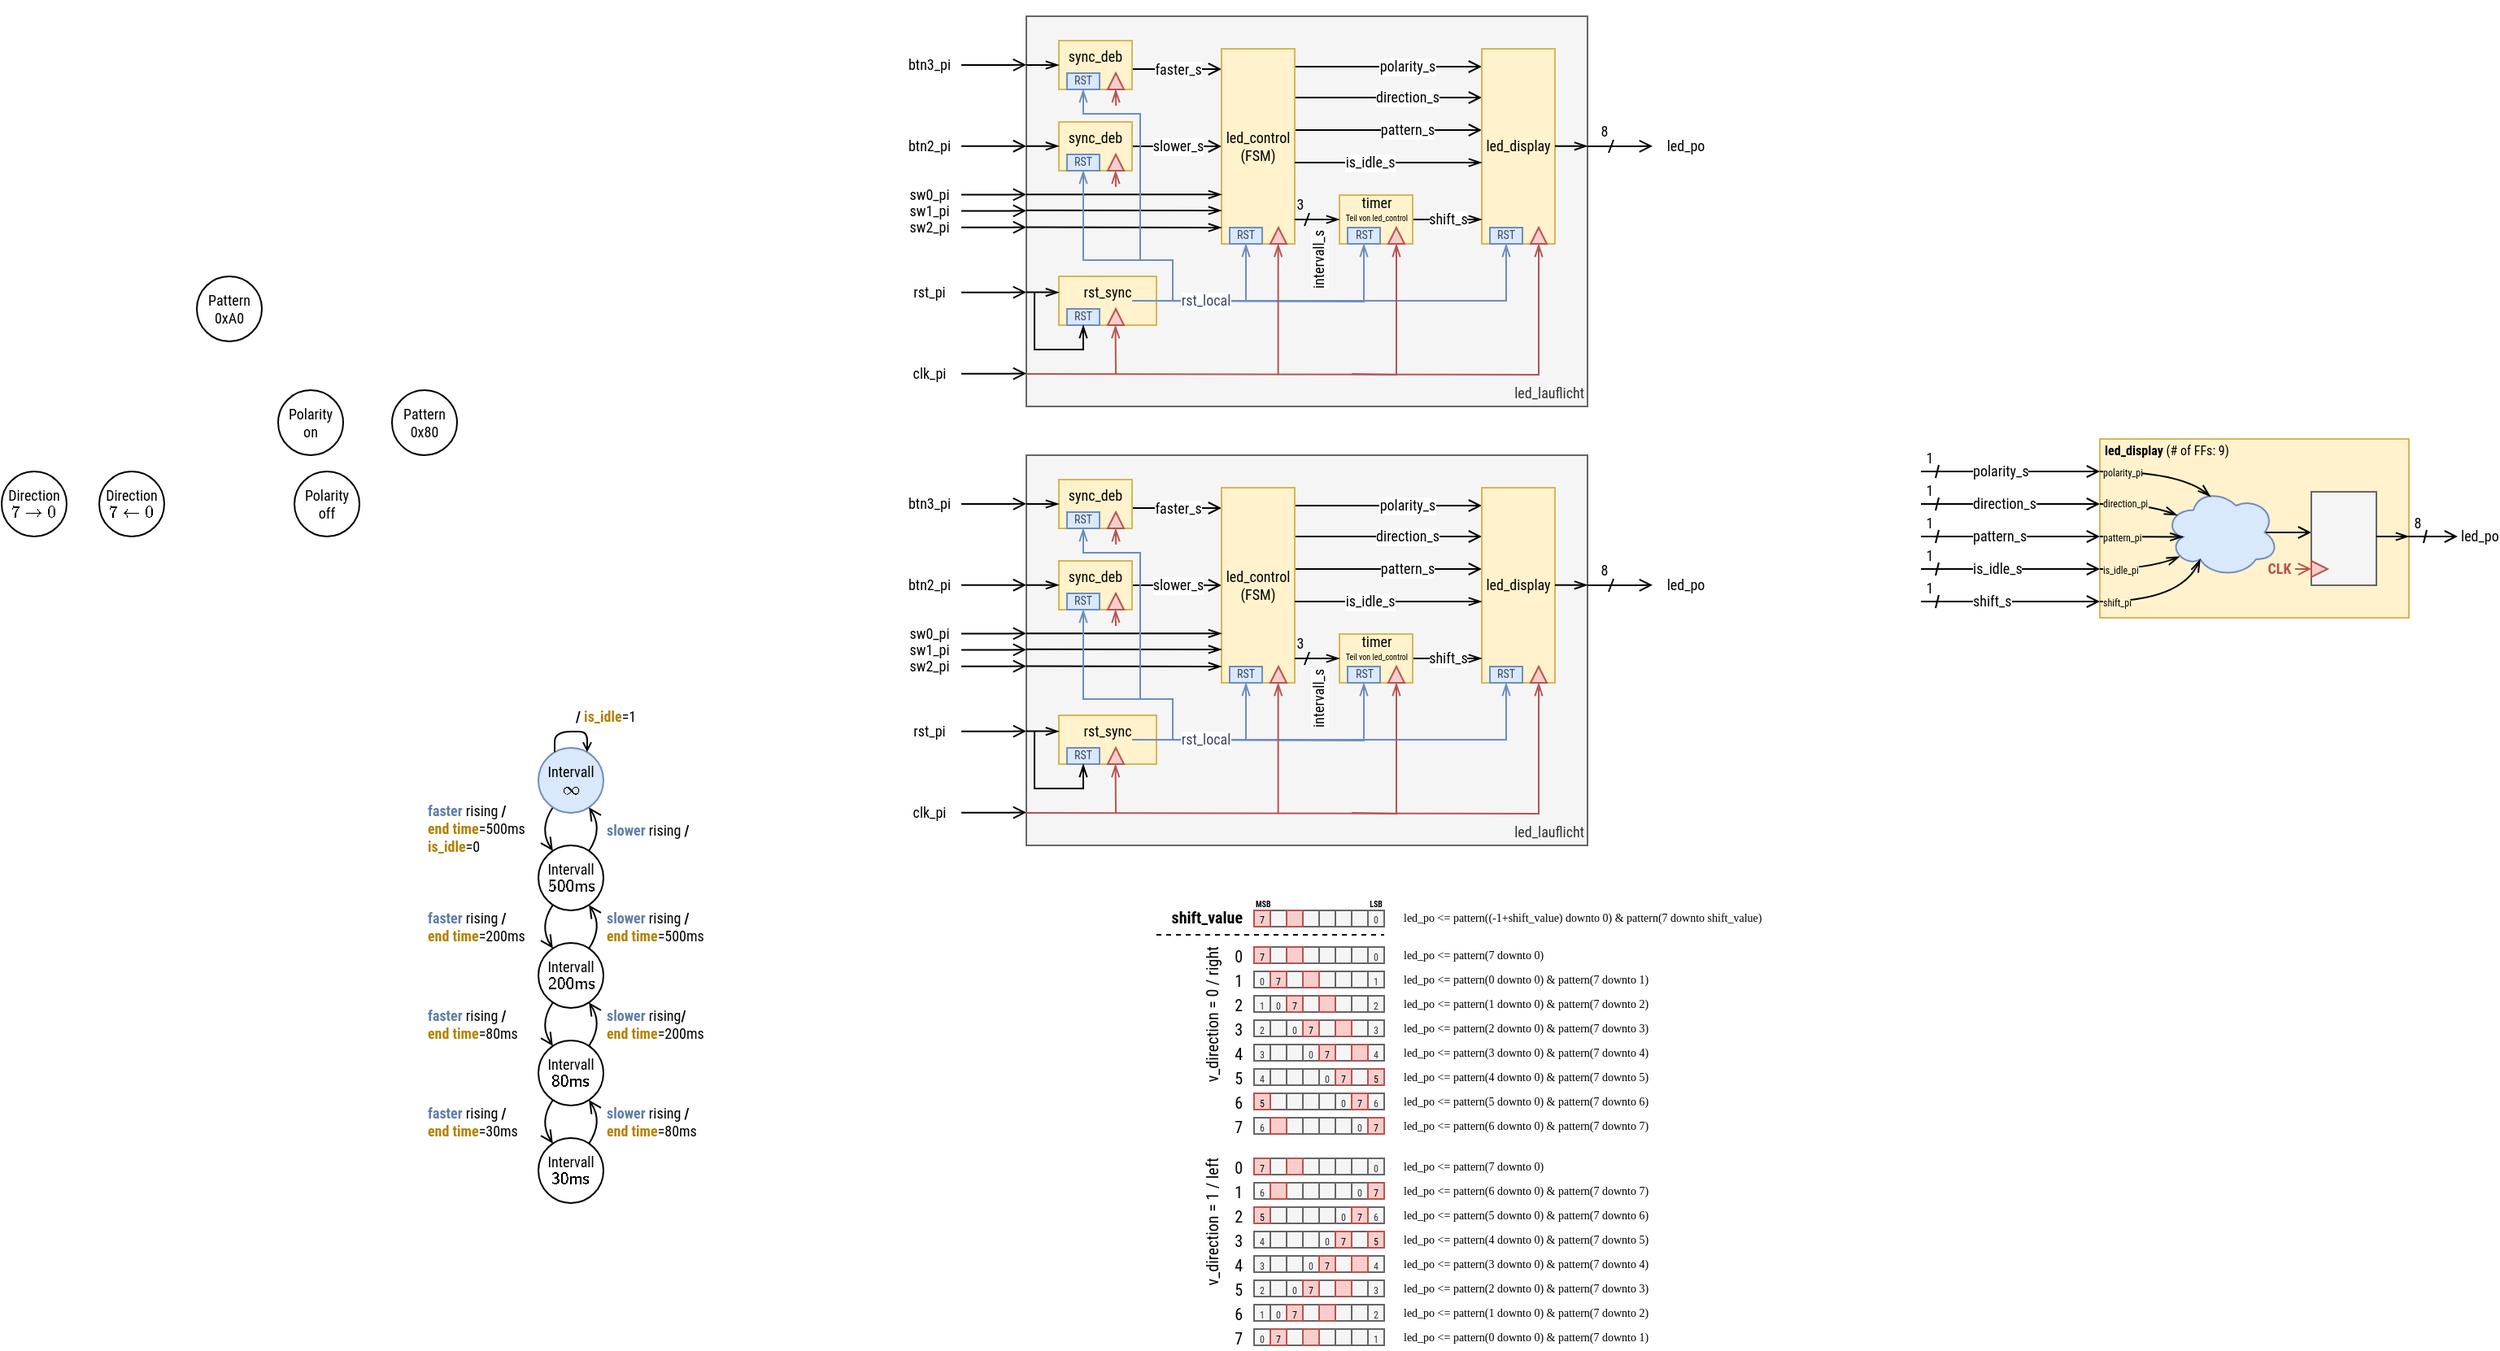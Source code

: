 <mxfile version="20.6.1" type="device"><diagram id="3V6u8c6dzcWn1OZuT9nC" name="Page-1"><mxGraphModel dx="404" dy="812" grid="1" gridSize="10" guides="1" tooltips="1" connect="1" arrows="1" fold="1" page="0" pageScale="1" pageWidth="1169" pageHeight="827" math="1" shadow="0"><root><mxCell id="0"/><mxCell id="1" parent="0"/><mxCell id="Vs_blHcRCNotjjK2Zevc-1" value="led_display&lt;span style=&quot;font-weight: normal; font-size: 8px;&quot;&gt; (# of FFs: 9)&lt;/span&gt;" style="rounded=0;whiteSpace=wrap;html=1;shadow=0;fontFamily=Roboto Condensed;fontSource=https%3A%2F%2Ffonts.googleapis.com%2Fcss%3Ffamily%3DRoboto%2BCondensed;fontSize=8;fillColor=#FFF2CC;strokeColor=#d6b656;align=left;verticalAlign=top;spacingLeft=1;spacingBottom=0;spacingTop=-4;fontStyle=1" parent="1" vertex="1"><mxGeometry x="1480" y="70" width="190" height="110" as="geometry"/></mxCell><mxCell id="YdDfToDjd2r4eALnG1Gx-11" value="&lt;span style=&quot;font-size: 6px; background-color: rgb(255, 242, 204);&quot;&gt;is_idle_pi&lt;/span&gt;" style="orthogonalLoop=1;jettySize=auto;html=1;fontFamily=Roboto Condensed;fontSource=https%3A%2F%2Ffonts.googleapis.com%2Fcss%3Ffamily%3DRoboto%2BCondensed;fontSize=9;endArrow=openThin;endFill=0;strokeColor=default;entryX=0.13;entryY=0.77;entryDx=0;entryDy=0;entryPerimeter=0;curved=1;startSize=4;labelBackgroundColor=none;align=left;spacingBottom=1;" edge="1" parent="1" target="Vs_blHcRCNotjjK2Zevc-15"><mxGeometry x="-1" relative="1" as="geometry"><mxPoint x="1480" y="150" as="sourcePoint"/><mxPoint x="1531.2" y="145.25" as="targetPoint"/><Array as="points"><mxPoint x="1510" y="150"/></Array><mxPoint as="offset"/></mxGeometry></mxCell><mxCell id="_R5E_n9bZVhZi8qxhZSG-194" value="" style="rounded=0;whiteSpace=wrap;html=1;shadow=0;fontFamily=Roboto Condensed;fontSource=https%3A%2F%2Ffonts.googleapis.com%2Fcss%3Ffamily%3DRoboto%2BCondensed;fontSize=9;verticalAlign=bottom;align=right;strokeColor=none;" parent="1" vertex="1"><mxGeometry x="740" y="70" width="510" height="260" as="geometry"/></mxCell><mxCell id="_R5E_n9bZVhZi8qxhZSG-5" value="" style="rounded=0;whiteSpace=wrap;html=1;shadow=0;fontFamily=Roboto Condensed;fontSource=https%3A%2F%2Ffonts.googleapis.com%2Fcss%3Ffamily%3DRoboto%2BCondensed;fontSize=6;strokeColor=#666666;fillColor=#f5f5f5;fontColor=#333333;" parent="1" vertex="1"><mxGeometry x="970" y="360" width="10" height="10" as="geometry"/></mxCell><mxCell id="_R5E_n9bZVhZi8qxhZSG-7" value="" style="rounded=0;whiteSpace=wrap;html=1;shadow=0;fontFamily=Roboto Condensed;fontSource=https%3A%2F%2Ffonts.googleapis.com%2Fcss%3Ffamily%3DRoboto%2BCondensed;fontSize=6;strokeColor=#666666;fillColor=#f5f5f5;fontColor=#333333;" parent="1" vertex="1"><mxGeometry x="990" y="360" width="10" height="10" as="geometry"/></mxCell><mxCell id="_R5E_n9bZVhZi8qxhZSG-9" value="" style="rounded=0;whiteSpace=wrap;html=1;shadow=0;fontFamily=Roboto Condensed;fontSource=https%3A%2F%2Ffonts.googleapis.com%2Fcss%3Ffamily%3DRoboto%2BCondensed;fontSize=6;strokeColor=#666666;fillColor=#f5f5f5;fontColor=#333333;" parent="1" vertex="1"><mxGeometry x="1000" y="360" width="10" height="10" as="geometry"/></mxCell><mxCell id="_R5E_n9bZVhZi8qxhZSG-10" value="" style="rounded=0;whiteSpace=wrap;html=1;shadow=0;fontFamily=Roboto Condensed;fontSource=https%3A%2F%2Ffonts.googleapis.com%2Fcss%3Ffamily%3DRoboto%2BCondensed;fontSize=6;strokeColor=#666666;fillColor=#f5f5f5;fontColor=#333333;" parent="1" vertex="1"><mxGeometry x="1010" y="360" width="10" height="10" as="geometry"/></mxCell><mxCell id="_R5E_n9bZVhZi8qxhZSG-11" value="" style="rounded=0;whiteSpace=wrap;html=1;shadow=0;fontFamily=Roboto Condensed;fontSource=https%3A%2F%2Ffonts.googleapis.com%2Fcss%3Ffamily%3DRoboto%2BCondensed;fontSize=6;strokeColor=#666666;fillColor=#f5f5f5;fontColor=#333333;" parent="1" vertex="1"><mxGeometry x="1020" y="360" width="10" height="10" as="geometry"/></mxCell><mxCell id="_R5E_n9bZVhZi8qxhZSG-12" value="0" style="rounded=0;whiteSpace=wrap;html=1;shadow=0;fontFamily=Roboto Condensed;fontSource=https%3A%2F%2Ffonts.googleapis.com%2Fcss%3Ffamily%3DRoboto%2BCondensed;fontSize=6;strokeColor=#666666;fillColor=#f5f5f5;fontColor=#333333;" parent="1" vertex="1"><mxGeometry x="1030" y="360" width="10" height="10" as="geometry"/></mxCell><mxCell id="4OyR7Du4RBKgADdT6z0c-23" value="&lt;b style=&quot;color: rgb(95 , 125 , 168)&quot;&gt;faster &lt;/b&gt;rising&lt;b style=&quot;color: rgb(95 , 125 , 168)&quot;&gt;&amp;nbsp;&lt;/b&gt;&lt;b&gt;/&lt;/b&gt;&lt;br&gt;&lt;b&gt;&lt;font color=&quot;#b38100&quot;&gt;end time&lt;/font&gt;&lt;/b&gt;=500ms&lt;br&gt;&lt;b style=&quot;font-family: &amp;quot;roboto condensed&amp;quot;;&quot;&gt;&lt;font color=&quot;#b38100&quot;&gt;is_idle&lt;/font&gt;&lt;/b&gt;&lt;span style=&quot;font-family: &amp;quot;roboto condensed&amp;quot;;&quot;&gt;=0&lt;/span&gt;" style="edgeStyle=none;curved=1;orthogonalLoop=1;jettySize=auto;html=1;fontFamily=Roboto Condensed;fontSize=9;endArrow=open;endFill=0;strokeColor=default;fontSource=https%3A%2F%2Ffonts.googleapis.com%2Fcss%3Ffamily%3DRoboto%2BCondensed;align=left;" parent="1" source="4OyR7Du4RBKgADdT6z0c-17" target="4OyR7Du4RBKgADdT6z0c-18" edge="1"><mxGeometry y="-70" relative="1" as="geometry"><mxPoint x="475.91" y="305.91" as="sourcePoint"/><Array as="points"><mxPoint x="520" y="310"/></Array><mxPoint x="-12" y="-39" as="offset"/></mxGeometry></mxCell><mxCell id="4OyR7Du4RBKgADdT6z0c-17" value="Intervall&lt;br&gt;\(\infty\)" style="ellipse;whiteSpace=wrap;html=1;aspect=fixed;fontFamily=Roboto Condensed;fontSize=9;fontSource=https%3A%2F%2Ffonts.googleapis.com%2Fcss%3Ffamily%3DRoboto%2BCondensed;shadow=0;fillColor=#dae8fc;strokeColor=#6c8ebf;" parent="1" vertex="1"><mxGeometry x="520" y="260" width="40" height="40" as="geometry"/></mxCell><mxCell id="4OyR7Du4RBKgADdT6z0c-24" value="&lt;b style=&quot;color: rgb(95 , 125 , 168)&quot;&gt;faster&amp;nbsp;&lt;/b&gt;rising&lt;b style=&quot;color: rgb(95 , 125 , 168)&quot;&gt;&amp;nbsp;&lt;/b&gt;&lt;b&gt;/&lt;/b&gt;&lt;br&gt;&lt;b&gt;&lt;font color=&quot;#b38100&quot;&gt;end time&lt;/font&gt;&lt;/b&gt;=200ms" style="edgeStyle=none;curved=1;orthogonalLoop=1;jettySize=auto;html=1;fontFamily=Roboto Condensed;fontSize=9;endArrow=open;endFill=0;strokeColor=default;fontSource=https%3A%2F%2Ffonts.googleapis.com%2Fcss%3Ffamily%3DRoboto%2BCondensed;align=left;" parent="1" source="4OyR7Du4RBKgADdT6z0c-18" target="4OyR7Du4RBKgADdT6z0c-19" edge="1"><mxGeometry y="-70" relative="1" as="geometry"><Array as="points"><mxPoint x="520" y="370"/></Array><mxPoint x="-12" y="-39" as="offset"/></mxGeometry></mxCell><mxCell id="zloKbLIG2KWz4-Eo9FWS-71" value="&lt;b style=&quot;font-family: &amp;quot;roboto condensed&amp;quot; ; font-size: 9px ; color: rgb(95 , 125 , 168)&quot;&gt;slower&amp;nbsp;&lt;/b&gt;&lt;span style=&quot;font-family: &amp;quot;roboto condensed&amp;quot; ; font-size: 9px&quot;&gt;rising&lt;/span&gt;&lt;b style=&quot;font-family: &amp;quot;roboto condensed&amp;quot; ; font-size: 9px&quot;&gt;&lt;font color=&quot;#5f7da8&quot;&gt;&amp;nbsp;&lt;/font&gt;/&lt;/b&gt;" style="edgeStyle=none;curved=1;orthogonalLoop=1;jettySize=auto;html=1;endArrow=open;endFill=0;align=left;" parent="1" source="4OyR7Du4RBKgADdT6z0c-18" target="4OyR7Du4RBKgADdT6z0c-17" edge="1"><mxGeometry relative="1" as="geometry"><Array as="points"><mxPoint x="560" y="310"/></Array><mxPoint as="offset"/><mxPoint x="645.858" y="304.142" as="targetPoint"/></mxGeometry></mxCell><mxCell id="4OyR7Du4RBKgADdT6z0c-18" value="Intervall&lt;br&gt;\(\mathsf{500\text{ms}}\)" style="ellipse;whiteSpace=wrap;html=1;aspect=fixed;fontFamily=Roboto Condensed;fontSize=9;fontSource=https%3A%2F%2Ffonts.googleapis.com%2Fcss%3Ffamily%3DRoboto%2BCondensed;" parent="1" vertex="1"><mxGeometry x="520" y="320" width="40" height="40" as="geometry"/></mxCell><mxCell id="4OyR7Du4RBKgADdT6z0c-25" value="&lt;b style=&quot;color: rgb(95 , 125 , 168)&quot;&gt;faster&amp;nbsp;&lt;/b&gt;rising&lt;b style=&quot;color: rgb(95 , 125 , 168)&quot;&gt;&amp;nbsp;&lt;/b&gt;&lt;b&gt;/&lt;/b&gt;&lt;br&gt;&lt;b&gt;&lt;font color=&quot;#b38100&quot;&gt;end time&lt;/font&gt;&lt;/b&gt;=80ms" style="edgeStyle=none;curved=1;orthogonalLoop=1;jettySize=auto;html=1;fontFamily=Roboto Condensed;fontSize=9;endArrow=open;endFill=0;strokeColor=default;fontSource=https%3A%2F%2Ffonts.googleapis.com%2Fcss%3Ffamily%3DRoboto%2BCondensed;align=left;" parent="1" source="4OyR7Du4RBKgADdT6z0c-19" target="4OyR7Du4RBKgADdT6z0c-20" edge="1"><mxGeometry y="-70" relative="1" as="geometry"><Array as="points"><mxPoint x="520" y="430"/></Array><mxPoint x="-12" y="-39" as="offset"/></mxGeometry></mxCell><mxCell id="4OyR7Du4RBKgADdT6z0c-30" value="&lt;b style=&quot;color: rgb(95 , 125 , 168)&quot;&gt;slower&amp;nbsp;&lt;/b&gt;rising&lt;b&gt;&lt;font color=&quot;#5f7da8&quot;&gt;&amp;nbsp;&lt;/font&gt;/&lt;/b&gt;&lt;br&gt;&lt;b&gt;&lt;font color=&quot;#b38100&quot;&gt;end time&lt;/font&gt;&lt;/b&gt;=500ms" style="edgeStyle=none;curved=1;orthogonalLoop=1;jettySize=auto;html=1;fontFamily=Roboto Condensed;fontSize=9;endArrow=open;endFill=0;strokeColor=default;fontSource=https%3A%2F%2Ffonts.googleapis.com%2Fcss%3Ffamily%3DRoboto%2BCondensed;align=left;" parent="1" source="4OyR7Du4RBKgADdT6z0c-19" target="4OyR7Du4RBKgADdT6z0c-18" edge="1"><mxGeometry relative="1" as="geometry"><Array as="points"><mxPoint x="560" y="370"/></Array><mxPoint as="offset"/></mxGeometry></mxCell><mxCell id="4OyR7Du4RBKgADdT6z0c-19" value="Intervall&lt;br&gt;\(\mathsf{200\text{ms}}\)" style="ellipse;whiteSpace=wrap;html=1;aspect=fixed;fontFamily=Roboto Condensed;fontSize=9;fontSource=https%3A%2F%2Ffonts.googleapis.com%2Fcss%3Ffamily%3DRoboto%2BCondensed;" parent="1" vertex="1"><mxGeometry x="520" y="380" width="40" height="40" as="geometry"/></mxCell><mxCell id="4OyR7Du4RBKgADdT6z0c-26" value="&lt;b style=&quot;color: rgb(95 , 125 , 168)&quot;&gt;faster&amp;nbsp;&lt;/b&gt;rising&lt;b style=&quot;color: rgb(95 , 125 , 168)&quot;&gt;&amp;nbsp;&lt;/b&gt;&lt;b&gt;/&lt;/b&gt;&lt;br&gt;&lt;b&gt;&lt;font color=&quot;#b38100&quot;&gt;end time&lt;/font&gt;&lt;/b&gt;=30ms" style="edgeStyle=none;curved=1;orthogonalLoop=1;jettySize=auto;html=1;fontFamily=Roboto Condensed;fontSize=9;endArrow=open;endFill=0;strokeColor=default;fontSource=https%3A%2F%2Ffonts.googleapis.com%2Fcss%3Ffamily%3DRoboto%2BCondensed;align=left;" parent="1" source="4OyR7Du4RBKgADdT6z0c-20" target="4OyR7Du4RBKgADdT6z0c-21" edge="1"><mxGeometry y="-70" relative="1" as="geometry"><Array as="points"><mxPoint x="520" y="490"/></Array><mxPoint x="-12" y="-39" as="offset"/></mxGeometry></mxCell><mxCell id="4OyR7Du4RBKgADdT6z0c-28" value="&lt;b style=&quot;color: rgb(95 , 125 , 168)&quot;&gt;slower&amp;nbsp;&lt;/b&gt;rising&lt;b&gt;/&lt;/b&gt;&lt;br&gt;&lt;b&gt;&lt;font color=&quot;#b38100&quot;&gt;end time&lt;/font&gt;&lt;/b&gt;=200ms" style="edgeStyle=none;curved=1;orthogonalLoop=1;jettySize=auto;html=1;fontFamily=Roboto Condensed;fontSize=9;endArrow=open;endFill=0;strokeColor=default;fontSource=https%3A%2F%2Ffonts.googleapis.com%2Fcss%3Ffamily%3DRoboto%2BCondensed;align=left;" parent="1" source="4OyR7Du4RBKgADdT6z0c-20" target="4OyR7Du4RBKgADdT6z0c-19" edge="1"><mxGeometry relative="1" as="geometry"><Array as="points"><mxPoint x="560" y="430"/></Array><mxPoint as="offset"/></mxGeometry></mxCell><mxCell id="4OyR7Du4RBKgADdT6z0c-20" value="Intervall&lt;br&gt;\(\mathsf{80\text{ms}}\)" style="ellipse;whiteSpace=wrap;html=1;aspect=fixed;fontFamily=Roboto Condensed;fontSize=9;fontSource=https%3A%2F%2Ffonts.googleapis.com%2Fcss%3Ffamily%3DRoboto%2BCondensed;" parent="1" vertex="1"><mxGeometry x="520" y="440" width="40" height="40" as="geometry"/></mxCell><mxCell id="4OyR7Du4RBKgADdT6z0c-27" value="&lt;b style=&quot;color: rgb(95 , 125 , 168)&quot;&gt;slower&amp;nbsp;&lt;/b&gt;rising&amp;nbsp;&lt;b&gt;/&lt;/b&gt;&lt;br&gt;&lt;b&gt;&lt;font color=&quot;#b38100&quot;&gt;end time&lt;/font&gt;&lt;/b&gt;=80ms" style="edgeStyle=none;curved=1;orthogonalLoop=1;jettySize=auto;html=1;fontFamily=Roboto Condensed;fontSize=9;endArrow=open;endFill=0;strokeColor=default;fontSource=https%3A%2F%2Ffonts.googleapis.com%2Fcss%3Ffamily%3DRoboto%2BCondensed;align=left;" parent="1" source="4OyR7Du4RBKgADdT6z0c-21" target="4OyR7Du4RBKgADdT6z0c-20" edge="1"><mxGeometry relative="1" as="geometry"><Array as="points"><mxPoint x="560" y="490"/></Array><mxPoint as="offset"/></mxGeometry></mxCell><mxCell id="4OyR7Du4RBKgADdT6z0c-21" value="Intervall&lt;br&gt;\(\mathsf{30\text{ms}}\)" style="ellipse;whiteSpace=wrap;html=1;aspect=fixed;fontFamily=Roboto Condensed;fontSize=9;fontSource=https%3A%2F%2Ffonts.googleapis.com%2Fcss%3Ffamily%3DRoboto%2BCondensed;" parent="1" vertex="1"><mxGeometry x="520" y="500" width="40" height="40" as="geometry"/></mxCell><mxCell id="4OyR7Du4RBKgADdT6z0c-49" style="edgeStyle=none;curved=1;orthogonalLoop=1;jettySize=auto;html=1;fontFamily=Roboto Condensed;fontSource=https%3A%2F%2Ffonts.googleapis.com%2Fcss%3Ffamily%3DRoboto%2BCondensed;fontSize=9;endArrow=open;endFill=0;strokeColor=default;" parent="1" edge="1"><mxGeometry relative="1" as="geometry"><mxPoint x="488.944" y="142.111" as="targetPoint"/><Array as="points"><mxPoint x="500" y="120"/></Array></mxGeometry></mxCell><mxCell id="4OyR7Du4RBKgADdT6z0c-50" style="edgeStyle=none;curved=1;orthogonalLoop=1;jettySize=auto;html=1;fontFamily=Roboto Condensed;fontSource=https%3A%2F%2Ffonts.googleapis.com%2Fcss%3Ffamily%3DRoboto%2BCondensed;fontSize=9;endArrow=open;endFill=0;strokeColor=default;" parent="1" edge="1"><mxGeometry relative="1" as="geometry"><mxPoint x="428.944" y="142.111" as="targetPoint"/><Array as="points"><mxPoint x="450" y="100"/></Array></mxGeometry></mxCell><mxCell id="4OyR7Du4RBKgADdT6z0c-47" style="edgeStyle=none;curved=1;orthogonalLoop=1;jettySize=auto;html=1;fontFamily=Roboto Condensed;fontSource=https%3A%2F%2Ffonts.googleapis.com%2Fcss%3Ffamily%3DRoboto%2BCondensed;fontSize=9;endArrow=open;endFill=0;strokeColor=default;" parent="1" edge="1"><mxGeometry relative="1" as="geometry"><mxPoint x="420" y="140" as="targetPoint"/><Array as="points"><mxPoint x="420" y="30"/></Array></mxGeometry></mxCell><mxCell id="4OyR7Du4RBKgADdT6z0c-48" style="edgeStyle=none;curved=1;orthogonalLoop=1;jettySize=auto;html=1;fontFamily=Roboto Condensed;fontSource=https%3A%2F%2Ffonts.googleapis.com%2Fcss%3Ffamily%3DRoboto%2BCondensed;fontSize=9;endArrow=open;endFill=0;strokeColor=default;" parent="1" edge="1"><mxGeometry relative="1" as="geometry"><mxPoint x="480" y="140" as="targetPoint"/><Array as="points"><mxPoint x="480" y="80"/></Array></mxGeometry></mxCell><mxCell id="4OyR7Du4RBKgADdT6z0c-44" style="edgeStyle=none;curved=1;orthogonalLoop=1;jettySize=auto;html=1;fontFamily=Roboto Condensed;fontSource=https%3A%2F%2Ffonts.googleapis.com%2Fcss%3Ffamily%3DRoboto%2BCondensed;fontSize=9;endArrow=open;endFill=0;strokeColor=default;" parent="1" edge="1"><mxGeometry relative="1" as="geometry"><mxPoint x="560" y="40" as="targetPoint"/><Array as="points"><mxPoint x="660" y="40"/></Array></mxGeometry></mxCell><mxCell id="4OyR7Du4RBKgADdT6z0c-45" style="edgeStyle=none;curved=1;orthogonalLoop=1;jettySize=auto;html=1;fontFamily=Roboto Condensed;fontSource=https%3A%2F%2Ffonts.googleapis.com%2Fcss%3Ffamily%3DRoboto%2BCondensed;fontSize=9;endArrow=open;endFill=0;strokeColor=default;" parent="1" edge="1"><mxGeometry relative="1" as="geometry"><mxPoint x="560" y="100" as="targetPoint"/><Array as="points"><mxPoint x="630" y="100"/></Array></mxGeometry></mxCell><mxCell id="4OyR7Du4RBKgADdT6z0c-43" style="edgeStyle=none;curved=1;orthogonalLoop=1;jettySize=auto;html=1;fontFamily=Roboto Condensed;fontSource=https%3A%2F%2Ffonts.googleapis.com%2Fcss%3Ffamily%3DRoboto%2BCondensed;fontSize=9;endArrow=open;endFill=0;strokeColor=default;" parent="1" edge="1"><mxGeometry relative="1" as="geometry"><mxPoint x="557.889" y="108.944" as="targetPoint"/><Array as="points"><mxPoint x="580" y="120"/></Array></mxGeometry></mxCell><mxCell id="4OyR7Du4RBKgADdT6z0c-46" style="edgeStyle=none;curved=1;orthogonalLoop=1;jettySize=auto;html=1;fontFamily=Roboto Condensed;fontSource=https%3A%2F%2Ffonts.googleapis.com%2Fcss%3Ffamily%3DRoboto%2BCondensed;fontSize=9;endArrow=open;endFill=0;strokeColor=default;" parent="1" edge="1"><mxGeometry relative="1" as="geometry"><mxPoint x="556.641" y="51.094" as="targetPoint"/><Array as="points"><mxPoint x="600" y="80"/></Array></mxGeometry></mxCell><mxCell id="4OyR7Du4RBKgADdT6z0c-51" value="led_lauflicht" style="rounded=0;whiteSpace=wrap;html=1;shadow=0;fontFamily=Roboto Condensed;fontSource=https%3A%2F%2Ffonts.googleapis.com%2Fcss%3Ffamily%3DRoboto%2BCondensed;fontSize=9;fillColor=#f5f5f5;fontColor=#333333;strokeColor=#666666;verticalAlign=bottom;align=right;" parent="1" vertex="1"><mxGeometry x="820" y="80" width="345" height="240" as="geometry"/></mxCell><mxCell id="4OyR7Du4RBKgADdT6z0c-56" value="faster_s" style="edgeStyle=elbowEdgeStyle;orthogonalLoop=1;jettySize=auto;html=1;fontFamily=Roboto Condensed;fontSource=https%3A%2F%2Ffonts.googleapis.com%2Fcss%3Ffamily%3DRoboto%2BCondensed;fontSize=9;endArrow=open;endFill=0;strokeColor=default;elbow=vertical;" parent="1" source="4OyR7Du4RBKgADdT6z0c-52" target="4OyR7Du4RBKgADdT6z0c-54" edge="1"><mxGeometry relative="1" as="geometry"/></mxCell><mxCell id="4OyR7Du4RBKgADdT6z0c-52" value="sync_deb" style="rounded=0;whiteSpace=wrap;html=1;shadow=0;fontFamily=Roboto Condensed;fontSource=https%3A%2F%2Ffonts.googleapis.com%2Fcss%3Ffamily%3DRoboto%2BCondensed;fontSize=9;fillColor=#fff2cc;strokeColor=#d6b656;spacingBottom=10;" parent="1" vertex="1"><mxGeometry x="840" y="95" width="45" height="30" as="geometry"/></mxCell><mxCell id="4OyR7Du4RBKgADdT6z0c-57" value="slower_s" style="edgeStyle=elbowEdgeStyle;orthogonalLoop=1;jettySize=auto;elbow=vertical;html=1;fontFamily=Roboto Condensed;fontSource=https%3A%2F%2Ffonts.googleapis.com%2Fcss%3Ffamily%3DRoboto%2BCondensed;fontSize=9;endArrow=open;endFill=0;strokeColor=default;" parent="1" source="4OyR7Du4RBKgADdT6z0c-53" edge="1"><mxGeometry relative="1" as="geometry"><mxPoint x="940" y="160" as="targetPoint"/></mxGeometry></mxCell><mxCell id="4OyR7Du4RBKgADdT6z0c-53" value="sync_deb" style="rounded=0;whiteSpace=wrap;html=1;shadow=0;fontFamily=Roboto Condensed;fontSource=https%3A%2F%2Ffonts.googleapis.com%2Fcss%3Ffamily%3DRoboto%2BCondensed;fontSize=9;fillColor=#fff2cc;strokeColor=#d6b656;spacingBottom=10;" parent="1" vertex="1"><mxGeometry x="840" y="145" width="45" height="30" as="geometry"/></mxCell><mxCell id="4OyR7Du4RBKgADdT6z0c-64" value="polarity_s" style="edgeStyle=elbowEdgeStyle;orthogonalLoop=1;jettySize=auto;html=1;fontFamily=Roboto Condensed;fontSource=https%3A%2F%2Ffonts.googleapis.com%2Fcss%3Ffamily%3DRoboto%2BCondensed;fontSize=9;endArrow=open;endFill=0;strokeColor=default;" parent="1" source="4OyR7Du4RBKgADdT6z0c-54" target="4OyR7Du4RBKgADdT6z0c-58" edge="1"><mxGeometry x="0.2" relative="1" as="geometry"><mxPoint x="1000" y="111" as="sourcePoint"/><mxPoint x="1100" y="111" as="targetPoint"/><Array as="points"><mxPoint x="1035" y="111"/></Array><mxPoint as="offset"/></mxGeometry></mxCell><mxCell id="4OyR7Du4RBKgADdT6z0c-65" value="direction_s" style="edgeStyle=elbowEdgeStyle;orthogonalLoop=1;jettySize=auto;html=1;fontFamily=Roboto Condensed;fontSource=https%3A%2F%2Ffonts.googleapis.com%2Fcss%3Ffamily%3DRoboto%2BCondensed;fontSize=9;endArrow=open;endFill=0;strokeColor=default;" parent="1" source="4OyR7Du4RBKgADdT6z0c-54" target="4OyR7Du4RBKgADdT6z0c-58" edge="1"><mxGeometry x="0.2" relative="1" as="geometry"><Array as="points"><mxPoint x="1035" y="130"/></Array><mxPoint as="offset"/></mxGeometry></mxCell><mxCell id="4OyR7Du4RBKgADdT6z0c-66" value="pattern_s" style="edgeStyle=elbowEdgeStyle;orthogonalLoop=1;jettySize=auto;html=1;fontFamily=Roboto Condensed;fontSource=https%3A%2F%2Ffonts.googleapis.com%2Fcss%3Ffamily%3DRoboto%2BCondensed;fontSize=9;endArrow=open;endFill=0;strokeColor=default;" parent="1" source="4OyR7Du4RBKgADdT6z0c-54" target="4OyR7Du4RBKgADdT6z0c-58" edge="1"><mxGeometry x="0.2" relative="1" as="geometry"><Array as="points"><mxPoint x="1035" y="150"/></Array><mxPoint as="offset"/></mxGeometry></mxCell><mxCell id="4OyR7Du4RBKgADdT6z0c-54" value="led_control&lt;br&gt;(FSM)" style="rounded=0;whiteSpace=wrap;html=1;shadow=0;fontFamily=Roboto Condensed;fontSource=https%3A%2F%2Ffonts.googleapis.com%2Fcss%3Ffamily%3DRoboto%2BCondensed;fontSize=9;fillColor=#fff2cc;strokeColor=#d6b656;" parent="1" vertex="1"><mxGeometry x="940" y="100" width="45" height="120" as="geometry"/></mxCell><mxCell id="4OyR7Du4RBKgADdT6z0c-58" value="led_display" style="rounded=0;whiteSpace=wrap;html=1;shadow=0;fontFamily=Roboto Condensed;fontSource=https%3A%2F%2Ffonts.googleapis.com%2Fcss%3Ffamily%3DRoboto%2BCondensed;fontSize=9;fillColor=#fff2cc;strokeColor=#d6b656;" parent="1" vertex="1"><mxGeometry x="1100" y="100" width="45" height="120" as="geometry"/></mxCell><mxCell id="4OyR7Du4RBKgADdT6z0c-59" value="" style="edgeStyle=elbowEdgeStyle;orthogonalLoop=1;jettySize=auto;html=1;fontFamily=Roboto Condensed;fontSource=https%3A%2F%2Ffonts.googleapis.com%2Fcss%3Ffamily%3DRoboto%2BCondensed;fontSize=9;endArrow=openThin;endFill=0;strokeColor=default;" parent="1" target="4OyR7Du4RBKgADdT6z0c-52" edge="1"><mxGeometry relative="1" as="geometry"><mxPoint x="820" y="110" as="sourcePoint"/><mxPoint x="1050" y="120.333" as="targetPoint"/></mxGeometry></mxCell><mxCell id="4OyR7Du4RBKgADdT6z0c-60" value="btn3_pi" style="edgeStyle=elbowEdgeStyle;orthogonalLoop=1;jettySize=auto;html=1;fontFamily=Roboto Condensed;fontSource=https%3A%2F%2Ffonts.googleapis.com%2Fcss%3Ffamily%3DRoboto%2BCondensed;fontSize=9;endArrow=open;endFill=0;strokeColor=default;" parent="1" edge="1"><mxGeometry x="-1" y="20" relative="1" as="geometry"><mxPoint x="780" y="110" as="sourcePoint"/><mxPoint x="820" y="109.9" as="targetPoint"/><mxPoint x="-20" y="20" as="offset"/></mxGeometry></mxCell><mxCell id="4OyR7Du4RBKgADdT6z0c-61" value="btn2_pi" style="edgeStyle=elbowEdgeStyle;orthogonalLoop=1;jettySize=auto;html=1;fontFamily=Roboto Condensed;fontSource=https%3A%2F%2Ffonts.googleapis.com%2Fcss%3Ffamily%3DRoboto%2BCondensed;fontSize=9;endArrow=open;endFill=0;strokeColor=default;" parent="1" edge="1"><mxGeometry x="-1" y="20" relative="1" as="geometry"><mxPoint x="780" y="159.93" as="sourcePoint"/><mxPoint x="820" y="159.83" as="targetPoint"/><mxPoint x="-20" y="20" as="offset"/></mxGeometry></mxCell><mxCell id="4OyR7Du4RBKgADdT6z0c-62" value="" style="edgeStyle=elbowEdgeStyle;orthogonalLoop=1;jettySize=auto;html=1;fontFamily=Roboto Condensed;fontSource=https%3A%2F%2Ffonts.googleapis.com%2Fcss%3Ffamily%3DRoboto%2BCondensed;fontSize=9;endArrow=openThin;endFill=0;strokeColor=default;exitX=0;exitY=0.238;exitDx=0;exitDy=0;exitPerimeter=0;" parent="1" edge="1"><mxGeometry relative="1" as="geometry"><mxPoint x="820" y="159.83" as="sourcePoint"/><mxPoint x="840" y="159.85" as="targetPoint"/></mxGeometry></mxCell><mxCell id="4OyR7Du4RBKgADdT6z0c-70" value="Direction&lt;br&gt;\(7 \gets 0\)" style="ellipse;whiteSpace=wrap;html=1;aspect=fixed;fontFamily=Roboto Condensed;fontSize=9;fontSource=https%3A%2F%2Ffonts.googleapis.com%2Fcss%3Ffamily%3DRoboto%2BCondensed;" parent="1" vertex="1"><mxGeometry x="250" y="90" width="40" height="40" as="geometry"/></mxCell><mxCell id="4OyR7Du4RBKgADdT6z0c-71" value="Direction&lt;br&gt;\(7 \to 0\)" style="ellipse;whiteSpace=wrap;html=1;aspect=fixed;fontFamily=Roboto Condensed;fontSize=9;fontSource=https%3A%2F%2Ffonts.googleapis.com%2Fcss%3Ffamily%3DRoboto%2BCondensed;" parent="1" vertex="1"><mxGeometry x="190" y="90" width="40" height="40" as="geometry"/></mxCell><mxCell id="4OyR7Du4RBKgADdT6z0c-72" value="Pattern&lt;br&gt;0x80" style="ellipse;whiteSpace=wrap;html=1;aspect=fixed;fontFamily=Roboto Condensed;fontSize=9;fontSource=https%3A%2F%2Ffonts.googleapis.com%2Fcss%3Ffamily%3DRoboto%2BCondensed;" parent="1" vertex="1"><mxGeometry x="430" y="40" width="40" height="40" as="geometry"/></mxCell><mxCell id="4OyR7Du4RBKgADdT6z0c-73" value="Pattern&lt;br&gt;0xA0" style="ellipse;whiteSpace=wrap;html=1;aspect=fixed;fontFamily=Roboto Condensed;fontSize=9;fontSource=https%3A%2F%2Ffonts.googleapis.com%2Fcss%3Ffamily%3DRoboto%2BCondensed;" parent="1" vertex="1"><mxGeometry x="310" y="-30" width="40" height="40" as="geometry"/></mxCell><mxCell id="4OyR7Du4RBKgADdT6z0c-74" value="Polarity&lt;br&gt;on" style="ellipse;whiteSpace=wrap;html=1;aspect=fixed;fontFamily=Roboto Condensed;fontSize=9;fontSource=https%3A%2F%2Ffonts.googleapis.com%2Fcss%3Ffamily%3DRoboto%2BCondensed;" parent="1" vertex="1"><mxGeometry x="360" y="40" width="40" height="40" as="geometry"/></mxCell><mxCell id="4OyR7Du4RBKgADdT6z0c-75" value="Polarity&lt;br&gt;off" style="ellipse;whiteSpace=wrap;html=1;aspect=fixed;fontFamily=Roboto Condensed;fontSize=9;fontSource=https%3A%2F%2Ffonts.googleapis.com%2Fcss%3Ffamily%3DRoboto%2BCondensed;" parent="1" vertex="1"><mxGeometry x="370" y="90" width="40" height="40" as="geometry"/></mxCell><mxCell id="4OyR7Du4RBKgADdT6z0c-86" value="shift_s" style="edgeStyle=elbowEdgeStyle;orthogonalLoop=1;jettySize=auto;html=1;labelBackgroundColor=default;fontFamily=Roboto Condensed;fontSource=https%3A%2F%2Ffonts.googleapis.com%2Fcss%3Ffamily%3DRoboto%2BCondensed;fontSize=9;endArrow=openThin;endFill=0;strokeColor=default;exitX=1;exitY=0.5;exitDx=0;exitDy=0;" parent="1" source="4OyR7Du4RBKgADdT6z0c-85" target="4OyR7Du4RBKgADdT6z0c-58" edge="1"><mxGeometry relative="1" as="geometry"><Array as="points"><mxPoint x="1080" y="205"/></Array></mxGeometry></mxCell><mxCell id="4OyR7Du4RBKgADdT6z0c-85" value="&lt;p style=&quot;line-height: 0.8&quot;&gt;timer&lt;br&gt;&lt;font style=&quot;font-size: 5px&quot;&gt;Teil von led_control&lt;/font&gt;&lt;br&gt;&lt;/p&gt;" style="rounded=0;whiteSpace=wrap;html=1;shadow=0;fontFamily=Roboto Condensed;fontSource=https%3A%2F%2Ffonts.googleapis.com%2Fcss%3Ffamily%3DRoboto%2BCondensed;fontSize=9;fillColor=#fff2cc;strokeColor=#d6b656;spacingBottom=12;" parent="1" vertex="1"><mxGeometry x="1012.5" y="190" width="45" height="30" as="geometry"/></mxCell><mxCell id="4OyR7Du4RBKgADdT6z0c-93" value="3" style="endArrow=none;html=1;labelBackgroundColor=none;fontFamily=Roboto Condensed;fontSource=https%3A%2F%2Ffonts.googleapis.com%2Fcss%3Ffamily%3DRoboto%2BCondensed;fontSize=9;strokeColor=default;" parent="1" edge="1"><mxGeometry x="1" y="8" width="50" height="50" relative="1" as="geometry"><mxPoint x="991" y="209" as="sourcePoint"/><mxPoint x="994" y="201" as="targetPoint"/><mxPoint x="2" y="-2" as="offset"/></mxGeometry></mxCell><mxCell id="4OyR7Du4RBKgADdT6z0c-95" value="" style="orthogonalLoop=1;jettySize=auto;html=1;fontFamily=Roboto Condensed;fontSource=https%3A%2F%2Ffonts.googleapis.com%2Fcss%3Ffamily%3DRoboto%2BCondensed;fontSize=9;endArrow=openThin;endFill=0;strokeColor=default;edgeStyle=elbowEdgeStyle;elbow=vertical;" parent="1" edge="1"><mxGeometry relative="1" as="geometry"><mxPoint x="820" y="189.67" as="sourcePoint"/><mxPoint x="940" y="189.67" as="targetPoint"/><Array as="points"><mxPoint x="900" y="189.67"/></Array></mxGeometry></mxCell><mxCell id="4OyR7Du4RBKgADdT6z0c-96" value="sw0_pi" style="edgeStyle=elbowEdgeStyle;orthogonalLoop=1;jettySize=auto;html=1;fontFamily=Roboto Condensed;fontSource=https%3A%2F%2Ffonts.googleapis.com%2Fcss%3Ffamily%3DRoboto%2BCondensed;fontSize=9;endArrow=open;endFill=0;strokeColor=default;" parent="1" edge="1"><mxGeometry x="-1" y="20" relative="1" as="geometry"><mxPoint x="780" y="189.77" as="sourcePoint"/><mxPoint x="820" y="189.67" as="targetPoint"/><mxPoint x="-20" y="20" as="offset"/></mxGeometry></mxCell><mxCell id="4OyR7Du4RBKgADdT6z0c-97" value="sw1_pi" style="edgeStyle=elbowEdgeStyle;orthogonalLoop=1;jettySize=auto;html=1;fontFamily=Roboto Condensed;fontSource=https%3A%2F%2Ffonts.googleapis.com%2Fcss%3Ffamily%3DRoboto%2BCondensed;fontSize=9;endArrow=open;endFill=0;strokeColor=default;" parent="1" edge="1"><mxGeometry x="-1" y="20" relative="1" as="geometry"><mxPoint x="780" y="199.77" as="sourcePoint"/><mxPoint x="820" y="199.67" as="targetPoint"/><mxPoint x="-20" y="20" as="offset"/></mxGeometry></mxCell><mxCell id="4OyR7Du4RBKgADdT6z0c-98" value="" style="edgeStyle=elbowEdgeStyle;orthogonalLoop=1;jettySize=auto;html=1;fontFamily=Roboto Condensed;fontSource=https%3A%2F%2Ffonts.googleapis.com%2Fcss%3Ffamily%3DRoboto%2BCondensed;fontSize=9;endArrow=openThin;endFill=0;strokeColor=default;exitX=0;exitY=0.238;exitDx=0;exitDy=0;exitPerimeter=0;elbow=vertical;" parent="1" edge="1"><mxGeometry relative="1" as="geometry"><mxPoint x="820" y="199.43" as="sourcePoint"/><mxPoint x="940" y="199.337" as="targetPoint"/></mxGeometry></mxCell><mxCell id="4OyR7Du4RBKgADdT6z0c-99" value="sw2_pi" style="edgeStyle=elbowEdgeStyle;orthogonalLoop=1;jettySize=auto;html=1;fontFamily=Roboto Condensed;fontSource=https%3A%2F%2Ffonts.googleapis.com%2Fcss%3Ffamily%3DRoboto%2BCondensed;fontSize=9;endArrow=open;endFill=0;strokeColor=default;" parent="1" edge="1"><mxGeometry x="-1" y="20" relative="1" as="geometry"><mxPoint x="780" y="209.86" as="sourcePoint"/><mxPoint x="820" y="209.76" as="targetPoint"/><mxPoint x="-20" y="20" as="offset"/></mxGeometry></mxCell><mxCell id="4OyR7Du4RBKgADdT6z0c-100" value="" style="edgeStyle=elbowEdgeStyle;orthogonalLoop=1;jettySize=auto;html=1;fontFamily=Roboto Condensed;fontSource=https%3A%2F%2Ffonts.googleapis.com%2Fcss%3Ffamily%3DRoboto%2BCondensed;fontSize=9;endArrow=openThin;endFill=0;strokeColor=default;exitX=0;exitY=0.238;exitDx=0;exitDy=0;exitPerimeter=0;elbow=vertical;" parent="1" target="4OyR7Du4RBKgADdT6z0c-54" edge="1"><mxGeometry relative="1" as="geometry"><mxPoint x="820" y="209.76" as="sourcePoint"/><mxPoint x="840" y="209.78" as="targetPoint"/></mxGeometry></mxCell><mxCell id="4OyR7Du4RBKgADdT6z0c-108" style="edgeStyle=orthogonalEdgeStyle;rounded=0;orthogonalLoop=1;jettySize=auto;html=1;exitX=1;exitY=0.5;exitDx=0;exitDy=0;entryX=0.5;entryY=1;entryDx=0;entryDy=0;labelBackgroundColor=default;fontFamily=Roboto Condensed;fontSource=https%3A%2F%2Ffonts.googleapis.com%2Fcss%3Ffamily%3DRoboto%2BCondensed;fontSize=7;fontColor=#374861;endArrow=openThin;endFill=0;strokeColor=#6c8ebf;elbow=vertical;fillColor=#dae8fc;" parent="1" source="4OyR7Du4RBKgADdT6z0c-101" target="4OyR7Du4RBKgADdT6z0c-107" edge="1"><mxGeometry relative="1" as="geometry"/></mxCell><mxCell id="4OyR7Du4RBKgADdT6z0c-101" value="rst_sync" style="rounded=0;whiteSpace=wrap;html=1;shadow=0;fontFamily=Roboto Condensed;fontSource=https%3A%2F%2Ffonts.googleapis.com%2Fcss%3Ffamily%3DRoboto%2BCondensed;fontSize=9;fillColor=#fff2cc;strokeColor=#d6b656;spacingBottom=10;" parent="1" vertex="1"><mxGeometry x="840" y="240" width="60" height="30" as="geometry"/></mxCell><mxCell id="4OyR7Du4RBKgADdT6z0c-102" value="rst_pi" style="edgeStyle=elbowEdgeStyle;orthogonalLoop=1;jettySize=auto;html=1;fontFamily=Roboto Condensed;fontSource=https%3A%2F%2Ffonts.googleapis.com%2Fcss%3Ffamily%3DRoboto%2BCondensed;fontSize=9;endArrow=open;endFill=0;strokeColor=default;" parent="1" edge="1"><mxGeometry x="-1" y="20" relative="1" as="geometry"><mxPoint x="780" y="249.9" as="sourcePoint"/><mxPoint x="820" y="249.8" as="targetPoint"/><mxPoint x="-20" y="20" as="offset"/></mxGeometry></mxCell><mxCell id="4OyR7Du4RBKgADdT6z0c-103" value="" style="edgeStyle=elbowEdgeStyle;orthogonalLoop=1;jettySize=auto;html=1;fontFamily=Roboto Condensed;fontSource=https%3A%2F%2Ffonts.googleapis.com%2Fcss%3Ffamily%3DRoboto%2BCondensed;fontSize=9;endArrow=openThin;endFill=0;strokeColor=default;exitX=0;exitY=0.238;exitDx=0;exitDy=0;exitPerimeter=0;" parent="1" edge="1"><mxGeometry relative="1" as="geometry"><mxPoint x="820" y="249.8" as="sourcePoint"/><mxPoint x="840" y="249.82" as="targetPoint"/></mxGeometry></mxCell><mxCell id="4OyR7Du4RBKgADdT6z0c-105" value="RST" style="rounded=0;whiteSpace=wrap;html=1;shadow=0;fontFamily=Roboto Condensed;fontSource=https%3A%2F%2Ffonts.googleapis.com%2Fcss%3Ffamily%3DRoboto%2BCondensed;fontSize=7;fillColor=#dae8fc;strokeColor=#6c8ebf;fontStyle=0;fontColor=#374861;" parent="1" vertex="1"><mxGeometry x="945" y="210" width="20" height="10" as="geometry"/></mxCell><mxCell id="4OyR7Du4RBKgADdT6z0c-107" value="RST" style="rounded=0;whiteSpace=wrap;html=1;shadow=0;fontFamily=Roboto Condensed;fontSource=https%3A%2F%2Ffonts.googleapis.com%2Fcss%3Ffamily%3DRoboto%2BCondensed;fontSize=7;fillColor=#dae8fc;strokeColor=#6c8ebf;fontStyle=0;fontColor=#374861;" parent="1" vertex="1"><mxGeometry x="1105" y="210" width="20" height="10" as="geometry"/></mxCell><mxCell id="4OyR7Du4RBKgADdT6z0c-92" value="is_idle_s" style="edgeStyle=elbowEdgeStyle;orthogonalLoop=1;jettySize=auto;html=1;labelBackgroundColor=default;fontFamily=Roboto Condensed;fontSource=https%3A%2F%2Ffonts.googleapis.com%2Fcss%3Ffamily%3DRoboto%2BCondensed;fontSize=9;endArrow=openThin;endFill=0;strokeColor=default;" parent="1" source="4OyR7Du4RBKgADdT6z0c-54" target="4OyR7Du4RBKgADdT6z0c-58" edge="1"><mxGeometry x="-0.2" relative="1" as="geometry"><mxPoint x="1042.5" y="170" as="sourcePoint"/><mxPoint x="980.111" y="270" as="targetPoint"/><Array as="points"><mxPoint x="1050" y="170"/></Array><mxPoint as="offset"/></mxGeometry></mxCell><mxCell id="4OyR7Du4RBKgADdT6z0c-109" value="led_po" style="edgeStyle=elbowEdgeStyle;orthogonalLoop=1;jettySize=auto;html=1;fontFamily=Roboto Condensed;fontSource=https%3A%2F%2Ffonts.googleapis.com%2Fcss%3Ffamily%3DRoboto%2BCondensed;fontSize=9;endArrow=open;endFill=0;strokeColor=default;" parent="1" edge="1"><mxGeometry x="1" y="20" relative="1" as="geometry"><mxPoint x="1165" y="159.99" as="sourcePoint"/><mxPoint x="1205" y="159.89" as="targetPoint"/><mxPoint x="20" y="20" as="offset"/></mxGeometry></mxCell><mxCell id="4OyR7Du4RBKgADdT6z0c-110" value="" style="edgeStyle=elbowEdgeStyle;orthogonalLoop=1;jettySize=auto;html=1;fontFamily=Roboto Condensed;fontSource=https%3A%2F%2Ffonts.googleapis.com%2Fcss%3Ffamily%3DRoboto%2BCondensed;fontSize=9;endArrow=openThin;endFill=0;strokeColor=default;" parent="1" edge="1"><mxGeometry relative="1" as="geometry"><mxPoint x="1145" y="159.89" as="sourcePoint"/><mxPoint x="1165" y="159.89" as="targetPoint"/></mxGeometry></mxCell><mxCell id="4OyR7Du4RBKgADdT6z0c-111" value="RST" style="rounded=0;whiteSpace=wrap;html=1;shadow=0;fontFamily=Roboto Condensed;fontSource=https%3A%2F%2Ffonts.googleapis.com%2Fcss%3Ffamily%3DRoboto%2BCondensed;fontSize=7;fillColor=#dae8fc;strokeColor=#6c8ebf;fontStyle=0;fontColor=#374861;" parent="1" vertex="1"><mxGeometry x="1017.5" y="210" width="20" height="10" as="geometry"/></mxCell><mxCell id="4OyR7Du4RBKgADdT6z0c-112" value="" style="rounded=0;orthogonalLoop=1;jettySize=auto;elbow=vertical;html=1;entryX=0.5;entryY=1;entryDx=0;entryDy=0;labelBackgroundColor=default;fontFamily=Roboto Condensed;fontSource=https%3A%2F%2Ffonts.googleapis.com%2Fcss%3Ffamily%3DRoboto%2BCondensed;fontSize=9;fontColor=#374861;endArrow=openThin;endFill=0;strokeColor=#6c8ebf;exitX=1;exitY=0.5;exitDx=0;exitDy=0;edgeStyle=orthogonalEdgeStyle;fillColor=#dae8fc;" parent="1" target="4OyR7Du4RBKgADdT6z0c-111" edge="1"><mxGeometry x="-0.455" relative="1" as="geometry"><mxPoint x="885" y="255" as="sourcePoint"/><mxPoint x="955" y="230" as="targetPoint"/><mxPoint as="offset"/></mxGeometry></mxCell><mxCell id="4OyR7Du4RBKgADdT6z0c-106" value="rst_local" style="rounded=0;orthogonalLoop=1;jettySize=auto;elbow=vertical;html=1;entryX=0.5;entryY=1;entryDx=0;entryDy=0;labelBackgroundColor=default;fontFamily=Roboto Condensed;fontSource=https%3A%2F%2Ffonts.googleapis.com%2Fcss%3Ffamily%3DRoboto%2BCondensed;fontSize=9;fontColor=#374861;endArrow=openThin;endFill=0;strokeColor=#6c8ebf;exitX=1;exitY=0.5;exitDx=0;exitDy=0;edgeStyle=orthogonalEdgeStyle;fillColor=#dae8fc;" parent="1" source="4OyR7Du4RBKgADdT6z0c-101" target="4OyR7Du4RBKgADdT6z0c-105" edge="1"><mxGeometry x="-0.333" relative="1" as="geometry"><mxPoint as="offset"/></mxGeometry></mxCell><mxCell id="4OyR7Du4RBKgADdT6z0c-113" value="RST" style="rounded=0;whiteSpace=wrap;html=1;shadow=0;fontFamily=Roboto Condensed;fontSource=https%3A%2F%2Ffonts.googleapis.com%2Fcss%3Ffamily%3DRoboto%2BCondensed;fontSize=7;fillColor=#dae8fc;strokeColor=#6c8ebf;fontStyle=0;fontColor=#374861;" parent="1" vertex="1"><mxGeometry x="845" y="260" width="20" height="10" as="geometry"/></mxCell><mxCell id="4OyR7Du4RBKgADdT6z0c-114" value="" style="edgeStyle=orthogonalEdgeStyle;orthogonalLoop=1;jettySize=auto;html=1;fontFamily=Roboto Condensed;fontSource=https%3A%2F%2Ffonts.googleapis.com%2Fcss%3Ffamily%3DRoboto%2BCondensed;fontSize=9;endArrow=openThin;endFill=0;strokeColor=default;entryX=0.5;entryY=1;entryDx=0;entryDy=0;rounded=0;" parent="1" target="4OyR7Du4RBKgADdT6z0c-113" edge="1"><mxGeometry relative="1" as="geometry"><mxPoint x="825" y="250" as="sourcePoint"/><mxPoint x="850" y="259.82" as="targetPoint"/><Array as="points"><mxPoint x="825" y="250"/><mxPoint x="825" y="285"/><mxPoint x="855" y="285"/></Array></mxGeometry></mxCell><mxCell id="4OyR7Du4RBKgADdT6z0c-115" value="" style="edgeStyle=orthogonalEdgeStyle;orthogonalLoop=1;jettySize=auto;html=1;fontFamily=Roboto Condensed;fontSource=https%3A%2F%2Ffonts.googleapis.com%2Fcss%3Ffamily%3DRoboto%2BCondensed;fontSize=9;endArrow=openThin;endFill=0;strokeColor=#6c8ebf;rounded=0;entryX=0.5;entryY=1;entryDx=0;entryDy=0;fillColor=#dae8fc;" parent="1" target="4OyR7Du4RBKgADdT6z0c-116" edge="1"><mxGeometry relative="1" as="geometry"><mxPoint x="910" y="255" as="sourcePoint"/><mxPoint x="780" y="240" as="targetPoint"/><Array as="points"><mxPoint x="910" y="230"/><mxPoint x="855" y="230"/></Array></mxGeometry></mxCell><mxCell id="4OyR7Du4RBKgADdT6z0c-116" value="RST" style="rounded=0;whiteSpace=wrap;html=1;shadow=0;fontFamily=Roboto Condensed;fontSource=https%3A%2F%2Ffonts.googleapis.com%2Fcss%3Ffamily%3DRoboto%2BCondensed;fontSize=7;fillColor=#dae8fc;strokeColor=#6c8ebf;fontStyle=0;fontColor=#374861;" parent="1" vertex="1"><mxGeometry x="845" y="165" width="20" height="10" as="geometry"/></mxCell><mxCell id="4OyR7Du4RBKgADdT6z0c-117" value="RST" style="rounded=0;whiteSpace=wrap;html=1;shadow=0;fontFamily=Roboto Condensed;fontSource=https%3A%2F%2Ffonts.googleapis.com%2Fcss%3Ffamily%3DRoboto%2BCondensed;fontSize=7;fillColor=#dae8fc;strokeColor=#6c8ebf;fontStyle=0;fontColor=#374861;" parent="1" vertex="1"><mxGeometry x="845" y="115" width="20" height="10" as="geometry"/></mxCell><mxCell id="4OyR7Du4RBKgADdT6z0c-120" value="" style="edgeStyle=orthogonalEdgeStyle;orthogonalLoop=1;jettySize=auto;html=1;fontFamily=Roboto Condensed;fontSource=https%3A%2F%2Ffonts.googleapis.com%2Fcss%3Ffamily%3DRoboto%2BCondensed;fontSize=9;endArrow=openThin;endFill=0;strokeColor=#6c8ebf;rounded=0;entryX=0.5;entryY=1;entryDx=0;entryDy=0;exitX=1;exitY=0.5;exitDx=0;exitDy=0;fillColor=#dae8fc;" parent="1" source="4OyR7Du4RBKgADdT6z0c-101" target="4OyR7Du4RBKgADdT6z0c-117" edge="1"><mxGeometry relative="1" as="geometry"><mxPoint x="920" y="285" as="sourcePoint"/><mxPoint x="875" y="185" as="targetPoint"/><Array as="points"><mxPoint x="910" y="255"/><mxPoint x="910" y="230"/><mxPoint x="890" y="230"/><mxPoint x="890" y="140"/><mxPoint x="855" y="140"/></Array></mxGeometry></mxCell><mxCell id="4OyR7Du4RBKgADdT6z0c-122" value="" style="triangle;whiteSpace=wrap;html=1;shadow=0;fontFamily=Roboto Condensed;fontSource=https%3A%2F%2Ffonts.googleapis.com%2Fcss%3Ffamily%3DRoboto%2BCondensed;fontSize=7;direction=north;fillColor=#f8cecc;strokeColor=#b85450;" parent="1" vertex="1"><mxGeometry x="970" y="210" width="10" height="10" as="geometry"/></mxCell><mxCell id="4OyR7Du4RBKgADdT6z0c-123" value="" style="triangle;whiteSpace=wrap;html=1;shadow=0;fontFamily=Roboto Condensed;fontSource=https%3A%2F%2Ffonts.googleapis.com%2Fcss%3Ffamily%3DRoboto%2BCondensed;fontSize=7;direction=north;fillColor=#f8cecc;strokeColor=#b85450;" parent="1" vertex="1"><mxGeometry x="1042.5" y="210" width="10" height="10" as="geometry"/></mxCell><mxCell id="4OyR7Du4RBKgADdT6z0c-124" value="" style="triangle;whiteSpace=wrap;html=1;shadow=0;fontFamily=Roboto Condensed;fontSource=https%3A%2F%2Ffonts.googleapis.com%2Fcss%3Ffamily%3DRoboto%2BCondensed;fontSize=7;direction=north;fillColor=#f8cecc;strokeColor=#b85450;" parent="1" vertex="1"><mxGeometry x="1130" y="210" width="10" height="10" as="geometry"/></mxCell><mxCell id="4OyR7Du4RBKgADdT6z0c-125" style="edgeStyle=orthogonalEdgeStyle;rounded=0;orthogonalLoop=1;jettySize=auto;html=1;entryX=0;entryY=0.5;entryDx=0;entryDy=0;labelBackgroundColor=default;fontFamily=Roboto Condensed;fontSource=https%3A%2F%2Ffonts.googleapis.com%2Fcss%3Ffamily%3DRoboto%2BCondensed;fontSize=7;fontColor=#374861;endArrow=openThin;endFill=0;strokeColor=#b85450;elbow=vertical;fillColor=#f8cecc;" parent="1" target="4OyR7Du4RBKgADdT6z0c-124" edge="1"><mxGeometry relative="1" as="geometry"><mxPoint x="820" y="300" as="sourcePoint"/><mxPoint x="1135" y="260" as="targetPoint"/></mxGeometry></mxCell><mxCell id="4OyR7Du4RBKgADdT6z0c-126" value="clk_pi" style="edgeStyle=elbowEdgeStyle;orthogonalLoop=1;jettySize=auto;html=1;fontFamily=Roboto Condensed;fontSource=https%3A%2F%2Ffonts.googleapis.com%2Fcss%3Ffamily%3DRoboto%2BCondensed;fontSize=9;endArrow=open;endFill=0;strokeColor=default;" parent="1" edge="1"><mxGeometry x="-1" y="20" relative="1" as="geometry"><mxPoint x="780" y="299.86" as="sourcePoint"/><mxPoint x="820" y="299.76" as="targetPoint"/><mxPoint x="-20" y="20" as="offset"/></mxGeometry></mxCell><mxCell id="4OyR7Du4RBKgADdT6z0c-127" style="edgeStyle=orthogonalEdgeStyle;rounded=0;orthogonalLoop=1;jettySize=auto;html=1;entryX=0;entryY=0.5;entryDx=0;entryDy=0;labelBackgroundColor=default;fontFamily=Roboto Condensed;fontSource=https%3A%2F%2Ffonts.googleapis.com%2Fcss%3Ffamily%3DRoboto%2BCondensed;fontSize=7;fontColor=#374861;endArrow=openThin;endFill=0;strokeColor=#b85450;elbow=vertical;fillColor=#f8cecc;" parent="1" target="4OyR7Du4RBKgADdT6z0c-123" edge="1"><mxGeometry relative="1" as="geometry"><mxPoint x="1020" y="300" as="sourcePoint"/><mxPoint x="1030" y="250" as="targetPoint"/></mxGeometry></mxCell><mxCell id="4OyR7Du4RBKgADdT6z0c-128" style="edgeStyle=orthogonalEdgeStyle;rounded=0;orthogonalLoop=1;jettySize=auto;html=1;entryX=0;entryY=0.5;entryDx=0;entryDy=0;labelBackgroundColor=default;fontFamily=Roboto Condensed;fontSource=https%3A%2F%2Ffonts.googleapis.com%2Fcss%3Ffamily%3DRoboto%2BCondensed;fontSize=7;fontColor=#374861;endArrow=openThin;endFill=0;strokeColor=#b85450;elbow=vertical;fillColor=#f8cecc;" parent="1" edge="1"><mxGeometry relative="1" as="geometry"><mxPoint x="974.83" y="300" as="sourcePoint"/><mxPoint x="974.83" y="220" as="targetPoint"/></mxGeometry></mxCell><mxCell id="4OyR7Du4RBKgADdT6z0c-129" value="" style="triangle;whiteSpace=wrap;html=1;shadow=0;fontFamily=Roboto Condensed;fontSource=https%3A%2F%2Ffonts.googleapis.com%2Fcss%3Ffamily%3DRoboto%2BCondensed;fontSize=7;direction=north;fillColor=#f8cecc;strokeColor=#b85450;" parent="1" vertex="1"><mxGeometry x="870" y="165" width="10" height="10" as="geometry"/></mxCell><mxCell id="4OyR7Du4RBKgADdT6z0c-130" value="" style="triangle;whiteSpace=wrap;html=1;shadow=0;fontFamily=Roboto Condensed;fontSource=https%3A%2F%2Ffonts.googleapis.com%2Fcss%3Ffamily%3DRoboto%2BCondensed;fontSize=7;direction=north;fillColor=#f8cecc;strokeColor=#b85450;" parent="1" vertex="1"><mxGeometry x="870" y="115" width="10" height="10" as="geometry"/></mxCell><mxCell id="4OyR7Du4RBKgADdT6z0c-131" style="edgeStyle=orthogonalEdgeStyle;rounded=0;orthogonalLoop=1;jettySize=auto;html=1;entryX=0;entryY=0.5;entryDx=0;entryDy=0;labelBackgroundColor=default;fontFamily=Roboto Condensed;fontSource=https%3A%2F%2Ffonts.googleapis.com%2Fcss%3Ffamily%3DRoboto%2BCondensed;fontSize=7;fontColor=#374861;endArrow=openThin;endFill=0;strokeColor=#b85450;elbow=vertical;fillColor=#f8cecc;" parent="1" edge="1"><mxGeometry relative="1" as="geometry"><mxPoint x="875" y="185" as="sourcePoint"/><mxPoint x="874.83" y="175" as="targetPoint"/></mxGeometry></mxCell><mxCell id="4OyR7Du4RBKgADdT6z0c-132" style="edgeStyle=orthogonalEdgeStyle;rounded=0;orthogonalLoop=1;jettySize=auto;html=1;entryX=0;entryY=0.5;entryDx=0;entryDy=0;labelBackgroundColor=default;fontFamily=Roboto Condensed;fontSource=https%3A%2F%2Ffonts.googleapis.com%2Fcss%3Ffamily%3DRoboto%2BCondensed;fontSize=7;fontColor=#374861;endArrow=openThin;endFill=0;strokeColor=#b85450;elbow=vertical;fillColor=#f8cecc;" parent="1" edge="1"><mxGeometry relative="1" as="geometry"><mxPoint x="875.1" y="135" as="sourcePoint"/><mxPoint x="874.93" y="125" as="targetPoint"/></mxGeometry></mxCell><mxCell id="kzr-n_nE8vpK5T1r9jg9-1" value="" style="triangle;whiteSpace=wrap;html=1;shadow=0;fontFamily=Roboto Condensed;fontSource=https%3A%2F%2Ffonts.googleapis.com%2Fcss%3Ffamily%3DRoboto%2BCondensed;fontSize=7;direction=north;fillColor=#f8cecc;strokeColor=#b85450;" parent="1" vertex="1"><mxGeometry x="870" y="260" width="10" height="10" as="geometry"/></mxCell><mxCell id="kzr-n_nE8vpK5T1r9jg9-2" style="edgeStyle=orthogonalEdgeStyle;rounded=0;orthogonalLoop=1;jettySize=auto;html=1;entryX=0;entryY=0.5;entryDx=0;entryDy=0;labelBackgroundColor=default;fontFamily=Roboto Condensed;fontSource=https%3A%2F%2Ffonts.googleapis.com%2Fcss%3Ffamily%3DRoboto%2BCondensed;fontSize=7;fontColor=#374861;endArrow=openThin;endFill=0;strokeColor=#b85450;elbow=vertical;fillColor=#f8cecc;" parent="1" edge="1"><mxGeometry relative="1" as="geometry"><mxPoint x="875" y="300" as="sourcePoint"/><mxPoint x="874.8" y="270" as="targetPoint"/></mxGeometry></mxCell><mxCell id="_R5E_n9bZVhZi8qxhZSG-1" value="8" style="endArrow=none;html=1;labelBackgroundColor=none;fontFamily=Roboto Condensed;fontSource=https%3A%2F%2Ffonts.googleapis.com%2Fcss%3Ffamily%3DRoboto%2BCondensed;fontSize=9;strokeColor=default;" parent="1" edge="1"><mxGeometry x="1" y="8" width="50" height="50" relative="1" as="geometry"><mxPoint x="1178" y="164" as="sourcePoint"/><mxPoint x="1181" y="156" as="targetPoint"/><mxPoint x="2" y="-2" as="offset"/></mxGeometry></mxCell><mxCell id="_R5E_n9bZVhZi8qxhZSG-4" value="7" style="rounded=0;whiteSpace=wrap;html=1;shadow=0;fontFamily=Roboto Condensed;fontSource=https%3A%2F%2Ffonts.googleapis.com%2Fcss%3Ffamily%3DRoboto%2BCondensed;fontSize=6;fillColor=#f8cecc;strokeColor=#b85450;" parent="1" vertex="1"><mxGeometry x="960" y="360" width="10" height="10" as="geometry"/></mxCell><mxCell id="_R5E_n9bZVhZi8qxhZSG-6" value="" style="rounded=0;whiteSpace=wrap;html=1;shadow=0;fontFamily=Roboto Condensed;fontSource=https%3A%2F%2Ffonts.googleapis.com%2Fcss%3Ffamily%3DRoboto%2BCondensed;fontSize=6;fillColor=#f8cecc;strokeColor=#b85450;" parent="1" vertex="1"><mxGeometry x="980" y="360" width="10" height="10" as="geometry"/></mxCell><mxCell id="_R5E_n9bZVhZi8qxhZSG-15" value="shift_value" style="text;html=1;strokeColor=none;fillColor=none;align=right;verticalAlign=bottom;whiteSpace=wrap;rounded=0;fontFamily=Roboto Condensed;fontSource=https%3A%2F%2Ffonts.googleapis.com%2Fcss%3Ffamily%3DRoboto%2BCondensed;fontSize=10;fontStyle=1;spacingBottom=-3;" parent="1" vertex="1"><mxGeometry x="900" y="350" width="55" height="20" as="geometry"/></mxCell><mxCell id="_R5E_n9bZVhZi8qxhZSG-16" value="0" style="text;html=1;strokeColor=none;fillColor=none;align=right;verticalAlign=middle;whiteSpace=wrap;rounded=0;fontFamily=Roboto Condensed;fontSource=https%3A%2F%2Ffonts.googleapis.com%2Fcss%3Ffamily%3DRoboto%2BCondensed;fontSize=10;" parent="1" vertex="1"><mxGeometry x="940" y="380" width="15" height="15" as="geometry"/></mxCell><mxCell id="_R5E_n9bZVhZi8qxhZSG-20" value="1" style="text;html=1;strokeColor=none;fillColor=none;align=right;verticalAlign=middle;whiteSpace=wrap;rounded=0;fontFamily=Roboto Condensed;fontSource=https%3A%2F%2Ffonts.googleapis.com%2Fcss%3Ffamily%3DRoboto%2BCondensed;fontSize=10;" parent="1" vertex="1"><mxGeometry x="940" y="395" width="15" height="15" as="geometry"/></mxCell><mxCell id="_R5E_n9bZVhZi8qxhZSG-21" value="2" style="text;html=1;strokeColor=none;fillColor=none;align=right;verticalAlign=middle;whiteSpace=wrap;rounded=0;fontFamily=Roboto Condensed;fontSource=https%3A%2F%2Ffonts.googleapis.com%2Fcss%3Ffamily%3DRoboto%2BCondensed;fontSize=10;" parent="1" vertex="1"><mxGeometry x="940" y="410" width="15" height="15" as="geometry"/></mxCell><mxCell id="_R5E_n9bZVhZi8qxhZSG-22" value="3" style="text;html=1;strokeColor=none;fillColor=none;align=right;verticalAlign=middle;whiteSpace=wrap;rounded=0;fontFamily=Roboto Condensed;fontSource=https%3A%2F%2Ffonts.googleapis.com%2Fcss%3Ffamily%3DRoboto%2BCondensed;fontSize=10;" parent="1" vertex="1"><mxGeometry x="940" y="425" width="15" height="15" as="geometry"/></mxCell><mxCell id="_R5E_n9bZVhZi8qxhZSG-23" value="4" style="text;html=1;strokeColor=none;fillColor=none;align=right;verticalAlign=middle;whiteSpace=wrap;rounded=0;fontFamily=Roboto Condensed;fontSource=https%3A%2F%2Ffonts.googleapis.com%2Fcss%3Ffamily%3DRoboto%2BCondensed;fontSize=10;" parent="1" vertex="1"><mxGeometry x="940" y="440" width="15" height="15" as="geometry"/></mxCell><mxCell id="_R5E_n9bZVhZi8qxhZSG-24" value="5" style="text;html=1;strokeColor=none;fillColor=none;align=right;verticalAlign=middle;whiteSpace=wrap;rounded=0;fontFamily=Roboto Condensed;fontSource=https%3A%2F%2Ffonts.googleapis.com%2Fcss%3Ffamily%3DRoboto%2BCondensed;fontSize=10;" parent="1" vertex="1"><mxGeometry x="940" y="455" width="15" height="15" as="geometry"/></mxCell><mxCell id="_R5E_n9bZVhZi8qxhZSG-25" value="6" style="text;html=1;strokeColor=none;fillColor=none;align=right;verticalAlign=middle;whiteSpace=wrap;rounded=0;fontFamily=Roboto Condensed;fontSource=https%3A%2F%2Ffonts.googleapis.com%2Fcss%3Ffamily%3DRoboto%2BCondensed;fontSize=10;" parent="1" vertex="1"><mxGeometry x="940" y="470" width="15" height="15" as="geometry"/></mxCell><mxCell id="_R5E_n9bZVhZi8qxhZSG-26" value="7" style="text;html=1;strokeColor=none;fillColor=none;align=right;verticalAlign=middle;whiteSpace=wrap;rounded=0;fontFamily=Roboto Condensed;fontSource=https%3A%2F%2Ffonts.googleapis.com%2Fcss%3Ffamily%3DRoboto%2BCondensed;fontSize=10;" parent="1" vertex="1"><mxGeometry x="940" y="485" width="15" height="15" as="geometry"/></mxCell><mxCell id="_R5E_n9bZVhZi8qxhZSG-27" value="" style="rounded=0;whiteSpace=wrap;html=1;shadow=0;fontFamily=Roboto Condensed;fontSource=https%3A%2F%2Ffonts.googleapis.com%2Fcss%3Ffamily%3DRoboto%2BCondensed;fontSize=6;strokeColor=#666666;fillColor=#f5f5f5;fontColor=#333333;" parent="1" vertex="1"><mxGeometry x="980" y="397.5" width="10" height="10" as="geometry"/></mxCell><mxCell id="_R5E_n9bZVhZi8qxhZSG-28" value="" style="rounded=0;whiteSpace=wrap;html=1;shadow=0;fontFamily=Roboto Condensed;fontSource=https%3A%2F%2Ffonts.googleapis.com%2Fcss%3Ffamily%3DRoboto%2BCondensed;fontSize=6;strokeColor=#666666;fillColor=#f5f5f5;fontColor=#333333;" parent="1" vertex="1"><mxGeometry x="1000" y="397.5" width="10" height="10" as="geometry"/></mxCell><mxCell id="_R5E_n9bZVhZi8qxhZSG-29" value="" style="rounded=0;whiteSpace=wrap;html=1;shadow=0;fontFamily=Roboto Condensed;fontSource=https%3A%2F%2Ffonts.googleapis.com%2Fcss%3Ffamily%3DRoboto%2BCondensed;fontSize=6;strokeColor=#666666;fillColor=#f5f5f5;fontColor=#333333;" parent="1" vertex="1"><mxGeometry x="1010" y="397.5" width="10" height="10" as="geometry"/></mxCell><mxCell id="_R5E_n9bZVhZi8qxhZSG-30" value="" style="rounded=0;whiteSpace=wrap;html=1;shadow=0;fontFamily=Roboto Condensed;fontSource=https%3A%2F%2Ffonts.googleapis.com%2Fcss%3Ffamily%3DRoboto%2BCondensed;fontSize=6;strokeColor=#666666;fillColor=#f5f5f5;fontColor=#333333;" parent="1" vertex="1"><mxGeometry x="1020" y="397.5" width="10" height="10" as="geometry"/></mxCell><mxCell id="_R5E_n9bZVhZi8qxhZSG-31" value="1" style="rounded=0;whiteSpace=wrap;html=1;shadow=0;fontFamily=Roboto Condensed;fontSource=https%3A%2F%2Ffonts.googleapis.com%2Fcss%3Ffamily%3DRoboto%2BCondensed;fontSize=6;strokeColor=#666666;fillColor=#f5f5f5;fontColor=#333333;" parent="1" vertex="1"><mxGeometry x="1030" y="397.5" width="10" height="10" as="geometry"/></mxCell><mxCell id="_R5E_n9bZVhZi8qxhZSG-32" value="0" style="rounded=0;whiteSpace=wrap;html=1;shadow=0;fontFamily=Roboto Condensed;fontSource=https%3A%2F%2Ffonts.googleapis.com%2Fcss%3Ffamily%3DRoboto%2BCondensed;fontSize=6;strokeColor=#666666;fillColor=#f5f5f5;fontColor=#333333;" parent="1" vertex="1"><mxGeometry x="960" y="397.5" width="10" height="10" as="geometry"/></mxCell><mxCell id="_R5E_n9bZVhZi8qxhZSG-33" value="7" style="rounded=0;whiteSpace=wrap;html=1;shadow=0;fontFamily=Roboto Condensed;fontSource=https%3A%2F%2Ffonts.googleapis.com%2Fcss%3Ffamily%3DRoboto%2BCondensed;fontSize=6;fillColor=#f8cecc;strokeColor=#b85450;" parent="1" vertex="1"><mxGeometry x="970" y="397.5" width="10" height="10" as="geometry"/></mxCell><mxCell id="_R5E_n9bZVhZi8qxhZSG-34" value="" style="rounded=0;whiteSpace=wrap;html=1;shadow=0;fontFamily=Roboto Condensed;fontSource=https%3A%2F%2Ffonts.googleapis.com%2Fcss%3Ffamily%3DRoboto%2BCondensed;fontSize=6;fillColor=#f8cecc;strokeColor=#b85450;" parent="1" vertex="1"><mxGeometry x="990" y="397.5" width="10" height="10" as="geometry"/></mxCell><mxCell id="_R5E_n9bZVhZi8qxhZSG-43" value="" style="rounded=0;whiteSpace=wrap;html=1;shadow=0;fontFamily=Roboto Condensed;fontSource=https%3A%2F%2Ffonts.googleapis.com%2Fcss%3Ffamily%3DRoboto%2BCondensed;fontSize=6;strokeColor=#666666;fillColor=#f5f5f5;fontColor=#333333;" parent="1" vertex="1"><mxGeometry x="990" y="412.5" width="10" height="10" as="geometry"/></mxCell><mxCell id="_R5E_n9bZVhZi8qxhZSG-44" value="" style="rounded=0;whiteSpace=wrap;html=1;shadow=0;fontFamily=Roboto Condensed;fontSource=https%3A%2F%2Ffonts.googleapis.com%2Fcss%3Ffamily%3DRoboto%2BCondensed;fontSize=6;strokeColor=#666666;fillColor=#f5f5f5;fontColor=#333333;" parent="1" vertex="1"><mxGeometry x="1010" y="412.5" width="10" height="10" as="geometry"/></mxCell><mxCell id="_R5E_n9bZVhZi8qxhZSG-45" value="" style="rounded=0;whiteSpace=wrap;html=1;shadow=0;fontFamily=Roboto Condensed;fontSource=https%3A%2F%2Ffonts.googleapis.com%2Fcss%3Ffamily%3DRoboto%2BCondensed;fontSize=6;strokeColor=#666666;fillColor=#f5f5f5;fontColor=#333333;" parent="1" vertex="1"><mxGeometry x="1020" y="412.5" width="10" height="10" as="geometry"/></mxCell><mxCell id="_R5E_n9bZVhZi8qxhZSG-46" value="2" style="rounded=0;whiteSpace=wrap;html=1;shadow=0;fontFamily=Roboto Condensed;fontSource=https%3A%2F%2Ffonts.googleapis.com%2Fcss%3Ffamily%3DRoboto%2BCondensed;fontSize=6;strokeColor=#666666;fillColor=#f5f5f5;fontColor=#333333;" parent="1" vertex="1"><mxGeometry x="1030" y="412.5" width="10" height="10" as="geometry"/></mxCell><mxCell id="_R5E_n9bZVhZi8qxhZSG-47" value="1" style="rounded=0;whiteSpace=wrap;html=1;shadow=0;fontFamily=Roboto Condensed;fontSource=https%3A%2F%2Ffonts.googleapis.com%2Fcss%3Ffamily%3DRoboto%2BCondensed;fontSize=6;strokeColor=#666666;fillColor=#f5f5f5;fontColor=#333333;" parent="1" vertex="1"><mxGeometry x="960" y="412.5" width="10" height="10" as="geometry"/></mxCell><mxCell id="_R5E_n9bZVhZi8qxhZSG-48" value="0" style="rounded=0;whiteSpace=wrap;html=1;shadow=0;fontFamily=Roboto Condensed;fontSource=https%3A%2F%2Ffonts.googleapis.com%2Fcss%3Ffamily%3DRoboto%2BCondensed;fontSize=6;strokeColor=#666666;fillColor=#f5f5f5;fontColor=#333333;" parent="1" vertex="1"><mxGeometry x="970" y="412.5" width="10" height="10" as="geometry"/></mxCell><mxCell id="_R5E_n9bZVhZi8qxhZSG-49" value="7" style="rounded=0;whiteSpace=wrap;html=1;shadow=0;fontFamily=Roboto Condensed;fontSource=https%3A%2F%2Ffonts.googleapis.com%2Fcss%3Ffamily%3DRoboto%2BCondensed;fontSize=6;fillColor=#f8cecc;strokeColor=#b85450;" parent="1" vertex="1"><mxGeometry x="980" y="412.5" width="10" height="10" as="geometry"/></mxCell><mxCell id="_R5E_n9bZVhZi8qxhZSG-50" value="" style="rounded=0;whiteSpace=wrap;html=1;shadow=0;fontFamily=Roboto Condensed;fontSource=https%3A%2F%2Ffonts.googleapis.com%2Fcss%3Ffamily%3DRoboto%2BCondensed;fontSize=6;fillColor=#f8cecc;strokeColor=#b85450;" parent="1" vertex="1"><mxGeometry x="1000" y="412.5" width="10" height="10" as="geometry"/></mxCell><mxCell id="_R5E_n9bZVhZi8qxhZSG-51" value="" style="rounded=0;whiteSpace=wrap;html=1;shadow=0;fontFamily=Roboto Condensed;fontSource=https%3A%2F%2Ffonts.googleapis.com%2Fcss%3Ffamily%3DRoboto%2BCondensed;fontSize=6;strokeColor=#666666;fillColor=#f5f5f5;fontColor=#333333;" parent="1" vertex="1"><mxGeometry x="1000" y="427.5" width="10" height="10" as="geometry"/></mxCell><mxCell id="_R5E_n9bZVhZi8qxhZSG-52" value="" style="rounded=0;whiteSpace=wrap;html=1;shadow=0;fontFamily=Roboto Condensed;fontSource=https%3A%2F%2Ffonts.googleapis.com%2Fcss%3Ffamily%3DRoboto%2BCondensed;fontSize=6;strokeColor=#666666;fillColor=#f5f5f5;fontColor=#333333;" parent="1" vertex="1"><mxGeometry x="1020" y="427.5" width="10" height="10" as="geometry"/></mxCell><mxCell id="_R5E_n9bZVhZi8qxhZSG-53" value="3" style="rounded=0;whiteSpace=wrap;html=1;shadow=0;fontFamily=Roboto Condensed;fontSource=https%3A%2F%2Ffonts.googleapis.com%2Fcss%3Ffamily%3DRoboto%2BCondensed;fontSize=6;strokeColor=#666666;fillColor=#f5f5f5;fontColor=#333333;" parent="1" vertex="1"><mxGeometry x="1030" y="427.5" width="10" height="10" as="geometry"/></mxCell><mxCell id="_R5E_n9bZVhZi8qxhZSG-54" value="2" style="rounded=0;whiteSpace=wrap;html=1;shadow=0;fontFamily=Roboto Condensed;fontSource=https%3A%2F%2Ffonts.googleapis.com%2Fcss%3Ffamily%3DRoboto%2BCondensed;fontSize=6;strokeColor=#666666;fillColor=#f5f5f5;fontColor=#333333;" parent="1" vertex="1"><mxGeometry x="960" y="427.5" width="10" height="10" as="geometry"/></mxCell><mxCell id="_R5E_n9bZVhZi8qxhZSG-55" value="" style="rounded=0;whiteSpace=wrap;html=1;shadow=0;fontFamily=Roboto Condensed;fontSource=https%3A%2F%2Ffonts.googleapis.com%2Fcss%3Ffamily%3DRoboto%2BCondensed;fontSize=6;strokeColor=#666666;fillColor=#f5f5f5;fontColor=#333333;" parent="1" vertex="1"><mxGeometry x="970" y="427.5" width="10" height="10" as="geometry"/></mxCell><mxCell id="_R5E_n9bZVhZi8qxhZSG-56" value="0" style="rounded=0;whiteSpace=wrap;html=1;shadow=0;fontFamily=Roboto Condensed;fontSource=https%3A%2F%2Ffonts.googleapis.com%2Fcss%3Ffamily%3DRoboto%2BCondensed;fontSize=6;strokeColor=#666666;fillColor=#f5f5f5;fontColor=#333333;" parent="1" vertex="1"><mxGeometry x="980" y="427.5" width="10" height="10" as="geometry"/></mxCell><mxCell id="_R5E_n9bZVhZi8qxhZSG-57" value="7" style="rounded=0;whiteSpace=wrap;html=1;shadow=0;fontFamily=Roboto Condensed;fontSource=https%3A%2F%2Ffonts.googleapis.com%2Fcss%3Ffamily%3DRoboto%2BCondensed;fontSize=6;fillColor=#f8cecc;strokeColor=#b85450;" parent="1" vertex="1"><mxGeometry x="990" y="427.5" width="10" height="10" as="geometry"/></mxCell><mxCell id="_R5E_n9bZVhZi8qxhZSG-58" value="" style="rounded=0;whiteSpace=wrap;html=1;shadow=0;fontFamily=Roboto Condensed;fontSource=https%3A%2F%2Ffonts.googleapis.com%2Fcss%3Ffamily%3DRoboto%2BCondensed;fontSize=6;fillColor=#f8cecc;strokeColor=#b85450;" parent="1" vertex="1"><mxGeometry x="1010" y="427.5" width="10" height="10" as="geometry"/></mxCell><mxCell id="_R5E_n9bZVhZi8qxhZSG-59" value="" style="rounded=0;whiteSpace=wrap;html=1;shadow=0;fontFamily=Roboto Condensed;fontSource=https%3A%2F%2Ffonts.googleapis.com%2Fcss%3Ffamily%3DRoboto%2BCondensed;fontSize=6;strokeColor=#666666;fillColor=#f5f5f5;fontColor=#333333;" parent="1" vertex="1"><mxGeometry x="1010" y="442.5" width="10" height="10" as="geometry"/></mxCell><mxCell id="_R5E_n9bZVhZi8qxhZSG-60" value="4" style="rounded=0;whiteSpace=wrap;html=1;shadow=0;fontFamily=Roboto Condensed;fontSource=https%3A%2F%2Ffonts.googleapis.com%2Fcss%3Ffamily%3DRoboto%2BCondensed;fontSize=6;strokeColor=#666666;fillColor=#f5f5f5;fontColor=#333333;" parent="1" vertex="1"><mxGeometry x="1030" y="442.5" width="10" height="10" as="geometry"/></mxCell><mxCell id="_R5E_n9bZVhZi8qxhZSG-61" value="3" style="rounded=0;whiteSpace=wrap;html=1;shadow=0;fontFamily=Roboto Condensed;fontSource=https%3A%2F%2Ffonts.googleapis.com%2Fcss%3Ffamily%3DRoboto%2BCondensed;fontSize=6;strokeColor=#666666;fillColor=#f5f5f5;fontColor=#333333;" parent="1" vertex="1"><mxGeometry x="960" y="442.5" width="10" height="10" as="geometry"/></mxCell><mxCell id="_R5E_n9bZVhZi8qxhZSG-62" value="" style="rounded=0;whiteSpace=wrap;html=1;shadow=0;fontFamily=Roboto Condensed;fontSource=https%3A%2F%2Ffonts.googleapis.com%2Fcss%3Ffamily%3DRoboto%2BCondensed;fontSize=6;strokeColor=#666666;fillColor=#f5f5f5;fontColor=#333333;" parent="1" vertex="1"><mxGeometry x="970" y="442.5" width="10" height="10" as="geometry"/></mxCell><mxCell id="_R5E_n9bZVhZi8qxhZSG-63" value="" style="rounded=0;whiteSpace=wrap;html=1;shadow=0;fontFamily=Roboto Condensed;fontSource=https%3A%2F%2Ffonts.googleapis.com%2Fcss%3Ffamily%3DRoboto%2BCondensed;fontSize=6;strokeColor=#666666;fillColor=#f5f5f5;fontColor=#333333;" parent="1" vertex="1"><mxGeometry x="980" y="442.5" width="10" height="10" as="geometry"/></mxCell><mxCell id="_R5E_n9bZVhZi8qxhZSG-64" value="0" style="rounded=0;whiteSpace=wrap;html=1;shadow=0;fontFamily=Roboto Condensed;fontSource=https%3A%2F%2Ffonts.googleapis.com%2Fcss%3Ffamily%3DRoboto%2BCondensed;fontSize=6;strokeColor=#666666;fillColor=#f5f5f5;fontColor=#333333;" parent="1" vertex="1"><mxGeometry x="990" y="442.5" width="10" height="10" as="geometry"/></mxCell><mxCell id="_R5E_n9bZVhZi8qxhZSG-65" value="7" style="rounded=0;whiteSpace=wrap;html=1;shadow=0;fontFamily=Roboto Condensed;fontSource=https%3A%2F%2Ffonts.googleapis.com%2Fcss%3Ffamily%3DRoboto%2BCondensed;fontSize=6;fillColor=#f8cecc;strokeColor=#b85450;" parent="1" vertex="1"><mxGeometry x="1000" y="442.5" width="10" height="10" as="geometry"/></mxCell><mxCell id="_R5E_n9bZVhZi8qxhZSG-66" value="" style="rounded=0;whiteSpace=wrap;html=1;shadow=0;fontFamily=Roboto Condensed;fontSource=https%3A%2F%2Ffonts.googleapis.com%2Fcss%3Ffamily%3DRoboto%2BCondensed;fontSize=6;fillColor=#f8cecc;strokeColor=#b85450;" parent="1" vertex="1"><mxGeometry x="1020" y="442.5" width="10" height="10" as="geometry"/></mxCell><mxCell id="_R5E_n9bZVhZi8qxhZSG-67" value="" style="rounded=0;whiteSpace=wrap;html=1;shadow=0;fontFamily=Roboto Condensed;fontSource=https%3A%2F%2Ffonts.googleapis.com%2Fcss%3Ffamily%3DRoboto%2BCondensed;fontSize=6;strokeColor=#666666;fillColor=#f5f5f5;fontColor=#333333;" parent="1" vertex="1"><mxGeometry x="1020" y="457.5" width="10" height="10" as="geometry"/></mxCell><mxCell id="_R5E_n9bZVhZi8qxhZSG-68" value="4" style="rounded=0;whiteSpace=wrap;html=1;shadow=0;fontFamily=Roboto Condensed;fontSource=https%3A%2F%2Ffonts.googleapis.com%2Fcss%3Ffamily%3DRoboto%2BCondensed;fontSize=6;strokeColor=#666666;fillColor=#f5f5f5;fontColor=#333333;" parent="1" vertex="1"><mxGeometry x="960" y="457.5" width="10" height="10" as="geometry"/></mxCell><mxCell id="_R5E_n9bZVhZi8qxhZSG-69" value="" style="rounded=0;whiteSpace=wrap;html=1;shadow=0;fontFamily=Roboto Condensed;fontSource=https%3A%2F%2Ffonts.googleapis.com%2Fcss%3Ffamily%3DRoboto%2BCondensed;fontSize=6;strokeColor=#666666;fillColor=#f5f5f5;fontColor=#333333;" parent="1" vertex="1"><mxGeometry x="970" y="457.5" width="10" height="10" as="geometry"/></mxCell><mxCell id="_R5E_n9bZVhZi8qxhZSG-70" value="" style="rounded=0;whiteSpace=wrap;html=1;shadow=0;fontFamily=Roboto Condensed;fontSource=https%3A%2F%2Ffonts.googleapis.com%2Fcss%3Ffamily%3DRoboto%2BCondensed;fontSize=6;strokeColor=#666666;fillColor=#f5f5f5;fontColor=#333333;" parent="1" vertex="1"><mxGeometry x="980" y="457.5" width="10" height="10" as="geometry"/></mxCell><mxCell id="_R5E_n9bZVhZi8qxhZSG-71" value="" style="rounded=0;whiteSpace=wrap;html=1;shadow=0;fontFamily=Roboto Condensed;fontSource=https%3A%2F%2Ffonts.googleapis.com%2Fcss%3Ffamily%3DRoboto%2BCondensed;fontSize=6;strokeColor=#666666;fillColor=#f5f5f5;fontColor=#333333;" parent="1" vertex="1"><mxGeometry x="990" y="457.5" width="10" height="10" as="geometry"/></mxCell><mxCell id="_R5E_n9bZVhZi8qxhZSG-72" value="0" style="rounded=0;whiteSpace=wrap;html=1;shadow=0;fontFamily=Roboto Condensed;fontSource=https%3A%2F%2Ffonts.googleapis.com%2Fcss%3Ffamily%3DRoboto%2BCondensed;fontSize=6;strokeColor=#666666;fillColor=#f5f5f5;fontColor=#333333;" parent="1" vertex="1"><mxGeometry x="1000" y="457.5" width="10" height="10" as="geometry"/></mxCell><mxCell id="_R5E_n9bZVhZi8qxhZSG-73" value="7" style="rounded=0;whiteSpace=wrap;html=1;shadow=0;fontFamily=Roboto Condensed;fontSource=https%3A%2F%2Ffonts.googleapis.com%2Fcss%3Ffamily%3DRoboto%2BCondensed;fontSize=6;fillColor=#f8cecc;strokeColor=#b85450;" parent="1" vertex="1"><mxGeometry x="1010" y="457.5" width="10" height="10" as="geometry"/></mxCell><mxCell id="_R5E_n9bZVhZi8qxhZSG-74" value="5" style="rounded=0;whiteSpace=wrap;html=1;shadow=0;fontFamily=Roboto Condensed;fontSource=https%3A%2F%2Ffonts.googleapis.com%2Fcss%3Ffamily%3DRoboto%2BCondensed;fontSize=6;fillColor=#f8cecc;strokeColor=#b85450;" parent="1" vertex="1"><mxGeometry x="1030" y="457.5" width="10" height="10" as="geometry"/></mxCell><mxCell id="_R5E_n9bZVhZi8qxhZSG-75" value="6" style="rounded=0;whiteSpace=wrap;html=1;shadow=0;fontFamily=Roboto Condensed;fontSource=https%3A%2F%2Ffonts.googleapis.com%2Fcss%3Ffamily%3DRoboto%2BCondensed;fontSize=6;strokeColor=#666666;fillColor=#f5f5f5;fontColor=#333333;" parent="1" vertex="1"><mxGeometry x="1030" y="472.5" width="10" height="10" as="geometry"/></mxCell><mxCell id="_R5E_n9bZVhZi8qxhZSG-76" value="" style="rounded=0;whiteSpace=wrap;html=1;shadow=0;fontFamily=Roboto Condensed;fontSource=https%3A%2F%2Ffonts.googleapis.com%2Fcss%3Ffamily%3DRoboto%2BCondensed;fontSize=6;strokeColor=#666666;fillColor=#f5f5f5;fontColor=#333333;" parent="1" vertex="1"><mxGeometry x="970" y="472.5" width="10" height="10" as="geometry"/></mxCell><mxCell id="_R5E_n9bZVhZi8qxhZSG-77" value="" style="rounded=0;whiteSpace=wrap;html=1;shadow=0;fontFamily=Roboto Condensed;fontSource=https%3A%2F%2Ffonts.googleapis.com%2Fcss%3Ffamily%3DRoboto%2BCondensed;fontSize=6;strokeColor=#666666;fillColor=#f5f5f5;fontColor=#333333;" parent="1" vertex="1"><mxGeometry x="980" y="472.5" width="10" height="10" as="geometry"/></mxCell><mxCell id="_R5E_n9bZVhZi8qxhZSG-78" value="" style="rounded=0;whiteSpace=wrap;html=1;shadow=0;fontFamily=Roboto Condensed;fontSource=https%3A%2F%2Ffonts.googleapis.com%2Fcss%3Ffamily%3DRoboto%2BCondensed;fontSize=6;strokeColor=#666666;fillColor=#f5f5f5;fontColor=#333333;" parent="1" vertex="1"><mxGeometry x="990" y="472.5" width="10" height="10" as="geometry"/></mxCell><mxCell id="_R5E_n9bZVhZi8qxhZSG-79" value="" style="rounded=0;whiteSpace=wrap;html=1;shadow=0;fontFamily=Roboto Condensed;fontSource=https%3A%2F%2Ffonts.googleapis.com%2Fcss%3Ffamily%3DRoboto%2BCondensed;fontSize=6;strokeColor=#666666;fillColor=#f5f5f5;fontColor=#333333;" parent="1" vertex="1"><mxGeometry x="1000" y="472.5" width="10" height="10" as="geometry"/></mxCell><mxCell id="_R5E_n9bZVhZi8qxhZSG-80" value="0" style="rounded=0;whiteSpace=wrap;html=1;shadow=0;fontFamily=Roboto Condensed;fontSource=https%3A%2F%2Ffonts.googleapis.com%2Fcss%3Ffamily%3DRoboto%2BCondensed;fontSize=6;strokeColor=#666666;fillColor=#f5f5f5;fontColor=#333333;" parent="1" vertex="1"><mxGeometry x="1010" y="472.5" width="10" height="10" as="geometry"/></mxCell><mxCell id="_R5E_n9bZVhZi8qxhZSG-81" value="7" style="rounded=0;whiteSpace=wrap;html=1;shadow=0;fontFamily=Roboto Condensed;fontSource=https%3A%2F%2Ffonts.googleapis.com%2Fcss%3Ffamily%3DRoboto%2BCondensed;fontSize=6;fillColor=#f8cecc;strokeColor=#b85450;" parent="1" vertex="1"><mxGeometry x="1020" y="472.5" width="10" height="10" as="geometry"/></mxCell><mxCell id="_R5E_n9bZVhZi8qxhZSG-82" value="5" style="rounded=0;whiteSpace=wrap;html=1;shadow=0;fontFamily=Roboto Condensed;fontSource=https%3A%2F%2Ffonts.googleapis.com%2Fcss%3Ffamily%3DRoboto%2BCondensed;fontSize=6;fillColor=#f8cecc;strokeColor=#b85450;" parent="1" vertex="1"><mxGeometry x="960" y="472.5" width="10" height="10" as="geometry"/></mxCell><mxCell id="_R5E_n9bZVhZi8qxhZSG-83" value="6" style="rounded=0;whiteSpace=wrap;html=1;shadow=0;fontFamily=Roboto Condensed;fontSource=https%3A%2F%2Ffonts.googleapis.com%2Fcss%3Ffamily%3DRoboto%2BCondensed;fontSize=6;strokeColor=#666666;fillColor=#f5f5f5;fontColor=#333333;" parent="1" vertex="1"><mxGeometry x="960" y="487.5" width="10" height="10" as="geometry"/></mxCell><mxCell id="_R5E_n9bZVhZi8qxhZSG-84" value="" style="rounded=0;whiteSpace=wrap;html=1;shadow=0;fontFamily=Roboto Condensed;fontSource=https%3A%2F%2Ffonts.googleapis.com%2Fcss%3Ffamily%3DRoboto%2BCondensed;fontSize=6;strokeColor=#666666;fillColor=#f5f5f5;fontColor=#333333;" parent="1" vertex="1"><mxGeometry x="980" y="487.5" width="10" height="10" as="geometry"/></mxCell><mxCell id="_R5E_n9bZVhZi8qxhZSG-85" value="" style="rounded=0;whiteSpace=wrap;html=1;shadow=0;fontFamily=Roboto Condensed;fontSource=https%3A%2F%2Ffonts.googleapis.com%2Fcss%3Ffamily%3DRoboto%2BCondensed;fontSize=6;strokeColor=#666666;fillColor=#f5f5f5;fontColor=#333333;" parent="1" vertex="1"><mxGeometry x="990" y="487.5" width="10" height="10" as="geometry"/></mxCell><mxCell id="_R5E_n9bZVhZi8qxhZSG-86" value="" style="rounded=0;whiteSpace=wrap;html=1;shadow=0;fontFamily=Roboto Condensed;fontSource=https%3A%2F%2Ffonts.googleapis.com%2Fcss%3Ffamily%3DRoboto%2BCondensed;fontSize=6;strokeColor=#666666;fillColor=#f5f5f5;fontColor=#333333;" parent="1" vertex="1"><mxGeometry x="1000" y="487.5" width="10" height="10" as="geometry"/></mxCell><mxCell id="_R5E_n9bZVhZi8qxhZSG-87" value="" style="rounded=0;whiteSpace=wrap;html=1;shadow=0;fontFamily=Roboto Condensed;fontSource=https%3A%2F%2Ffonts.googleapis.com%2Fcss%3Ffamily%3DRoboto%2BCondensed;fontSize=6;strokeColor=#666666;fillColor=#f5f5f5;fontColor=#333333;" parent="1" vertex="1"><mxGeometry x="1010" y="487.5" width="10" height="10" as="geometry"/></mxCell><mxCell id="_R5E_n9bZVhZi8qxhZSG-88" value="0" style="rounded=0;whiteSpace=wrap;html=1;shadow=0;fontFamily=Roboto Condensed;fontSource=https%3A%2F%2Ffonts.googleapis.com%2Fcss%3Ffamily%3DRoboto%2BCondensed;fontSize=6;strokeColor=#666666;fillColor=#f5f5f5;fontColor=#333333;" parent="1" vertex="1"><mxGeometry x="1020" y="487.5" width="10" height="10" as="geometry"/></mxCell><mxCell id="_R5E_n9bZVhZi8qxhZSG-89" value="7" style="rounded=0;whiteSpace=wrap;html=1;shadow=0;fontFamily=Roboto Condensed;fontSource=https%3A%2F%2Ffonts.googleapis.com%2Fcss%3Ffamily%3DRoboto%2BCondensed;fontSize=6;fillColor=#f8cecc;strokeColor=#b85450;" parent="1" vertex="1"><mxGeometry x="1030" y="487.5" width="10" height="10" as="geometry"/></mxCell><mxCell id="_R5E_n9bZVhZi8qxhZSG-90" value="" style="rounded=0;whiteSpace=wrap;html=1;shadow=0;fontFamily=Roboto Condensed;fontSource=https%3A%2F%2Ffonts.googleapis.com%2Fcss%3Ffamily%3DRoboto%2BCondensed;fontSize=6;fillColor=#f8cecc;strokeColor=#b85450;" parent="1" vertex="1"><mxGeometry x="970" y="487.5" width="10" height="10" as="geometry"/></mxCell><mxCell id="_R5E_n9bZVhZi8qxhZSG-91" value="" style="rounded=0;whiteSpace=wrap;html=1;shadow=0;fontFamily=Roboto Condensed;fontSource=https%3A%2F%2Ffonts.googleapis.com%2Fcss%3Ffamily%3DRoboto%2BCondensed;fontSize=6;strokeColor=#666666;fillColor=#f5f5f5;fontColor=#333333;" parent="1" vertex="1"><mxGeometry x="970" y="382.5" width="10" height="10" as="geometry"/></mxCell><mxCell id="_R5E_n9bZVhZi8qxhZSG-92" value="" style="rounded=0;whiteSpace=wrap;html=1;shadow=0;fontFamily=Roboto Condensed;fontSource=https%3A%2F%2Ffonts.googleapis.com%2Fcss%3Ffamily%3DRoboto%2BCondensed;fontSize=6;strokeColor=#666666;fillColor=#f5f5f5;fontColor=#333333;" parent="1" vertex="1"><mxGeometry x="990" y="382.5" width="10" height="10" as="geometry"/></mxCell><mxCell id="_R5E_n9bZVhZi8qxhZSG-93" value="" style="rounded=0;whiteSpace=wrap;html=1;shadow=0;fontFamily=Roboto Condensed;fontSource=https%3A%2F%2Ffonts.googleapis.com%2Fcss%3Ffamily%3DRoboto%2BCondensed;fontSize=6;strokeColor=#666666;fillColor=#f5f5f5;fontColor=#333333;" parent="1" vertex="1"><mxGeometry x="1000" y="382.5" width="10" height="10" as="geometry"/></mxCell><mxCell id="_R5E_n9bZVhZi8qxhZSG-94" value="" style="rounded=0;whiteSpace=wrap;html=1;shadow=0;fontFamily=Roboto Condensed;fontSource=https%3A%2F%2Ffonts.googleapis.com%2Fcss%3Ffamily%3DRoboto%2BCondensed;fontSize=6;strokeColor=#666666;fillColor=#f5f5f5;fontColor=#333333;" parent="1" vertex="1"><mxGeometry x="1010" y="382.5" width="10" height="10" as="geometry"/></mxCell><mxCell id="_R5E_n9bZVhZi8qxhZSG-95" value="" style="rounded=0;whiteSpace=wrap;html=1;shadow=0;fontFamily=Roboto Condensed;fontSource=https%3A%2F%2Ffonts.googleapis.com%2Fcss%3Ffamily%3DRoboto%2BCondensed;fontSize=6;strokeColor=#666666;fillColor=#f5f5f5;fontColor=#333333;" parent="1" vertex="1"><mxGeometry x="1020" y="382.5" width="10" height="10" as="geometry"/></mxCell><mxCell id="_R5E_n9bZVhZi8qxhZSG-96" value="0" style="rounded=0;whiteSpace=wrap;html=1;shadow=0;fontFamily=Roboto Condensed;fontSource=https%3A%2F%2Ffonts.googleapis.com%2Fcss%3Ffamily%3DRoboto%2BCondensed;fontSize=6;strokeColor=#666666;fillColor=#f5f5f5;fontColor=#333333;" parent="1" vertex="1"><mxGeometry x="1030" y="382.5" width="10" height="10" as="geometry"/></mxCell><mxCell id="_R5E_n9bZVhZi8qxhZSG-97" value="7" style="rounded=0;whiteSpace=wrap;html=1;shadow=0;fontFamily=Roboto Condensed;fontSource=https%3A%2F%2Ffonts.googleapis.com%2Fcss%3Ffamily%3DRoboto%2BCondensed;fontSize=6;fillColor=#f8cecc;strokeColor=#b85450;" parent="1" vertex="1"><mxGeometry x="960" y="382.5" width="10" height="10" as="geometry"/></mxCell><mxCell id="_R5E_n9bZVhZi8qxhZSG-98" value="" style="rounded=0;whiteSpace=wrap;html=1;shadow=0;fontFamily=Roboto Condensed;fontSource=https%3A%2F%2Ffonts.googleapis.com%2Fcss%3Ffamily%3DRoboto%2BCondensed;fontSize=6;fillColor=#f8cecc;strokeColor=#b85450;" parent="1" vertex="1"><mxGeometry x="980" y="382.5" width="10" height="10" as="geometry"/></mxCell><mxCell id="_R5E_n9bZVhZi8qxhZSG-99" value="" style="endArrow=none;html=1;rounded=0;fontFamily=Roboto Condensed;fontSource=https%3A%2F%2Ffonts.googleapis.com%2Fcss%3Ffamily%3DRoboto%2BCondensed;fontSize=6;dashed=1;" parent="1" edge="1"><mxGeometry width="50" height="50" relative="1" as="geometry"><mxPoint x="900" y="375" as="sourcePoint"/><mxPoint x="1040" y="375" as="targetPoint"/></mxGeometry></mxCell><mxCell id="_R5E_n9bZVhZi8qxhZSG-100" value="led_po &amp;lt;= pattern(7 downto 0)" style="text;html=1;strokeColor=none;fillColor=none;align=left;verticalAlign=middle;whiteSpace=wrap;rounded=0;fontFamily=Roboto Mono;fontSource=https%3A%2F%2Ffonts.googleapis.com%2Fcss%3Ffamily%3DRoboto%2BMono;fontSize=7;" parent="1" vertex="1"><mxGeometry x="1050" y="380" width="290" height="15" as="geometry"/></mxCell><mxCell id="_R5E_n9bZVhZi8qxhZSG-101" value="led_po &amp;lt;= pattern(0 downto 0) &amp;amp; pattern(7 downto 1)" style="text;html=1;strokeColor=none;fillColor=none;align=left;verticalAlign=middle;whiteSpace=wrap;rounded=0;fontFamily=Roboto Mono;fontSource=https%3A%2F%2Ffonts.googleapis.com%2Fcss%3Ffamily%3DRoboto%2BMono;fontSize=7;" parent="1" vertex="1"><mxGeometry x="1050" y="395" width="290" height="15" as="geometry"/></mxCell><mxCell id="_R5E_n9bZVhZi8qxhZSG-102" value="LSB" style="text;html=1;strokeColor=none;fillColor=none;align=right;verticalAlign=bottom;whiteSpace=wrap;rounded=0;fontFamily=Roboto Condensed;fontSource=https%3A%2F%2Ffonts.googleapis.com%2Fcss%3Ffamily%3DRoboto%2BCondensed;fontSize=5;fontStyle=1;spacingBottom=-1;spacingLeft=-1;spacingRight=-1;" parent="1" vertex="1"><mxGeometry x="1020" y="350" width="20" height="10" as="geometry"/></mxCell><mxCell id="_R5E_n9bZVhZi8qxhZSG-103" value="MSB" style="text;html=1;strokeColor=none;fillColor=none;align=left;verticalAlign=bottom;whiteSpace=wrap;rounded=0;fontFamily=Roboto Condensed;fontSource=https%3A%2F%2Ffonts.googleapis.com%2Fcss%3Ffamily%3DRoboto%2BCondensed;fontSize=5;fontStyle=1;spacingBottom=-1;spacingLeft=-1;spacingRight=-1;" parent="1" vertex="1"><mxGeometry x="960" y="350" width="20" height="10" as="geometry"/></mxCell><mxCell id="_R5E_n9bZVhZi8qxhZSG-104" value="led_po &amp;lt;= pattern(1 downto 0) &amp;amp; pattern(7 downto 2)" style="text;html=1;strokeColor=none;fillColor=none;align=left;verticalAlign=middle;whiteSpace=wrap;rounded=0;fontFamily=Roboto Mono;fontSource=https%3A%2F%2Ffonts.googleapis.com%2Fcss%3Ffamily%3DRoboto%2BMono;fontSize=7;" parent="1" vertex="1"><mxGeometry x="1050" y="410" width="290" height="15" as="geometry"/></mxCell><mxCell id="_R5E_n9bZVhZi8qxhZSG-105" value="led_po &amp;lt;= pattern(2 downto 0) &amp;amp; pattern(7 downto 3)" style="text;html=1;strokeColor=none;fillColor=none;align=left;verticalAlign=middle;whiteSpace=wrap;rounded=0;fontFamily=Roboto Mono;fontSource=https%3A%2F%2Ffonts.googleapis.com%2Fcss%3Ffamily%3DRoboto%2BMono;fontSize=7;" parent="1" vertex="1"><mxGeometry x="1050" y="425" width="290" height="15" as="geometry"/></mxCell><mxCell id="_R5E_n9bZVhZi8qxhZSG-106" value="led_po &amp;lt;= pattern(3 downto 0) &amp;amp; pattern(7 downto 4)" style="text;html=1;strokeColor=none;fillColor=none;align=left;verticalAlign=middle;whiteSpace=wrap;rounded=0;fontFamily=Roboto Mono;fontSource=https%3A%2F%2Ffonts.googleapis.com%2Fcss%3Ffamily%3DRoboto%2BMono;fontSize=7;" parent="1" vertex="1"><mxGeometry x="1050" y="440" width="290" height="15" as="geometry"/></mxCell><mxCell id="_R5E_n9bZVhZi8qxhZSG-107" value="led_po &amp;lt;= pattern(4 downto 0) &amp;amp; pattern(7 downto 5)" style="text;html=1;strokeColor=none;fillColor=none;align=left;verticalAlign=middle;whiteSpace=wrap;rounded=0;fontFamily=Roboto Mono;fontSource=https%3A%2F%2Ffonts.googleapis.com%2Fcss%3Ffamily%3DRoboto%2BMono;fontSize=7;" parent="1" vertex="1"><mxGeometry x="1050" y="455" width="290" height="15" as="geometry"/></mxCell><mxCell id="_R5E_n9bZVhZi8qxhZSG-108" value="led_po &amp;lt;= pattern(5 downto 0) &amp;amp; pattern(7 downto 6)" style="text;html=1;strokeColor=none;fillColor=none;align=left;verticalAlign=middle;whiteSpace=wrap;rounded=0;fontFamily=Roboto Mono;fontSource=https%3A%2F%2Ffonts.googleapis.com%2Fcss%3Ffamily%3DRoboto%2BMono;fontSize=7;" parent="1" vertex="1"><mxGeometry x="1050" y="470" width="290" height="15" as="geometry"/></mxCell><mxCell id="_R5E_n9bZVhZi8qxhZSG-109" value="led_po &amp;lt;= pattern(6 downto 0) &amp;amp; pattern(7 downto 7)" style="text;html=1;strokeColor=none;fillColor=none;align=left;verticalAlign=middle;whiteSpace=wrap;rounded=0;fontFamily=Roboto Mono;fontSource=https%3A%2F%2Ffonts.googleapis.com%2Fcss%3Ffamily%3DRoboto%2BMono;fontSize=7;" parent="1" vertex="1"><mxGeometry x="1050" y="485" width="290" height="15" as="geometry"/></mxCell><mxCell id="_R5E_n9bZVhZi8qxhZSG-110" value="led_po &amp;lt;= pattern((-1+shift_value) downto 0) &amp;amp; pattern(7 downto shift_value)" style="text;html=1;strokeColor=none;fillColor=none;align=left;verticalAlign=middle;whiteSpace=wrap;rounded=0;fontFamily=Roboto Mono;fontSource=https%3A%2F%2Ffonts.googleapis.com%2Fcss%3Ffamily%3DRoboto%2BMono;fontSize=7;" parent="1" vertex="1"><mxGeometry x="1050" y="357.5" width="290" height="15" as="geometry"/></mxCell><mxCell id="_R5E_n9bZVhZi8qxhZSG-111" value="v_direction = 0 / right" style="text;html=1;strokeColor=none;fillColor=none;align=right;verticalAlign=bottom;whiteSpace=wrap;rounded=0;fontFamily=Roboto Condensed;fontSource=https%3A%2F%2Ffonts.googleapis.com%2Fcss%3Ffamily%3DRoboto%2BCondensed;fontSize=10;fontStyle=0;spacingBottom=-3;rotation=270;" parent="1" vertex="1"><mxGeometry x="870" y="430" width="120" height="20" as="geometry"/></mxCell><mxCell id="_R5E_n9bZVhZi8qxhZSG-112" value="v_direction = 1 / left" style="text;html=1;strokeColor=none;fillColor=none;align=right;verticalAlign=bottom;whiteSpace=wrap;rounded=0;fontFamily=Roboto Condensed;fontSource=https%3A%2F%2Ffonts.googleapis.com%2Fcss%3Ffamily%3DRoboto%2BCondensed;fontSize=10;fontStyle=0;spacingBottom=-3;rotation=270;" parent="1" vertex="1"><mxGeometry x="880" y="550" width="100" height="20" as="geometry"/></mxCell><mxCell id="_R5E_n9bZVhZi8qxhZSG-113" value="0" style="text;html=1;strokeColor=none;fillColor=none;align=right;verticalAlign=middle;whiteSpace=wrap;rounded=0;fontFamily=Roboto Condensed;fontSource=https%3A%2F%2Ffonts.googleapis.com%2Fcss%3Ffamily%3DRoboto%2BCondensed;fontSize=10;" parent="1" vertex="1"><mxGeometry x="940" y="510" width="15" height="15" as="geometry"/></mxCell><mxCell id="_R5E_n9bZVhZi8qxhZSG-114" value="1" style="text;html=1;strokeColor=none;fillColor=none;align=right;verticalAlign=middle;whiteSpace=wrap;rounded=0;fontFamily=Roboto Condensed;fontSource=https%3A%2F%2Ffonts.googleapis.com%2Fcss%3Ffamily%3DRoboto%2BCondensed;fontSize=10;" parent="1" vertex="1"><mxGeometry x="940" y="525" width="15" height="15" as="geometry"/></mxCell><mxCell id="_R5E_n9bZVhZi8qxhZSG-115" value="2" style="text;html=1;strokeColor=none;fillColor=none;align=right;verticalAlign=middle;whiteSpace=wrap;rounded=0;fontFamily=Roboto Condensed;fontSource=https%3A%2F%2Ffonts.googleapis.com%2Fcss%3Ffamily%3DRoboto%2BCondensed;fontSize=10;" parent="1" vertex="1"><mxGeometry x="940" y="540" width="15" height="15" as="geometry"/></mxCell><mxCell id="_R5E_n9bZVhZi8qxhZSG-116" value="3" style="text;html=1;strokeColor=none;fillColor=none;align=right;verticalAlign=middle;whiteSpace=wrap;rounded=0;fontFamily=Roboto Condensed;fontSource=https%3A%2F%2Ffonts.googleapis.com%2Fcss%3Ffamily%3DRoboto%2BCondensed;fontSize=10;" parent="1" vertex="1"><mxGeometry x="940" y="555" width="15" height="15" as="geometry"/></mxCell><mxCell id="_R5E_n9bZVhZi8qxhZSG-117" value="4" style="text;html=1;strokeColor=none;fillColor=none;align=right;verticalAlign=middle;whiteSpace=wrap;rounded=0;fontFamily=Roboto Condensed;fontSource=https%3A%2F%2Ffonts.googleapis.com%2Fcss%3Ffamily%3DRoboto%2BCondensed;fontSize=10;" parent="1" vertex="1"><mxGeometry x="940" y="570" width="15" height="15" as="geometry"/></mxCell><mxCell id="_R5E_n9bZVhZi8qxhZSG-118" value="5" style="text;html=1;strokeColor=none;fillColor=none;align=right;verticalAlign=middle;whiteSpace=wrap;rounded=0;fontFamily=Roboto Condensed;fontSource=https%3A%2F%2Ffonts.googleapis.com%2Fcss%3Ffamily%3DRoboto%2BCondensed;fontSize=10;" parent="1" vertex="1"><mxGeometry x="940" y="585" width="15" height="15" as="geometry"/></mxCell><mxCell id="_R5E_n9bZVhZi8qxhZSG-119" value="6" style="text;html=1;strokeColor=none;fillColor=none;align=right;verticalAlign=middle;whiteSpace=wrap;rounded=0;fontFamily=Roboto Condensed;fontSource=https%3A%2F%2Ffonts.googleapis.com%2Fcss%3Ffamily%3DRoboto%2BCondensed;fontSize=10;" parent="1" vertex="1"><mxGeometry x="940" y="600" width="15" height="15" as="geometry"/></mxCell><mxCell id="_R5E_n9bZVhZi8qxhZSG-120" value="7" style="text;html=1;strokeColor=none;fillColor=none;align=right;verticalAlign=middle;whiteSpace=wrap;rounded=0;fontFamily=Roboto Condensed;fontSource=https%3A%2F%2Ffonts.googleapis.com%2Fcss%3Ffamily%3DRoboto%2BCondensed;fontSize=10;" parent="1" vertex="1"><mxGeometry x="940" y="615" width="15" height="15" as="geometry"/></mxCell><mxCell id="_R5E_n9bZVhZi8qxhZSG-121" value="" style="rounded=0;whiteSpace=wrap;html=1;shadow=0;fontFamily=Roboto Condensed;fontSource=https%3A%2F%2Ffonts.googleapis.com%2Fcss%3Ffamily%3DRoboto%2BCondensed;fontSize=6;strokeColor=#666666;fillColor=#f5f5f5;fontColor=#333333;" parent="1" vertex="1"><mxGeometry x="980" y="617.5" width="10" height="10" as="geometry"/></mxCell><mxCell id="_R5E_n9bZVhZi8qxhZSG-122" value="" style="rounded=0;whiteSpace=wrap;html=1;shadow=0;fontFamily=Roboto Condensed;fontSource=https%3A%2F%2Ffonts.googleapis.com%2Fcss%3Ffamily%3DRoboto%2BCondensed;fontSize=6;strokeColor=#666666;fillColor=#f5f5f5;fontColor=#333333;" parent="1" vertex="1"><mxGeometry x="1000" y="617.5" width="10" height="10" as="geometry"/></mxCell><mxCell id="_R5E_n9bZVhZi8qxhZSG-123" value="" style="rounded=0;whiteSpace=wrap;html=1;shadow=0;fontFamily=Roboto Condensed;fontSource=https%3A%2F%2Ffonts.googleapis.com%2Fcss%3Ffamily%3DRoboto%2BCondensed;fontSize=6;strokeColor=#666666;fillColor=#f5f5f5;fontColor=#333333;" parent="1" vertex="1"><mxGeometry x="1010" y="617.5" width="10" height="10" as="geometry"/></mxCell><mxCell id="_R5E_n9bZVhZi8qxhZSG-124" value="" style="rounded=0;whiteSpace=wrap;html=1;shadow=0;fontFamily=Roboto Condensed;fontSource=https%3A%2F%2Ffonts.googleapis.com%2Fcss%3Ffamily%3DRoboto%2BCondensed;fontSize=6;strokeColor=#666666;fillColor=#f5f5f5;fontColor=#333333;" parent="1" vertex="1"><mxGeometry x="1020" y="617.5" width="10" height="10" as="geometry"/></mxCell><mxCell id="_R5E_n9bZVhZi8qxhZSG-125" value="1" style="rounded=0;whiteSpace=wrap;html=1;shadow=0;fontFamily=Roboto Condensed;fontSource=https%3A%2F%2Ffonts.googleapis.com%2Fcss%3Ffamily%3DRoboto%2BCondensed;fontSize=6;strokeColor=#666666;fillColor=#f5f5f5;fontColor=#333333;" parent="1" vertex="1"><mxGeometry x="1030" y="617.5" width="10" height="10" as="geometry"/></mxCell><mxCell id="_R5E_n9bZVhZi8qxhZSG-126" value="0" style="rounded=0;whiteSpace=wrap;html=1;shadow=0;fontFamily=Roboto Condensed;fontSource=https%3A%2F%2Ffonts.googleapis.com%2Fcss%3Ffamily%3DRoboto%2BCondensed;fontSize=6;strokeColor=#666666;fillColor=#f5f5f5;fontColor=#333333;" parent="1" vertex="1"><mxGeometry x="960" y="617.5" width="10" height="10" as="geometry"/></mxCell><mxCell id="_R5E_n9bZVhZi8qxhZSG-127" value="7" style="rounded=0;whiteSpace=wrap;html=1;shadow=0;fontFamily=Roboto Condensed;fontSource=https%3A%2F%2Ffonts.googleapis.com%2Fcss%3Ffamily%3DRoboto%2BCondensed;fontSize=6;fillColor=#f8cecc;strokeColor=#b85450;" parent="1" vertex="1"><mxGeometry x="970" y="617.5" width="10" height="10" as="geometry"/></mxCell><mxCell id="_R5E_n9bZVhZi8qxhZSG-128" value="" style="rounded=0;whiteSpace=wrap;html=1;shadow=0;fontFamily=Roboto Condensed;fontSource=https%3A%2F%2Ffonts.googleapis.com%2Fcss%3Ffamily%3DRoboto%2BCondensed;fontSize=6;fillColor=#f8cecc;strokeColor=#b85450;" parent="1" vertex="1"><mxGeometry x="990" y="617.5" width="10" height="10" as="geometry"/></mxCell><mxCell id="_R5E_n9bZVhZi8qxhZSG-129" value="" style="rounded=0;whiteSpace=wrap;html=1;shadow=0;fontFamily=Roboto Condensed;fontSource=https%3A%2F%2Ffonts.googleapis.com%2Fcss%3Ffamily%3DRoboto%2BCondensed;fontSize=6;strokeColor=#666666;fillColor=#f5f5f5;fontColor=#333333;" parent="1" vertex="1"><mxGeometry x="990" y="602.5" width="10" height="10" as="geometry"/></mxCell><mxCell id="_R5E_n9bZVhZi8qxhZSG-130" value="" style="rounded=0;whiteSpace=wrap;html=1;shadow=0;fontFamily=Roboto Condensed;fontSource=https%3A%2F%2Ffonts.googleapis.com%2Fcss%3Ffamily%3DRoboto%2BCondensed;fontSize=6;strokeColor=#666666;fillColor=#f5f5f5;fontColor=#333333;" parent="1" vertex="1"><mxGeometry x="1010" y="602.5" width="10" height="10" as="geometry"/></mxCell><mxCell id="_R5E_n9bZVhZi8qxhZSG-131" value="" style="rounded=0;whiteSpace=wrap;html=1;shadow=0;fontFamily=Roboto Condensed;fontSource=https%3A%2F%2Ffonts.googleapis.com%2Fcss%3Ffamily%3DRoboto%2BCondensed;fontSize=6;strokeColor=#666666;fillColor=#f5f5f5;fontColor=#333333;" parent="1" vertex="1"><mxGeometry x="1020" y="602.5" width="10" height="10" as="geometry"/></mxCell><mxCell id="_R5E_n9bZVhZi8qxhZSG-132" value="2" style="rounded=0;whiteSpace=wrap;html=1;shadow=0;fontFamily=Roboto Condensed;fontSource=https%3A%2F%2Ffonts.googleapis.com%2Fcss%3Ffamily%3DRoboto%2BCondensed;fontSize=6;strokeColor=#666666;fillColor=#f5f5f5;fontColor=#333333;" parent="1" vertex="1"><mxGeometry x="1030" y="602.5" width="10" height="10" as="geometry"/></mxCell><mxCell id="_R5E_n9bZVhZi8qxhZSG-133" value="1" style="rounded=0;whiteSpace=wrap;html=1;shadow=0;fontFamily=Roboto Condensed;fontSource=https%3A%2F%2Ffonts.googleapis.com%2Fcss%3Ffamily%3DRoboto%2BCondensed;fontSize=6;strokeColor=#666666;fillColor=#f5f5f5;fontColor=#333333;" parent="1" vertex="1"><mxGeometry x="960" y="602.5" width="10" height="10" as="geometry"/></mxCell><mxCell id="_R5E_n9bZVhZi8qxhZSG-134" value="0" style="rounded=0;whiteSpace=wrap;html=1;shadow=0;fontFamily=Roboto Condensed;fontSource=https%3A%2F%2Ffonts.googleapis.com%2Fcss%3Ffamily%3DRoboto%2BCondensed;fontSize=6;strokeColor=#666666;fillColor=#f5f5f5;fontColor=#333333;" parent="1" vertex="1"><mxGeometry x="970" y="602.5" width="10" height="10" as="geometry"/></mxCell><mxCell id="_R5E_n9bZVhZi8qxhZSG-135" value="7" style="rounded=0;whiteSpace=wrap;html=1;shadow=0;fontFamily=Roboto Condensed;fontSource=https%3A%2F%2Ffonts.googleapis.com%2Fcss%3Ffamily%3DRoboto%2BCondensed;fontSize=6;fillColor=#f8cecc;strokeColor=#b85450;" parent="1" vertex="1"><mxGeometry x="980" y="602.5" width="10" height="10" as="geometry"/></mxCell><mxCell id="_R5E_n9bZVhZi8qxhZSG-136" value="" style="rounded=0;whiteSpace=wrap;html=1;shadow=0;fontFamily=Roboto Condensed;fontSource=https%3A%2F%2Ffonts.googleapis.com%2Fcss%3Ffamily%3DRoboto%2BCondensed;fontSize=6;fillColor=#f8cecc;strokeColor=#b85450;" parent="1" vertex="1"><mxGeometry x="1000" y="602.5" width="10" height="10" as="geometry"/></mxCell><mxCell id="_R5E_n9bZVhZi8qxhZSG-137" value="" style="rounded=0;whiteSpace=wrap;html=1;shadow=0;fontFamily=Roboto Condensed;fontSource=https%3A%2F%2Ffonts.googleapis.com%2Fcss%3Ffamily%3DRoboto%2BCondensed;fontSize=6;strokeColor=#666666;fillColor=#f5f5f5;fontColor=#333333;" parent="1" vertex="1"><mxGeometry x="1000" y="587.5" width="10" height="10" as="geometry"/></mxCell><mxCell id="_R5E_n9bZVhZi8qxhZSG-138" value="" style="rounded=0;whiteSpace=wrap;html=1;shadow=0;fontFamily=Roboto Condensed;fontSource=https%3A%2F%2Ffonts.googleapis.com%2Fcss%3Ffamily%3DRoboto%2BCondensed;fontSize=6;strokeColor=#666666;fillColor=#f5f5f5;fontColor=#333333;" parent="1" vertex="1"><mxGeometry x="1020" y="587.5" width="10" height="10" as="geometry"/></mxCell><mxCell id="_R5E_n9bZVhZi8qxhZSG-139" value="3" style="rounded=0;whiteSpace=wrap;html=1;shadow=0;fontFamily=Roboto Condensed;fontSource=https%3A%2F%2Ffonts.googleapis.com%2Fcss%3Ffamily%3DRoboto%2BCondensed;fontSize=6;strokeColor=#666666;fillColor=#f5f5f5;fontColor=#333333;" parent="1" vertex="1"><mxGeometry x="1030" y="587.5" width="10" height="10" as="geometry"/></mxCell><mxCell id="_R5E_n9bZVhZi8qxhZSG-140" value="2" style="rounded=0;whiteSpace=wrap;html=1;shadow=0;fontFamily=Roboto Condensed;fontSource=https%3A%2F%2Ffonts.googleapis.com%2Fcss%3Ffamily%3DRoboto%2BCondensed;fontSize=6;strokeColor=#666666;fillColor=#f5f5f5;fontColor=#333333;" parent="1" vertex="1"><mxGeometry x="960" y="587.5" width="10" height="10" as="geometry"/></mxCell><mxCell id="_R5E_n9bZVhZi8qxhZSG-141" value="" style="rounded=0;whiteSpace=wrap;html=1;shadow=0;fontFamily=Roboto Condensed;fontSource=https%3A%2F%2Ffonts.googleapis.com%2Fcss%3Ffamily%3DRoboto%2BCondensed;fontSize=6;strokeColor=#666666;fillColor=#f5f5f5;fontColor=#333333;" parent="1" vertex="1"><mxGeometry x="970" y="587.5" width="10" height="10" as="geometry"/></mxCell><mxCell id="_R5E_n9bZVhZi8qxhZSG-142" value="0" style="rounded=0;whiteSpace=wrap;html=1;shadow=0;fontFamily=Roboto Condensed;fontSource=https%3A%2F%2Ffonts.googleapis.com%2Fcss%3Ffamily%3DRoboto%2BCondensed;fontSize=6;strokeColor=#666666;fillColor=#f5f5f5;fontColor=#333333;" parent="1" vertex="1"><mxGeometry x="980" y="587.5" width="10" height="10" as="geometry"/></mxCell><mxCell id="_R5E_n9bZVhZi8qxhZSG-143" value="7" style="rounded=0;whiteSpace=wrap;html=1;shadow=0;fontFamily=Roboto Condensed;fontSource=https%3A%2F%2Ffonts.googleapis.com%2Fcss%3Ffamily%3DRoboto%2BCondensed;fontSize=6;fillColor=#f8cecc;strokeColor=#b85450;" parent="1" vertex="1"><mxGeometry x="990" y="587.5" width="10" height="10" as="geometry"/></mxCell><mxCell id="_R5E_n9bZVhZi8qxhZSG-144" value="" style="rounded=0;whiteSpace=wrap;html=1;shadow=0;fontFamily=Roboto Condensed;fontSource=https%3A%2F%2Ffonts.googleapis.com%2Fcss%3Ffamily%3DRoboto%2BCondensed;fontSize=6;fillColor=#f8cecc;strokeColor=#b85450;" parent="1" vertex="1"><mxGeometry x="1010" y="587.5" width="10" height="10" as="geometry"/></mxCell><mxCell id="_R5E_n9bZVhZi8qxhZSG-145" value="" style="rounded=0;whiteSpace=wrap;html=1;shadow=0;fontFamily=Roboto Condensed;fontSource=https%3A%2F%2Ffonts.googleapis.com%2Fcss%3Ffamily%3DRoboto%2BCondensed;fontSize=6;strokeColor=#666666;fillColor=#f5f5f5;fontColor=#333333;" parent="1" vertex="1"><mxGeometry x="1010" y="572.5" width="10" height="10" as="geometry"/></mxCell><mxCell id="_R5E_n9bZVhZi8qxhZSG-146" value="4" style="rounded=0;whiteSpace=wrap;html=1;shadow=0;fontFamily=Roboto Condensed;fontSource=https%3A%2F%2Ffonts.googleapis.com%2Fcss%3Ffamily%3DRoboto%2BCondensed;fontSize=6;strokeColor=#666666;fillColor=#f5f5f5;fontColor=#333333;" parent="1" vertex="1"><mxGeometry x="1030" y="572.5" width="10" height="10" as="geometry"/></mxCell><mxCell id="_R5E_n9bZVhZi8qxhZSG-147" value="3" style="rounded=0;whiteSpace=wrap;html=1;shadow=0;fontFamily=Roboto Condensed;fontSource=https%3A%2F%2Ffonts.googleapis.com%2Fcss%3Ffamily%3DRoboto%2BCondensed;fontSize=6;strokeColor=#666666;fillColor=#f5f5f5;fontColor=#333333;" parent="1" vertex="1"><mxGeometry x="960" y="572.5" width="10" height="10" as="geometry"/></mxCell><mxCell id="_R5E_n9bZVhZi8qxhZSG-148" value="" style="rounded=0;whiteSpace=wrap;html=1;shadow=0;fontFamily=Roboto Condensed;fontSource=https%3A%2F%2Ffonts.googleapis.com%2Fcss%3Ffamily%3DRoboto%2BCondensed;fontSize=6;strokeColor=#666666;fillColor=#f5f5f5;fontColor=#333333;" parent="1" vertex="1"><mxGeometry x="970" y="572.5" width="10" height="10" as="geometry"/></mxCell><mxCell id="_R5E_n9bZVhZi8qxhZSG-149" value="" style="rounded=0;whiteSpace=wrap;html=1;shadow=0;fontFamily=Roboto Condensed;fontSource=https%3A%2F%2Ffonts.googleapis.com%2Fcss%3Ffamily%3DRoboto%2BCondensed;fontSize=6;strokeColor=#666666;fillColor=#f5f5f5;fontColor=#333333;" parent="1" vertex="1"><mxGeometry x="980" y="572.5" width="10" height="10" as="geometry"/></mxCell><mxCell id="_R5E_n9bZVhZi8qxhZSG-150" value="0" style="rounded=0;whiteSpace=wrap;html=1;shadow=0;fontFamily=Roboto Condensed;fontSource=https%3A%2F%2Ffonts.googleapis.com%2Fcss%3Ffamily%3DRoboto%2BCondensed;fontSize=6;strokeColor=#666666;fillColor=#f5f5f5;fontColor=#333333;" parent="1" vertex="1"><mxGeometry x="990" y="572.5" width="10" height="10" as="geometry"/></mxCell><mxCell id="_R5E_n9bZVhZi8qxhZSG-151" value="7" style="rounded=0;whiteSpace=wrap;html=1;shadow=0;fontFamily=Roboto Condensed;fontSource=https%3A%2F%2Ffonts.googleapis.com%2Fcss%3Ffamily%3DRoboto%2BCondensed;fontSize=6;fillColor=#f8cecc;strokeColor=#b85450;" parent="1" vertex="1"><mxGeometry x="1000" y="572.5" width="10" height="10" as="geometry"/></mxCell><mxCell id="_R5E_n9bZVhZi8qxhZSG-152" value="" style="rounded=0;whiteSpace=wrap;html=1;shadow=0;fontFamily=Roboto Condensed;fontSource=https%3A%2F%2Ffonts.googleapis.com%2Fcss%3Ffamily%3DRoboto%2BCondensed;fontSize=6;fillColor=#f8cecc;strokeColor=#b85450;" parent="1" vertex="1"><mxGeometry x="1020" y="572.5" width="10" height="10" as="geometry"/></mxCell><mxCell id="_R5E_n9bZVhZi8qxhZSG-153" value="" style="rounded=0;whiteSpace=wrap;html=1;shadow=0;fontFamily=Roboto Condensed;fontSource=https%3A%2F%2Ffonts.googleapis.com%2Fcss%3Ffamily%3DRoboto%2BCondensed;fontSize=6;strokeColor=#666666;fillColor=#f5f5f5;fontColor=#333333;" parent="1" vertex="1"><mxGeometry x="1020" y="557.5" width="10" height="10" as="geometry"/></mxCell><mxCell id="_R5E_n9bZVhZi8qxhZSG-154" value="4" style="rounded=0;whiteSpace=wrap;html=1;shadow=0;fontFamily=Roboto Condensed;fontSource=https%3A%2F%2Ffonts.googleapis.com%2Fcss%3Ffamily%3DRoboto%2BCondensed;fontSize=6;strokeColor=#666666;fillColor=#f5f5f5;fontColor=#333333;" parent="1" vertex="1"><mxGeometry x="960" y="557.5" width="10" height="10" as="geometry"/></mxCell><mxCell id="_R5E_n9bZVhZi8qxhZSG-155" value="" style="rounded=0;whiteSpace=wrap;html=1;shadow=0;fontFamily=Roboto Condensed;fontSource=https%3A%2F%2Ffonts.googleapis.com%2Fcss%3Ffamily%3DRoboto%2BCondensed;fontSize=6;strokeColor=#666666;fillColor=#f5f5f5;fontColor=#333333;" parent="1" vertex="1"><mxGeometry x="970" y="557.5" width="10" height="10" as="geometry"/></mxCell><mxCell id="_R5E_n9bZVhZi8qxhZSG-156" value="" style="rounded=0;whiteSpace=wrap;html=1;shadow=0;fontFamily=Roboto Condensed;fontSource=https%3A%2F%2Ffonts.googleapis.com%2Fcss%3Ffamily%3DRoboto%2BCondensed;fontSize=6;strokeColor=#666666;fillColor=#f5f5f5;fontColor=#333333;" parent="1" vertex="1"><mxGeometry x="980" y="557.5" width="10" height="10" as="geometry"/></mxCell><mxCell id="_R5E_n9bZVhZi8qxhZSG-157" value="" style="rounded=0;whiteSpace=wrap;html=1;shadow=0;fontFamily=Roboto Condensed;fontSource=https%3A%2F%2Ffonts.googleapis.com%2Fcss%3Ffamily%3DRoboto%2BCondensed;fontSize=6;strokeColor=#666666;fillColor=#f5f5f5;fontColor=#333333;" parent="1" vertex="1"><mxGeometry x="990" y="557.5" width="10" height="10" as="geometry"/></mxCell><mxCell id="_R5E_n9bZVhZi8qxhZSG-158" value="0" style="rounded=0;whiteSpace=wrap;html=1;shadow=0;fontFamily=Roboto Condensed;fontSource=https%3A%2F%2Ffonts.googleapis.com%2Fcss%3Ffamily%3DRoboto%2BCondensed;fontSize=6;strokeColor=#666666;fillColor=#f5f5f5;fontColor=#333333;" parent="1" vertex="1"><mxGeometry x="1000" y="557.5" width="10" height="10" as="geometry"/></mxCell><mxCell id="_R5E_n9bZVhZi8qxhZSG-159" value="7" style="rounded=0;whiteSpace=wrap;html=1;shadow=0;fontFamily=Roboto Condensed;fontSource=https%3A%2F%2Ffonts.googleapis.com%2Fcss%3Ffamily%3DRoboto%2BCondensed;fontSize=6;fillColor=#f8cecc;strokeColor=#b85450;" parent="1" vertex="1"><mxGeometry x="1010" y="557.5" width="10" height="10" as="geometry"/></mxCell><mxCell id="_R5E_n9bZVhZi8qxhZSG-160" value="5" style="rounded=0;whiteSpace=wrap;html=1;shadow=0;fontFamily=Roboto Condensed;fontSource=https%3A%2F%2Ffonts.googleapis.com%2Fcss%3Ffamily%3DRoboto%2BCondensed;fontSize=6;fillColor=#f8cecc;strokeColor=#b85450;" parent="1" vertex="1"><mxGeometry x="1030" y="557.5" width="10" height="10" as="geometry"/></mxCell><mxCell id="_R5E_n9bZVhZi8qxhZSG-161" value="6" style="rounded=0;whiteSpace=wrap;html=1;shadow=0;fontFamily=Roboto Condensed;fontSource=https%3A%2F%2Ffonts.googleapis.com%2Fcss%3Ffamily%3DRoboto%2BCondensed;fontSize=6;strokeColor=#666666;fillColor=#f5f5f5;fontColor=#333333;" parent="1" vertex="1"><mxGeometry x="1030" y="542.5" width="10" height="10" as="geometry"/></mxCell><mxCell id="_R5E_n9bZVhZi8qxhZSG-162" value="" style="rounded=0;whiteSpace=wrap;html=1;shadow=0;fontFamily=Roboto Condensed;fontSource=https%3A%2F%2Ffonts.googleapis.com%2Fcss%3Ffamily%3DRoboto%2BCondensed;fontSize=6;strokeColor=#666666;fillColor=#f5f5f5;fontColor=#333333;" parent="1" vertex="1"><mxGeometry x="970" y="542.5" width="10" height="10" as="geometry"/></mxCell><mxCell id="_R5E_n9bZVhZi8qxhZSG-163" value="" style="rounded=0;whiteSpace=wrap;html=1;shadow=0;fontFamily=Roboto Condensed;fontSource=https%3A%2F%2Ffonts.googleapis.com%2Fcss%3Ffamily%3DRoboto%2BCondensed;fontSize=6;strokeColor=#666666;fillColor=#f5f5f5;fontColor=#333333;" parent="1" vertex="1"><mxGeometry x="980" y="542.5" width="10" height="10" as="geometry"/></mxCell><mxCell id="_R5E_n9bZVhZi8qxhZSG-164" value="" style="rounded=0;whiteSpace=wrap;html=1;shadow=0;fontFamily=Roboto Condensed;fontSource=https%3A%2F%2Ffonts.googleapis.com%2Fcss%3Ffamily%3DRoboto%2BCondensed;fontSize=6;strokeColor=#666666;fillColor=#f5f5f5;fontColor=#333333;" parent="1" vertex="1"><mxGeometry x="990" y="542.5" width="10" height="10" as="geometry"/></mxCell><mxCell id="_R5E_n9bZVhZi8qxhZSG-165" value="" style="rounded=0;whiteSpace=wrap;html=1;shadow=0;fontFamily=Roboto Condensed;fontSource=https%3A%2F%2Ffonts.googleapis.com%2Fcss%3Ffamily%3DRoboto%2BCondensed;fontSize=6;strokeColor=#666666;fillColor=#f5f5f5;fontColor=#333333;" parent="1" vertex="1"><mxGeometry x="1000" y="542.5" width="10" height="10" as="geometry"/></mxCell><mxCell id="_R5E_n9bZVhZi8qxhZSG-166" value="0" style="rounded=0;whiteSpace=wrap;html=1;shadow=0;fontFamily=Roboto Condensed;fontSource=https%3A%2F%2Ffonts.googleapis.com%2Fcss%3Ffamily%3DRoboto%2BCondensed;fontSize=6;strokeColor=#666666;fillColor=#f5f5f5;fontColor=#333333;" parent="1" vertex="1"><mxGeometry x="1010" y="542.5" width="10" height="10" as="geometry"/></mxCell><mxCell id="_R5E_n9bZVhZi8qxhZSG-167" value="7" style="rounded=0;whiteSpace=wrap;html=1;shadow=0;fontFamily=Roboto Condensed;fontSource=https%3A%2F%2Ffonts.googleapis.com%2Fcss%3Ffamily%3DRoboto%2BCondensed;fontSize=6;fillColor=#f8cecc;strokeColor=#b85450;" parent="1" vertex="1"><mxGeometry x="1020" y="542.5" width="10" height="10" as="geometry"/></mxCell><mxCell id="_R5E_n9bZVhZi8qxhZSG-168" value="5" style="rounded=0;whiteSpace=wrap;html=1;shadow=0;fontFamily=Roboto Condensed;fontSource=https%3A%2F%2Ffonts.googleapis.com%2Fcss%3Ffamily%3DRoboto%2BCondensed;fontSize=6;fillColor=#f8cecc;strokeColor=#b85450;" parent="1" vertex="1"><mxGeometry x="960" y="542.5" width="10" height="10" as="geometry"/></mxCell><mxCell id="_R5E_n9bZVhZi8qxhZSG-169" value="6" style="rounded=0;whiteSpace=wrap;html=1;shadow=0;fontFamily=Roboto Condensed;fontSource=https%3A%2F%2Ffonts.googleapis.com%2Fcss%3Ffamily%3DRoboto%2BCondensed;fontSize=6;strokeColor=#666666;fillColor=#f5f5f5;fontColor=#333333;" parent="1" vertex="1"><mxGeometry x="960" y="527.5" width="10" height="10" as="geometry"/></mxCell><mxCell id="_R5E_n9bZVhZi8qxhZSG-170" value="" style="rounded=0;whiteSpace=wrap;html=1;shadow=0;fontFamily=Roboto Condensed;fontSource=https%3A%2F%2Ffonts.googleapis.com%2Fcss%3Ffamily%3DRoboto%2BCondensed;fontSize=6;strokeColor=#666666;fillColor=#f5f5f5;fontColor=#333333;" parent="1" vertex="1"><mxGeometry x="980" y="527.5" width="10" height="10" as="geometry"/></mxCell><mxCell id="_R5E_n9bZVhZi8qxhZSG-171" value="" style="rounded=0;whiteSpace=wrap;html=1;shadow=0;fontFamily=Roboto Condensed;fontSource=https%3A%2F%2Ffonts.googleapis.com%2Fcss%3Ffamily%3DRoboto%2BCondensed;fontSize=6;strokeColor=#666666;fillColor=#f5f5f5;fontColor=#333333;" parent="1" vertex="1"><mxGeometry x="990" y="527.5" width="10" height="10" as="geometry"/></mxCell><mxCell id="_R5E_n9bZVhZi8qxhZSG-172" value="" style="rounded=0;whiteSpace=wrap;html=1;shadow=0;fontFamily=Roboto Condensed;fontSource=https%3A%2F%2Ffonts.googleapis.com%2Fcss%3Ffamily%3DRoboto%2BCondensed;fontSize=6;strokeColor=#666666;fillColor=#f5f5f5;fontColor=#333333;" parent="1" vertex="1"><mxGeometry x="1000" y="527.5" width="10" height="10" as="geometry"/></mxCell><mxCell id="_R5E_n9bZVhZi8qxhZSG-173" value="" style="rounded=0;whiteSpace=wrap;html=1;shadow=0;fontFamily=Roboto Condensed;fontSource=https%3A%2F%2Ffonts.googleapis.com%2Fcss%3Ffamily%3DRoboto%2BCondensed;fontSize=6;strokeColor=#666666;fillColor=#f5f5f5;fontColor=#333333;" parent="1" vertex="1"><mxGeometry x="1010" y="527.5" width="10" height="10" as="geometry"/></mxCell><mxCell id="_R5E_n9bZVhZi8qxhZSG-174" value="0" style="rounded=0;whiteSpace=wrap;html=1;shadow=0;fontFamily=Roboto Condensed;fontSource=https%3A%2F%2Ffonts.googleapis.com%2Fcss%3Ffamily%3DRoboto%2BCondensed;fontSize=6;strokeColor=#666666;fillColor=#f5f5f5;fontColor=#333333;" parent="1" vertex="1"><mxGeometry x="1020" y="527.5" width="10" height="10" as="geometry"/></mxCell><mxCell id="_R5E_n9bZVhZi8qxhZSG-175" value="7" style="rounded=0;whiteSpace=wrap;html=1;shadow=0;fontFamily=Roboto Condensed;fontSource=https%3A%2F%2Ffonts.googleapis.com%2Fcss%3Ffamily%3DRoboto%2BCondensed;fontSize=6;fillColor=#f8cecc;strokeColor=#b85450;" parent="1" vertex="1"><mxGeometry x="1030" y="527.5" width="10" height="10" as="geometry"/></mxCell><mxCell id="_R5E_n9bZVhZi8qxhZSG-176" value="" style="rounded=0;whiteSpace=wrap;html=1;shadow=0;fontFamily=Roboto Condensed;fontSource=https%3A%2F%2Ffonts.googleapis.com%2Fcss%3Ffamily%3DRoboto%2BCondensed;fontSize=6;fillColor=#f8cecc;strokeColor=#b85450;" parent="1" vertex="1"><mxGeometry x="970" y="527.5" width="10" height="10" as="geometry"/></mxCell><mxCell id="_R5E_n9bZVhZi8qxhZSG-177" value="" style="rounded=0;whiteSpace=wrap;html=1;shadow=0;fontFamily=Roboto Condensed;fontSource=https%3A%2F%2Ffonts.googleapis.com%2Fcss%3Ffamily%3DRoboto%2BCondensed;fontSize=6;strokeColor=#666666;fillColor=#f5f5f5;fontColor=#333333;" parent="1" vertex="1"><mxGeometry x="970" y="512.5" width="10" height="10" as="geometry"/></mxCell><mxCell id="_R5E_n9bZVhZi8qxhZSG-178" value="" style="rounded=0;whiteSpace=wrap;html=1;shadow=0;fontFamily=Roboto Condensed;fontSource=https%3A%2F%2Ffonts.googleapis.com%2Fcss%3Ffamily%3DRoboto%2BCondensed;fontSize=6;strokeColor=#666666;fillColor=#f5f5f5;fontColor=#333333;" parent="1" vertex="1"><mxGeometry x="990" y="512.5" width="10" height="10" as="geometry"/></mxCell><mxCell id="_R5E_n9bZVhZi8qxhZSG-179" value="" style="rounded=0;whiteSpace=wrap;html=1;shadow=0;fontFamily=Roboto Condensed;fontSource=https%3A%2F%2Ffonts.googleapis.com%2Fcss%3Ffamily%3DRoboto%2BCondensed;fontSize=6;strokeColor=#666666;fillColor=#f5f5f5;fontColor=#333333;" parent="1" vertex="1"><mxGeometry x="1000" y="512.5" width="10" height="10" as="geometry"/></mxCell><mxCell id="_R5E_n9bZVhZi8qxhZSG-180" value="" style="rounded=0;whiteSpace=wrap;html=1;shadow=0;fontFamily=Roboto Condensed;fontSource=https%3A%2F%2Ffonts.googleapis.com%2Fcss%3Ffamily%3DRoboto%2BCondensed;fontSize=6;strokeColor=#666666;fillColor=#f5f5f5;fontColor=#333333;" parent="1" vertex="1"><mxGeometry x="1010" y="512.5" width="10" height="10" as="geometry"/></mxCell><mxCell id="_R5E_n9bZVhZi8qxhZSG-181" value="" style="rounded=0;whiteSpace=wrap;html=1;shadow=0;fontFamily=Roboto Condensed;fontSource=https%3A%2F%2Ffonts.googleapis.com%2Fcss%3Ffamily%3DRoboto%2BCondensed;fontSize=6;strokeColor=#666666;fillColor=#f5f5f5;fontColor=#333333;" parent="1" vertex="1"><mxGeometry x="1020" y="512.5" width="10" height="10" as="geometry"/></mxCell><mxCell id="_R5E_n9bZVhZi8qxhZSG-182" value="0" style="rounded=0;whiteSpace=wrap;html=1;shadow=0;fontFamily=Roboto Condensed;fontSource=https%3A%2F%2Ffonts.googleapis.com%2Fcss%3Ffamily%3DRoboto%2BCondensed;fontSize=6;strokeColor=#666666;fillColor=#f5f5f5;fontColor=#333333;" parent="1" vertex="1"><mxGeometry x="1030" y="512.5" width="10" height="10" as="geometry"/></mxCell><mxCell id="_R5E_n9bZVhZi8qxhZSG-183" value="7" style="rounded=0;whiteSpace=wrap;html=1;shadow=0;fontFamily=Roboto Condensed;fontSource=https%3A%2F%2Ffonts.googleapis.com%2Fcss%3Ffamily%3DRoboto%2BCondensed;fontSize=6;fillColor=#f8cecc;strokeColor=#b85450;" parent="1" vertex="1"><mxGeometry x="960" y="512.5" width="10" height="10" as="geometry"/></mxCell><mxCell id="_R5E_n9bZVhZi8qxhZSG-184" value="" style="rounded=0;whiteSpace=wrap;html=1;shadow=0;fontFamily=Roboto Condensed;fontSource=https%3A%2F%2Ffonts.googleapis.com%2Fcss%3Ffamily%3DRoboto%2BCondensed;fontSize=6;fillColor=#f8cecc;strokeColor=#b85450;" parent="1" vertex="1"><mxGeometry x="980" y="512.5" width="10" height="10" as="geometry"/></mxCell><mxCell id="_R5E_n9bZVhZi8qxhZSG-185" value="led_po &amp;lt;= pattern(7 downto 0)" style="text;html=1;strokeColor=none;fillColor=none;align=left;verticalAlign=middle;whiteSpace=wrap;rounded=0;fontFamily=Roboto Mono;fontSource=https%3A%2F%2Ffonts.googleapis.com%2Fcss%3Ffamily%3DRoboto%2BMono;fontSize=7;fontStyle=0" parent="1" vertex="1"><mxGeometry x="1050" y="510" width="290" height="15" as="geometry"/></mxCell><mxCell id="_R5E_n9bZVhZi8qxhZSG-187" value="led_po &amp;lt;= pattern(6 downto 0) &amp;amp; pattern(7 downto 7)" style="text;html=1;strokeColor=none;fillColor=none;align=left;verticalAlign=middle;whiteSpace=wrap;rounded=0;fontFamily=Roboto Mono;fontSource=https%3A%2F%2Ffonts.googleapis.com%2Fcss%3Ffamily%3DRoboto%2BMono;fontSize=7;fontStyle=0" parent="1" vertex="1"><mxGeometry x="1050" y="525" width="290" height="15" as="geometry"/></mxCell><mxCell id="_R5E_n9bZVhZi8qxhZSG-188" value="led_po &amp;lt;= pattern(5 downto 0) &amp;amp; pattern(7 downto 6)" style="text;html=1;strokeColor=none;fillColor=none;align=left;verticalAlign=middle;whiteSpace=wrap;rounded=0;fontFamily=Roboto Mono;fontSource=https%3A%2F%2Ffonts.googleapis.com%2Fcss%3Ffamily%3DRoboto%2BMono;fontSize=7;fontStyle=0" parent="1" vertex="1"><mxGeometry x="1050" y="540" width="290" height="15" as="geometry"/></mxCell><mxCell id="_R5E_n9bZVhZi8qxhZSG-189" value="led_po &amp;lt;= pattern(4 downto 0) &amp;amp; pattern(7 downto 5)" style="text;html=1;strokeColor=none;fillColor=none;align=left;verticalAlign=middle;whiteSpace=wrap;rounded=0;fontFamily=Roboto Mono;fontSource=https%3A%2F%2Ffonts.googleapis.com%2Fcss%3Ffamily%3DRoboto%2BMono;fontSize=7;fontStyle=0" parent="1" vertex="1"><mxGeometry x="1050" y="555" width="290" height="15" as="geometry"/></mxCell><mxCell id="_R5E_n9bZVhZi8qxhZSG-190" value="led_po &amp;lt;= pattern(3 downto 0) &amp;amp; pattern(7 downto 4)" style="text;html=1;strokeColor=none;fillColor=none;align=left;verticalAlign=middle;whiteSpace=wrap;rounded=0;fontFamily=Roboto Mono;fontSource=https%3A%2F%2Ffonts.googleapis.com%2Fcss%3Ffamily%3DRoboto%2BMono;fontSize=7;fontStyle=0" parent="1" vertex="1"><mxGeometry x="1050" y="570" width="290" height="15" as="geometry"/></mxCell><mxCell id="_R5E_n9bZVhZi8qxhZSG-191" value="led_po &amp;lt;= pattern(2 downto 0) &amp;amp; pattern(7 downto 3)" style="text;html=1;strokeColor=none;fillColor=none;align=left;verticalAlign=middle;whiteSpace=wrap;rounded=0;fontFamily=Roboto Mono;fontSource=https%3A%2F%2Ffonts.googleapis.com%2Fcss%3Ffamily%3DRoboto%2BMono;fontSize=7;fontStyle=0" parent="1" vertex="1"><mxGeometry x="1050" y="585" width="290" height="15" as="geometry"/></mxCell><mxCell id="_R5E_n9bZVhZi8qxhZSG-192" value="led_po &amp;lt;= pattern(1 downto 0) &amp;amp; pattern(7 downto 2)" style="text;html=1;strokeColor=none;fillColor=none;align=left;verticalAlign=middle;whiteSpace=wrap;rounded=0;fontFamily=Roboto Mono;fontSource=https%3A%2F%2Ffonts.googleapis.com%2Fcss%3Ffamily%3DRoboto%2BMono;fontSize=7;fontStyle=0" parent="1" vertex="1"><mxGeometry x="1050" y="600" width="290" height="15" as="geometry"/></mxCell><mxCell id="_R5E_n9bZVhZi8qxhZSG-193" value="led_po &amp;lt;= pattern(0 downto 0) &amp;amp; pattern(7 downto 1)" style="text;html=1;strokeColor=none;fillColor=none;align=left;verticalAlign=middle;whiteSpace=wrap;rounded=0;fontFamily=Roboto Mono;fontSource=https%3A%2F%2Ffonts.googleapis.com%2Fcss%3Ffamily%3DRoboto%2BMono;fontSize=7;fontStyle=0" parent="1" vertex="1"><mxGeometry x="1050" y="615" width="290" height="15" as="geometry"/></mxCell><mxCell id="VP8ligWSAgDaOp7OW_AY-1" value="intervall_s" style="edgeStyle=elbowEdgeStyle;orthogonalLoop=1;jettySize=auto;html=1;labelBackgroundColor=default;fontFamily=Roboto Condensed;fontSource=https%3A%2F%2Ffonts.googleapis.com%2Fcss%3Ffamily%3DRoboto%2BCondensed;fontSize=9;endArrow=openThin;endFill=0;strokeColor=default;horizontal=0;" parent="1" source="4OyR7Du4RBKgADdT6z0c-54" target="4OyR7Du4RBKgADdT6z0c-85" edge="1"><mxGeometry x="0.091" y="-25" relative="1" as="geometry"><mxPoint x="995" y="180" as="sourcePoint"/><mxPoint x="1110" y="180" as="targetPoint"/><Array as="points"><mxPoint x="1000" y="205"/><mxPoint x="1060" y="180"/></Array><mxPoint as="offset"/></mxGeometry></mxCell><mxCell id="zloKbLIG2KWz4-Eo9FWS-7" value="" style="rounded=0;whiteSpace=wrap;html=1;shadow=0;fontFamily=Roboto Condensed;fontSource=https%3A%2F%2Ffonts.googleapis.com%2Fcss%3Ffamily%3DRoboto%2BCondensed;fontSize=9;verticalAlign=bottom;align=right;strokeColor=none;" parent="1" vertex="1"><mxGeometry x="740" y="-200" width="510" height="260" as="geometry"/></mxCell><mxCell id="zloKbLIG2KWz4-Eo9FWS-8" value="led_lauflicht" style="rounded=0;whiteSpace=wrap;html=1;shadow=0;fontFamily=Roboto Condensed;fontSource=https%3A%2F%2Ffonts.googleapis.com%2Fcss%3Ffamily%3DRoboto%2BCondensed;fontSize=9;fillColor=#f5f5f5;fontColor=#333333;strokeColor=#666666;verticalAlign=bottom;align=right;" parent="1" vertex="1"><mxGeometry x="820" y="-190" width="345" height="240" as="geometry"/></mxCell><mxCell id="zloKbLIG2KWz4-Eo9FWS-9" value="faster_s" style="edgeStyle=elbowEdgeStyle;orthogonalLoop=1;jettySize=auto;html=1;fontFamily=Roboto Condensed;fontSource=https%3A%2F%2Ffonts.googleapis.com%2Fcss%3Ffamily%3DRoboto%2BCondensed;fontSize=9;endArrow=open;endFill=0;strokeColor=default;elbow=vertical;" parent="1" source="zloKbLIG2KWz4-Eo9FWS-10" target="zloKbLIG2KWz4-Eo9FWS-16" edge="1"><mxGeometry relative="1" as="geometry"/></mxCell><mxCell id="zloKbLIG2KWz4-Eo9FWS-10" value="sync_deb" style="rounded=0;whiteSpace=wrap;html=1;shadow=0;fontFamily=Roboto Condensed;fontSource=https%3A%2F%2Ffonts.googleapis.com%2Fcss%3Ffamily%3DRoboto%2BCondensed;fontSize=9;fillColor=#fff2cc;strokeColor=#d6b656;spacingBottom=10;" parent="1" vertex="1"><mxGeometry x="840" y="-175" width="45" height="30" as="geometry"/></mxCell><mxCell id="zloKbLIG2KWz4-Eo9FWS-11" value="slower_s" style="edgeStyle=elbowEdgeStyle;orthogonalLoop=1;jettySize=auto;elbow=vertical;html=1;fontFamily=Roboto Condensed;fontSource=https%3A%2F%2Ffonts.googleapis.com%2Fcss%3Ffamily%3DRoboto%2BCondensed;fontSize=9;endArrow=open;endFill=0;strokeColor=default;" parent="1" source="zloKbLIG2KWz4-Eo9FWS-12" edge="1"><mxGeometry relative="1" as="geometry"><mxPoint x="940" y="-110" as="targetPoint"/></mxGeometry></mxCell><mxCell id="zloKbLIG2KWz4-Eo9FWS-12" value="sync_deb" style="rounded=0;whiteSpace=wrap;html=1;shadow=0;fontFamily=Roboto Condensed;fontSource=https%3A%2F%2Ffonts.googleapis.com%2Fcss%3Ffamily%3DRoboto%2BCondensed;fontSize=9;fillColor=#fff2cc;strokeColor=#d6b656;spacingBottom=10;" parent="1" vertex="1"><mxGeometry x="840" y="-125" width="45" height="30" as="geometry"/></mxCell><mxCell id="zloKbLIG2KWz4-Eo9FWS-13" value="polarity_s" style="edgeStyle=elbowEdgeStyle;orthogonalLoop=1;jettySize=auto;html=1;fontFamily=Roboto Condensed;fontSource=https%3A%2F%2Ffonts.googleapis.com%2Fcss%3Ffamily%3DRoboto%2BCondensed;fontSize=9;endArrow=open;endFill=0;strokeColor=default;" parent="1" source="zloKbLIG2KWz4-Eo9FWS-16" target="zloKbLIG2KWz4-Eo9FWS-17" edge="1"><mxGeometry x="0.2" relative="1" as="geometry"><mxPoint x="1000" y="-159" as="sourcePoint"/><mxPoint x="1100" y="-159" as="targetPoint"/><Array as="points"><mxPoint x="1035" y="-159"/></Array><mxPoint as="offset"/></mxGeometry></mxCell><mxCell id="zloKbLIG2KWz4-Eo9FWS-14" value="direction_s" style="edgeStyle=elbowEdgeStyle;orthogonalLoop=1;jettySize=auto;html=1;fontFamily=Roboto Condensed;fontSource=https%3A%2F%2Ffonts.googleapis.com%2Fcss%3Ffamily%3DRoboto%2BCondensed;fontSize=9;endArrow=open;endFill=0;strokeColor=default;" parent="1" source="zloKbLIG2KWz4-Eo9FWS-16" target="zloKbLIG2KWz4-Eo9FWS-17" edge="1"><mxGeometry x="0.2" relative="1" as="geometry"><Array as="points"><mxPoint x="1035" y="-140"/></Array><mxPoint as="offset"/></mxGeometry></mxCell><mxCell id="zloKbLIG2KWz4-Eo9FWS-15" value="pattern_s" style="edgeStyle=elbowEdgeStyle;orthogonalLoop=1;jettySize=auto;html=1;fontFamily=Roboto Condensed;fontSource=https%3A%2F%2Ffonts.googleapis.com%2Fcss%3Ffamily%3DRoboto%2BCondensed;fontSize=9;endArrow=open;endFill=0;strokeColor=default;" parent="1" source="zloKbLIG2KWz4-Eo9FWS-16" target="zloKbLIG2KWz4-Eo9FWS-17" edge="1"><mxGeometry x="0.2" relative="1" as="geometry"><Array as="points"><mxPoint x="1035" y="-120"/></Array><mxPoint as="offset"/></mxGeometry></mxCell><mxCell id="zloKbLIG2KWz4-Eo9FWS-16" value="led_control&lt;br&gt;(FSM)" style="rounded=0;whiteSpace=wrap;html=1;shadow=0;fontFamily=Roboto Condensed;fontSource=https%3A%2F%2Ffonts.googleapis.com%2Fcss%3Ffamily%3DRoboto%2BCondensed;fontSize=9;fillColor=#fff2cc;strokeColor=#d6b656;" parent="1" vertex="1"><mxGeometry x="940" y="-170" width="45" height="120" as="geometry"/></mxCell><mxCell id="zloKbLIG2KWz4-Eo9FWS-17" value="led_display" style="rounded=0;whiteSpace=wrap;html=1;shadow=0;fontFamily=Roboto Condensed;fontSource=https%3A%2F%2Ffonts.googleapis.com%2Fcss%3Ffamily%3DRoboto%2BCondensed;fontSize=9;fillColor=#fff2cc;strokeColor=#d6b656;" parent="1" vertex="1"><mxGeometry x="1100" y="-170" width="45" height="120" as="geometry"/></mxCell><mxCell id="zloKbLIG2KWz4-Eo9FWS-18" value="" style="edgeStyle=elbowEdgeStyle;orthogonalLoop=1;jettySize=auto;html=1;fontFamily=Roboto Condensed;fontSource=https%3A%2F%2Ffonts.googleapis.com%2Fcss%3Ffamily%3DRoboto%2BCondensed;fontSize=9;endArrow=openThin;endFill=0;strokeColor=default;" parent="1" target="zloKbLIG2KWz4-Eo9FWS-10" edge="1"><mxGeometry relative="1" as="geometry"><mxPoint x="820" y="-160" as="sourcePoint"/><mxPoint x="1050" y="-149.667" as="targetPoint"/></mxGeometry></mxCell><mxCell id="zloKbLIG2KWz4-Eo9FWS-19" value="btn3_pi" style="edgeStyle=elbowEdgeStyle;orthogonalLoop=1;jettySize=auto;html=1;fontFamily=Roboto Condensed;fontSource=https%3A%2F%2Ffonts.googleapis.com%2Fcss%3Ffamily%3DRoboto%2BCondensed;fontSize=9;endArrow=open;endFill=0;strokeColor=default;" parent="1" edge="1"><mxGeometry x="-1" y="20" relative="1" as="geometry"><mxPoint x="780" y="-160" as="sourcePoint"/><mxPoint x="820" y="-160.1" as="targetPoint"/><mxPoint x="-20" y="20" as="offset"/></mxGeometry></mxCell><mxCell id="zloKbLIG2KWz4-Eo9FWS-20" value="btn2_pi" style="edgeStyle=elbowEdgeStyle;orthogonalLoop=1;jettySize=auto;html=1;fontFamily=Roboto Condensed;fontSource=https%3A%2F%2Ffonts.googleapis.com%2Fcss%3Ffamily%3DRoboto%2BCondensed;fontSize=9;endArrow=open;endFill=0;strokeColor=default;" parent="1" edge="1"><mxGeometry x="-1" y="20" relative="1" as="geometry"><mxPoint x="780" y="-110.07" as="sourcePoint"/><mxPoint x="820" y="-110.17" as="targetPoint"/><mxPoint x="-20" y="20" as="offset"/></mxGeometry></mxCell><mxCell id="zloKbLIG2KWz4-Eo9FWS-21" value="" style="edgeStyle=elbowEdgeStyle;orthogonalLoop=1;jettySize=auto;html=1;fontFamily=Roboto Condensed;fontSource=https%3A%2F%2Ffonts.googleapis.com%2Fcss%3Ffamily%3DRoboto%2BCondensed;fontSize=9;endArrow=openThin;endFill=0;strokeColor=default;exitX=0;exitY=0.238;exitDx=0;exitDy=0;exitPerimeter=0;" parent="1" edge="1"><mxGeometry relative="1" as="geometry"><mxPoint x="820" y="-110.17" as="sourcePoint"/><mxPoint x="840" y="-110.15" as="targetPoint"/></mxGeometry></mxCell><mxCell id="zloKbLIG2KWz4-Eo9FWS-22" value="shift_s" style="edgeStyle=elbowEdgeStyle;orthogonalLoop=1;jettySize=auto;html=1;labelBackgroundColor=default;fontFamily=Roboto Condensed;fontSource=https%3A%2F%2Ffonts.googleapis.com%2Fcss%3Ffamily%3DRoboto%2BCondensed;fontSize=9;endArrow=openThin;endFill=0;strokeColor=default;exitX=1;exitY=0.5;exitDx=0;exitDy=0;" parent="1" source="zloKbLIG2KWz4-Eo9FWS-23" target="zloKbLIG2KWz4-Eo9FWS-17" edge="1"><mxGeometry relative="1" as="geometry"><Array as="points"><mxPoint x="1080" y="-65"/></Array></mxGeometry></mxCell><mxCell id="zloKbLIG2KWz4-Eo9FWS-23" value="&lt;p style=&quot;line-height: 0.8&quot;&gt;timer&lt;br&gt;&lt;font style=&quot;font-size: 5px&quot;&gt;Teil von led_control&lt;/font&gt;&lt;br&gt;&lt;/p&gt;" style="rounded=0;whiteSpace=wrap;html=1;shadow=0;fontFamily=Roboto Condensed;fontSource=https%3A%2F%2Ffonts.googleapis.com%2Fcss%3Ffamily%3DRoboto%2BCondensed;fontSize=9;fillColor=#fff2cc;strokeColor=#d6b656;spacingBottom=12;" parent="1" vertex="1"><mxGeometry x="1012.5" y="-80" width="45" height="30" as="geometry"/></mxCell><mxCell id="zloKbLIG2KWz4-Eo9FWS-24" value="3" style="endArrow=none;html=1;labelBackgroundColor=none;fontFamily=Roboto Condensed;fontSource=https%3A%2F%2Ffonts.googleapis.com%2Fcss%3Ffamily%3DRoboto%2BCondensed;fontSize=9;strokeColor=default;" parent="1" edge="1"><mxGeometry x="1" y="8" width="50" height="50" relative="1" as="geometry"><mxPoint x="991" y="-61" as="sourcePoint"/><mxPoint x="994" y="-69" as="targetPoint"/><mxPoint x="2" y="-2" as="offset"/></mxGeometry></mxCell><mxCell id="zloKbLIG2KWz4-Eo9FWS-25" value="" style="orthogonalLoop=1;jettySize=auto;html=1;fontFamily=Roboto Condensed;fontSource=https%3A%2F%2Ffonts.googleapis.com%2Fcss%3Ffamily%3DRoboto%2BCondensed;fontSize=9;endArrow=openThin;endFill=0;strokeColor=default;edgeStyle=elbowEdgeStyle;elbow=vertical;" parent="1" edge="1"><mxGeometry relative="1" as="geometry"><mxPoint x="820" y="-80.33" as="sourcePoint"/><mxPoint x="940" y="-80.33" as="targetPoint"/><Array as="points"><mxPoint x="900" y="-80.33"/></Array></mxGeometry></mxCell><mxCell id="zloKbLIG2KWz4-Eo9FWS-26" value="sw0_pi" style="edgeStyle=elbowEdgeStyle;orthogonalLoop=1;jettySize=auto;html=1;fontFamily=Roboto Condensed;fontSource=https%3A%2F%2Ffonts.googleapis.com%2Fcss%3Ffamily%3DRoboto%2BCondensed;fontSize=9;endArrow=open;endFill=0;strokeColor=default;" parent="1" edge="1"><mxGeometry x="-1" y="20" relative="1" as="geometry"><mxPoint x="780" y="-80.23" as="sourcePoint"/><mxPoint x="820" y="-80.33" as="targetPoint"/><mxPoint x="-20" y="20" as="offset"/></mxGeometry></mxCell><mxCell id="zloKbLIG2KWz4-Eo9FWS-27" value="sw1_pi" style="edgeStyle=elbowEdgeStyle;orthogonalLoop=1;jettySize=auto;html=1;fontFamily=Roboto Condensed;fontSource=https%3A%2F%2Ffonts.googleapis.com%2Fcss%3Ffamily%3DRoboto%2BCondensed;fontSize=9;endArrow=open;endFill=0;strokeColor=default;" parent="1" edge="1"><mxGeometry x="-1" y="20" relative="1" as="geometry"><mxPoint x="780" y="-70.23" as="sourcePoint"/><mxPoint x="820" y="-70.33" as="targetPoint"/><mxPoint x="-20" y="20" as="offset"/></mxGeometry></mxCell><mxCell id="zloKbLIG2KWz4-Eo9FWS-28" value="" style="edgeStyle=elbowEdgeStyle;orthogonalLoop=1;jettySize=auto;html=1;fontFamily=Roboto Condensed;fontSource=https%3A%2F%2Ffonts.googleapis.com%2Fcss%3Ffamily%3DRoboto%2BCondensed;fontSize=9;endArrow=openThin;endFill=0;strokeColor=default;exitX=0;exitY=0.238;exitDx=0;exitDy=0;exitPerimeter=0;elbow=vertical;" parent="1" edge="1"><mxGeometry relative="1" as="geometry"><mxPoint x="820" y="-70.57" as="sourcePoint"/><mxPoint x="940" y="-70.663" as="targetPoint"/></mxGeometry></mxCell><mxCell id="zloKbLIG2KWz4-Eo9FWS-29" value="sw2_pi" style="edgeStyle=elbowEdgeStyle;orthogonalLoop=1;jettySize=auto;html=1;fontFamily=Roboto Condensed;fontSource=https%3A%2F%2Ffonts.googleapis.com%2Fcss%3Ffamily%3DRoboto%2BCondensed;fontSize=9;endArrow=open;endFill=0;strokeColor=default;" parent="1" edge="1"><mxGeometry x="-1" y="20" relative="1" as="geometry"><mxPoint x="780" y="-60.14" as="sourcePoint"/><mxPoint x="820" y="-60.24" as="targetPoint"/><mxPoint x="-20" y="20" as="offset"/></mxGeometry></mxCell><mxCell id="zloKbLIG2KWz4-Eo9FWS-30" value="" style="edgeStyle=elbowEdgeStyle;orthogonalLoop=1;jettySize=auto;html=1;fontFamily=Roboto Condensed;fontSource=https%3A%2F%2Ffonts.googleapis.com%2Fcss%3Ffamily%3DRoboto%2BCondensed;fontSize=9;endArrow=openThin;endFill=0;strokeColor=default;exitX=0;exitY=0.238;exitDx=0;exitDy=0;exitPerimeter=0;elbow=vertical;" parent="1" target="zloKbLIG2KWz4-Eo9FWS-16" edge="1"><mxGeometry relative="1" as="geometry"><mxPoint x="820" y="-60.24" as="sourcePoint"/><mxPoint x="840" y="-60.22" as="targetPoint"/></mxGeometry></mxCell><mxCell id="zloKbLIG2KWz4-Eo9FWS-31" style="edgeStyle=orthogonalEdgeStyle;rounded=0;orthogonalLoop=1;jettySize=auto;html=1;exitX=1;exitY=0.5;exitDx=0;exitDy=0;entryX=0.5;entryY=1;entryDx=0;entryDy=0;labelBackgroundColor=default;fontFamily=Roboto Condensed;fontSource=https%3A%2F%2Ffonts.googleapis.com%2Fcss%3Ffamily%3DRoboto%2BCondensed;fontSize=7;fontColor=#374861;endArrow=openThin;endFill=0;strokeColor=#6c8ebf;elbow=vertical;fillColor=#dae8fc;" parent="1" source="zloKbLIG2KWz4-Eo9FWS-32" target="zloKbLIG2KWz4-Eo9FWS-36" edge="1"><mxGeometry relative="1" as="geometry"/></mxCell><mxCell id="zloKbLIG2KWz4-Eo9FWS-32" value="rst_sync" style="rounded=0;whiteSpace=wrap;html=1;shadow=0;fontFamily=Roboto Condensed;fontSource=https%3A%2F%2Ffonts.googleapis.com%2Fcss%3Ffamily%3DRoboto%2BCondensed;fontSize=9;fillColor=#fff2cc;strokeColor=#d6b656;spacingBottom=10;" parent="1" vertex="1"><mxGeometry x="840" y="-30" width="60" height="30" as="geometry"/></mxCell><mxCell id="zloKbLIG2KWz4-Eo9FWS-33" value="rst_pi" style="edgeStyle=elbowEdgeStyle;orthogonalLoop=1;jettySize=auto;html=1;fontFamily=Roboto Condensed;fontSource=https%3A%2F%2Ffonts.googleapis.com%2Fcss%3Ffamily%3DRoboto%2BCondensed;fontSize=9;endArrow=open;endFill=0;strokeColor=default;" parent="1" edge="1"><mxGeometry x="-1" y="20" relative="1" as="geometry"><mxPoint x="780" y="-20.1" as="sourcePoint"/><mxPoint x="820" y="-20.2" as="targetPoint"/><mxPoint x="-20" y="20" as="offset"/></mxGeometry></mxCell><mxCell id="zloKbLIG2KWz4-Eo9FWS-34" value="" style="edgeStyle=elbowEdgeStyle;orthogonalLoop=1;jettySize=auto;html=1;fontFamily=Roboto Condensed;fontSource=https%3A%2F%2Ffonts.googleapis.com%2Fcss%3Ffamily%3DRoboto%2BCondensed;fontSize=9;endArrow=openThin;endFill=0;strokeColor=default;exitX=0;exitY=0.238;exitDx=0;exitDy=0;exitPerimeter=0;" parent="1" edge="1"><mxGeometry relative="1" as="geometry"><mxPoint x="820" y="-20.2" as="sourcePoint"/><mxPoint x="840" y="-20.18" as="targetPoint"/></mxGeometry></mxCell><mxCell id="zloKbLIG2KWz4-Eo9FWS-35" value="RST" style="rounded=0;whiteSpace=wrap;html=1;shadow=0;fontFamily=Roboto Condensed;fontSource=https%3A%2F%2Ffonts.googleapis.com%2Fcss%3Ffamily%3DRoboto%2BCondensed;fontSize=7;fillColor=#dae8fc;strokeColor=#6c8ebf;fontStyle=0;fontColor=#374861;" parent="1" vertex="1"><mxGeometry x="945" y="-60" width="20" height="10" as="geometry"/></mxCell><mxCell id="zloKbLIG2KWz4-Eo9FWS-36" value="RST" style="rounded=0;whiteSpace=wrap;html=1;shadow=0;fontFamily=Roboto Condensed;fontSource=https%3A%2F%2Ffonts.googleapis.com%2Fcss%3Ffamily%3DRoboto%2BCondensed;fontSize=7;fillColor=#dae8fc;strokeColor=#6c8ebf;fontStyle=0;fontColor=#374861;" parent="1" vertex="1"><mxGeometry x="1105" y="-60" width="20" height="10" as="geometry"/></mxCell><mxCell id="zloKbLIG2KWz4-Eo9FWS-37" value="is_idle_s" style="edgeStyle=elbowEdgeStyle;orthogonalLoop=1;jettySize=auto;html=1;labelBackgroundColor=default;fontFamily=Roboto Condensed;fontSource=https%3A%2F%2Ffonts.googleapis.com%2Fcss%3Ffamily%3DRoboto%2BCondensed;fontSize=9;endArrow=openThin;endFill=0;strokeColor=default;" parent="1" source="zloKbLIG2KWz4-Eo9FWS-16" target="zloKbLIG2KWz4-Eo9FWS-17" edge="1"><mxGeometry x="-0.2" relative="1" as="geometry"><mxPoint x="1042.5" y="-100" as="sourcePoint"/><mxPoint x="980.111" as="targetPoint"/><Array as="points"><mxPoint x="1050" y="-100"/></Array><mxPoint as="offset"/></mxGeometry></mxCell><mxCell id="zloKbLIG2KWz4-Eo9FWS-38" value="led_po" style="edgeStyle=elbowEdgeStyle;orthogonalLoop=1;jettySize=auto;html=1;fontFamily=Roboto Condensed;fontSource=https%3A%2F%2Ffonts.googleapis.com%2Fcss%3Ffamily%3DRoboto%2BCondensed;fontSize=9;endArrow=open;endFill=0;strokeColor=default;" parent="1" edge="1"><mxGeometry x="1" y="20" relative="1" as="geometry"><mxPoint x="1165" y="-110.01" as="sourcePoint"/><mxPoint x="1205" y="-110.11" as="targetPoint"/><mxPoint x="20" y="20" as="offset"/></mxGeometry></mxCell><mxCell id="zloKbLIG2KWz4-Eo9FWS-39" value="" style="edgeStyle=elbowEdgeStyle;orthogonalLoop=1;jettySize=auto;html=1;fontFamily=Roboto Condensed;fontSource=https%3A%2F%2Ffonts.googleapis.com%2Fcss%3Ffamily%3DRoboto%2BCondensed;fontSize=9;endArrow=openThin;endFill=0;strokeColor=default;" parent="1" edge="1"><mxGeometry relative="1" as="geometry"><mxPoint x="1145" y="-110.11" as="sourcePoint"/><mxPoint x="1165" y="-110.11" as="targetPoint"/></mxGeometry></mxCell><mxCell id="zloKbLIG2KWz4-Eo9FWS-40" value="RST" style="rounded=0;whiteSpace=wrap;html=1;shadow=0;fontFamily=Roboto Condensed;fontSource=https%3A%2F%2Ffonts.googleapis.com%2Fcss%3Ffamily%3DRoboto%2BCondensed;fontSize=7;fillColor=#dae8fc;strokeColor=#6c8ebf;fontStyle=0;fontColor=#374861;" parent="1" vertex="1"><mxGeometry x="1017.5" y="-60" width="20" height="10" as="geometry"/></mxCell><mxCell id="zloKbLIG2KWz4-Eo9FWS-41" value="" style="rounded=0;orthogonalLoop=1;jettySize=auto;elbow=vertical;html=1;entryX=0.5;entryY=1;entryDx=0;entryDy=0;labelBackgroundColor=default;fontFamily=Roboto Condensed;fontSource=https%3A%2F%2Ffonts.googleapis.com%2Fcss%3Ffamily%3DRoboto%2BCondensed;fontSize=9;fontColor=#374861;endArrow=openThin;endFill=0;strokeColor=#6c8ebf;exitX=1;exitY=0.5;exitDx=0;exitDy=0;edgeStyle=orthogonalEdgeStyle;fillColor=#dae8fc;" parent="1" target="zloKbLIG2KWz4-Eo9FWS-40" edge="1"><mxGeometry x="-0.455" relative="1" as="geometry"><mxPoint x="885" y="-15" as="sourcePoint"/><mxPoint x="955" y="-40" as="targetPoint"/><mxPoint as="offset"/></mxGeometry></mxCell><mxCell id="zloKbLIG2KWz4-Eo9FWS-42" value="rst_local" style="rounded=0;orthogonalLoop=1;jettySize=auto;elbow=vertical;html=1;entryX=0.5;entryY=1;entryDx=0;entryDy=0;labelBackgroundColor=default;fontFamily=Roboto Condensed;fontSource=https%3A%2F%2Ffonts.googleapis.com%2Fcss%3Ffamily%3DRoboto%2BCondensed;fontSize=9;fontColor=#374861;endArrow=openThin;endFill=0;strokeColor=#6c8ebf;exitX=1;exitY=0.5;exitDx=0;exitDy=0;edgeStyle=orthogonalEdgeStyle;fillColor=#dae8fc;" parent="1" source="zloKbLIG2KWz4-Eo9FWS-32" target="zloKbLIG2KWz4-Eo9FWS-35" edge="1"><mxGeometry x="-0.333" relative="1" as="geometry"><mxPoint as="offset"/></mxGeometry></mxCell><mxCell id="zloKbLIG2KWz4-Eo9FWS-43" value="RST" style="rounded=0;whiteSpace=wrap;html=1;shadow=0;fontFamily=Roboto Condensed;fontSource=https%3A%2F%2Ffonts.googleapis.com%2Fcss%3Ffamily%3DRoboto%2BCondensed;fontSize=7;fillColor=#dae8fc;strokeColor=#6c8ebf;fontStyle=0;fontColor=#374861;" parent="1" vertex="1"><mxGeometry x="845" y="-10" width="20" height="10" as="geometry"/></mxCell><mxCell id="zloKbLIG2KWz4-Eo9FWS-44" value="" style="edgeStyle=orthogonalEdgeStyle;orthogonalLoop=1;jettySize=auto;html=1;fontFamily=Roboto Condensed;fontSource=https%3A%2F%2Ffonts.googleapis.com%2Fcss%3Ffamily%3DRoboto%2BCondensed;fontSize=9;endArrow=openThin;endFill=0;strokeColor=default;entryX=0.5;entryY=1;entryDx=0;entryDy=0;rounded=0;" parent="1" target="zloKbLIG2KWz4-Eo9FWS-43" edge="1"><mxGeometry relative="1" as="geometry"><mxPoint x="825" y="-20" as="sourcePoint"/><mxPoint x="850" y="-10.18" as="targetPoint"/><Array as="points"><mxPoint x="825" y="-20"/><mxPoint x="825" y="15"/><mxPoint x="855" y="15"/></Array></mxGeometry></mxCell><mxCell id="zloKbLIG2KWz4-Eo9FWS-45" value="" style="edgeStyle=orthogonalEdgeStyle;orthogonalLoop=1;jettySize=auto;html=1;fontFamily=Roboto Condensed;fontSource=https%3A%2F%2Ffonts.googleapis.com%2Fcss%3Ffamily%3DRoboto%2BCondensed;fontSize=9;endArrow=openThin;endFill=0;strokeColor=#6c8ebf;rounded=0;entryX=0.5;entryY=1;entryDx=0;entryDy=0;fillColor=#dae8fc;" parent="1" target="zloKbLIG2KWz4-Eo9FWS-46" edge="1"><mxGeometry relative="1" as="geometry"><mxPoint x="910" y="-15" as="sourcePoint"/><mxPoint x="780" y="-30" as="targetPoint"/><Array as="points"><mxPoint x="910" y="-40"/><mxPoint x="855" y="-40"/></Array></mxGeometry></mxCell><mxCell id="zloKbLIG2KWz4-Eo9FWS-46" value="RST" style="rounded=0;whiteSpace=wrap;html=1;shadow=0;fontFamily=Roboto Condensed;fontSource=https%3A%2F%2Ffonts.googleapis.com%2Fcss%3Ffamily%3DRoboto%2BCondensed;fontSize=7;fillColor=#dae8fc;strokeColor=#6c8ebf;fontStyle=0;fontColor=#374861;" parent="1" vertex="1"><mxGeometry x="845" y="-105" width="20" height="10" as="geometry"/></mxCell><mxCell id="zloKbLIG2KWz4-Eo9FWS-47" value="RST" style="rounded=0;whiteSpace=wrap;html=1;shadow=0;fontFamily=Roboto Condensed;fontSource=https%3A%2F%2Ffonts.googleapis.com%2Fcss%3Ffamily%3DRoboto%2BCondensed;fontSize=7;fillColor=#dae8fc;strokeColor=#6c8ebf;fontStyle=0;fontColor=#374861;" parent="1" vertex="1"><mxGeometry x="845" y="-155" width="20" height="10" as="geometry"/></mxCell><mxCell id="zloKbLIG2KWz4-Eo9FWS-48" value="" style="edgeStyle=orthogonalEdgeStyle;orthogonalLoop=1;jettySize=auto;html=1;fontFamily=Roboto Condensed;fontSource=https%3A%2F%2Ffonts.googleapis.com%2Fcss%3Ffamily%3DRoboto%2BCondensed;fontSize=9;endArrow=openThin;endFill=0;strokeColor=#6c8ebf;rounded=0;entryX=0.5;entryY=1;entryDx=0;entryDy=0;exitX=1;exitY=0.5;exitDx=0;exitDy=0;fillColor=#dae8fc;" parent="1" source="zloKbLIG2KWz4-Eo9FWS-32" target="zloKbLIG2KWz4-Eo9FWS-47" edge="1"><mxGeometry relative="1" as="geometry"><mxPoint x="920" y="15" as="sourcePoint"/><mxPoint x="875" y="-85" as="targetPoint"/><Array as="points"><mxPoint x="910" y="-15"/><mxPoint x="910" y="-40"/><mxPoint x="890" y="-40"/><mxPoint x="890" y="-130"/><mxPoint x="855" y="-130"/></Array></mxGeometry></mxCell><mxCell id="zloKbLIG2KWz4-Eo9FWS-49" value="" style="triangle;whiteSpace=wrap;html=1;shadow=0;fontFamily=Roboto Condensed;fontSource=https%3A%2F%2Ffonts.googleapis.com%2Fcss%3Ffamily%3DRoboto%2BCondensed;fontSize=7;direction=north;fillColor=#f8cecc;strokeColor=#b85450;" parent="1" vertex="1"><mxGeometry x="970" y="-60" width="10" height="10" as="geometry"/></mxCell><mxCell id="zloKbLIG2KWz4-Eo9FWS-50" value="" style="triangle;whiteSpace=wrap;html=1;shadow=0;fontFamily=Roboto Condensed;fontSource=https%3A%2F%2Ffonts.googleapis.com%2Fcss%3Ffamily%3DRoboto%2BCondensed;fontSize=7;direction=north;fillColor=#f8cecc;strokeColor=#b85450;" parent="1" vertex="1"><mxGeometry x="1042.5" y="-60" width="10" height="10" as="geometry"/></mxCell><mxCell id="zloKbLIG2KWz4-Eo9FWS-51" value="" style="triangle;whiteSpace=wrap;html=1;shadow=0;fontFamily=Roboto Condensed;fontSource=https%3A%2F%2Ffonts.googleapis.com%2Fcss%3Ffamily%3DRoboto%2BCondensed;fontSize=7;direction=north;fillColor=#f8cecc;strokeColor=#b85450;" parent="1" vertex="1"><mxGeometry x="1130" y="-60" width="10" height="10" as="geometry"/></mxCell><mxCell id="zloKbLIG2KWz4-Eo9FWS-52" style="edgeStyle=orthogonalEdgeStyle;rounded=0;orthogonalLoop=1;jettySize=auto;html=1;entryX=0;entryY=0.5;entryDx=0;entryDy=0;labelBackgroundColor=default;fontFamily=Roboto Condensed;fontSource=https%3A%2F%2Ffonts.googleapis.com%2Fcss%3Ffamily%3DRoboto%2BCondensed;fontSize=7;fontColor=#374861;endArrow=openThin;endFill=0;strokeColor=#b85450;elbow=vertical;fillColor=#f8cecc;" parent="1" target="zloKbLIG2KWz4-Eo9FWS-51" edge="1"><mxGeometry relative="1" as="geometry"><mxPoint x="820" y="30" as="sourcePoint"/><mxPoint x="1135" y="-10" as="targetPoint"/></mxGeometry></mxCell><mxCell id="zloKbLIG2KWz4-Eo9FWS-53" value="clk_pi" style="edgeStyle=elbowEdgeStyle;orthogonalLoop=1;jettySize=auto;html=1;fontFamily=Roboto Condensed;fontSource=https%3A%2F%2Ffonts.googleapis.com%2Fcss%3Ffamily%3DRoboto%2BCondensed;fontSize=9;endArrow=open;endFill=0;strokeColor=default;" parent="1" edge="1"><mxGeometry x="-1" y="20" relative="1" as="geometry"><mxPoint x="780" y="29.86" as="sourcePoint"/><mxPoint x="820" y="29.76" as="targetPoint"/><mxPoint x="-20" y="20" as="offset"/></mxGeometry></mxCell><mxCell id="zloKbLIG2KWz4-Eo9FWS-54" style="edgeStyle=orthogonalEdgeStyle;rounded=0;orthogonalLoop=1;jettySize=auto;html=1;entryX=0;entryY=0.5;entryDx=0;entryDy=0;labelBackgroundColor=default;fontFamily=Roboto Condensed;fontSource=https%3A%2F%2Ffonts.googleapis.com%2Fcss%3Ffamily%3DRoboto%2BCondensed;fontSize=7;fontColor=#374861;endArrow=openThin;endFill=0;strokeColor=#b85450;elbow=vertical;fillColor=#f8cecc;" parent="1" target="zloKbLIG2KWz4-Eo9FWS-50" edge="1"><mxGeometry relative="1" as="geometry"><mxPoint x="1020" y="30" as="sourcePoint"/><mxPoint x="1030" y="-20" as="targetPoint"/></mxGeometry></mxCell><mxCell id="zloKbLIG2KWz4-Eo9FWS-55" style="edgeStyle=orthogonalEdgeStyle;rounded=0;orthogonalLoop=1;jettySize=auto;html=1;entryX=0;entryY=0.5;entryDx=0;entryDy=0;labelBackgroundColor=default;fontFamily=Roboto Condensed;fontSource=https%3A%2F%2Ffonts.googleapis.com%2Fcss%3Ffamily%3DRoboto%2BCondensed;fontSize=7;fontColor=#374861;endArrow=openThin;endFill=0;strokeColor=#b85450;elbow=vertical;fillColor=#f8cecc;" parent="1" edge="1"><mxGeometry relative="1" as="geometry"><mxPoint x="974.83" y="30" as="sourcePoint"/><mxPoint x="974.83" y="-50" as="targetPoint"/></mxGeometry></mxCell><mxCell id="zloKbLIG2KWz4-Eo9FWS-56" value="" style="triangle;whiteSpace=wrap;html=1;shadow=0;fontFamily=Roboto Condensed;fontSource=https%3A%2F%2Ffonts.googleapis.com%2Fcss%3Ffamily%3DRoboto%2BCondensed;fontSize=7;direction=north;fillColor=#f8cecc;strokeColor=#b85450;" parent="1" vertex="1"><mxGeometry x="870" y="-105" width="10" height="10" as="geometry"/></mxCell><mxCell id="zloKbLIG2KWz4-Eo9FWS-57" value="" style="triangle;whiteSpace=wrap;html=1;shadow=0;fontFamily=Roboto Condensed;fontSource=https%3A%2F%2Ffonts.googleapis.com%2Fcss%3Ffamily%3DRoboto%2BCondensed;fontSize=7;direction=north;fillColor=#f8cecc;strokeColor=#b85450;" parent="1" vertex="1"><mxGeometry x="870" y="-155" width="10" height="10" as="geometry"/></mxCell><mxCell id="zloKbLIG2KWz4-Eo9FWS-58" style="edgeStyle=orthogonalEdgeStyle;rounded=0;orthogonalLoop=1;jettySize=auto;html=1;entryX=0;entryY=0.5;entryDx=0;entryDy=0;labelBackgroundColor=default;fontFamily=Roboto Condensed;fontSource=https%3A%2F%2Ffonts.googleapis.com%2Fcss%3Ffamily%3DRoboto%2BCondensed;fontSize=7;fontColor=#374861;endArrow=openThin;endFill=0;strokeColor=#b85450;elbow=vertical;fillColor=#f8cecc;" parent="1" edge="1"><mxGeometry relative="1" as="geometry"><mxPoint x="875" y="-85" as="sourcePoint"/><mxPoint x="874.83" y="-95" as="targetPoint"/></mxGeometry></mxCell><mxCell id="zloKbLIG2KWz4-Eo9FWS-59" style="edgeStyle=orthogonalEdgeStyle;rounded=0;orthogonalLoop=1;jettySize=auto;html=1;entryX=0;entryY=0.5;entryDx=0;entryDy=0;labelBackgroundColor=default;fontFamily=Roboto Condensed;fontSource=https%3A%2F%2Ffonts.googleapis.com%2Fcss%3Ffamily%3DRoboto%2BCondensed;fontSize=7;fontColor=#374861;endArrow=openThin;endFill=0;strokeColor=#b85450;elbow=vertical;fillColor=#f8cecc;" parent="1" edge="1"><mxGeometry relative="1" as="geometry"><mxPoint x="875.1" y="-135" as="sourcePoint"/><mxPoint x="874.93" y="-145" as="targetPoint"/></mxGeometry></mxCell><mxCell id="zloKbLIG2KWz4-Eo9FWS-60" value="" style="triangle;whiteSpace=wrap;html=1;shadow=0;fontFamily=Roboto Condensed;fontSource=https%3A%2F%2Ffonts.googleapis.com%2Fcss%3Ffamily%3DRoboto%2BCondensed;fontSize=7;direction=north;fillColor=#f8cecc;strokeColor=#b85450;" parent="1" vertex="1"><mxGeometry x="870" y="-10" width="10" height="10" as="geometry"/></mxCell><mxCell id="zloKbLIG2KWz4-Eo9FWS-61" style="edgeStyle=orthogonalEdgeStyle;rounded=0;orthogonalLoop=1;jettySize=auto;html=1;entryX=0;entryY=0.5;entryDx=0;entryDy=0;labelBackgroundColor=default;fontFamily=Roboto Condensed;fontSource=https%3A%2F%2Ffonts.googleapis.com%2Fcss%3Ffamily%3DRoboto%2BCondensed;fontSize=7;fontColor=#374861;endArrow=openThin;endFill=0;strokeColor=#b85450;elbow=vertical;fillColor=#f8cecc;" parent="1" edge="1"><mxGeometry relative="1" as="geometry"><mxPoint x="875" y="30" as="sourcePoint"/><mxPoint x="874.8" as="targetPoint"/></mxGeometry></mxCell><mxCell id="zloKbLIG2KWz4-Eo9FWS-62" value="8" style="endArrow=none;html=1;labelBackgroundColor=none;fontFamily=Roboto Condensed;fontSource=https%3A%2F%2Ffonts.googleapis.com%2Fcss%3Ffamily%3DRoboto%2BCondensed;fontSize=9;strokeColor=default;" parent="1" edge="1"><mxGeometry x="1" y="8" width="50" height="50" relative="1" as="geometry"><mxPoint x="1178" y="-106" as="sourcePoint"/><mxPoint x="1181" y="-114" as="targetPoint"/><mxPoint x="2" y="-2" as="offset"/></mxGeometry></mxCell><mxCell id="zloKbLIG2KWz4-Eo9FWS-63" value="intervall_s" style="edgeStyle=elbowEdgeStyle;orthogonalLoop=1;jettySize=auto;html=1;labelBackgroundColor=default;fontFamily=Roboto Condensed;fontSource=https%3A%2F%2Ffonts.googleapis.com%2Fcss%3Ffamily%3DRoboto%2BCondensed;fontSize=9;endArrow=openThin;endFill=0;strokeColor=default;horizontal=0;" parent="1" source="zloKbLIG2KWz4-Eo9FWS-16" target="zloKbLIG2KWz4-Eo9FWS-23" edge="1"><mxGeometry x="0.091" y="-25" relative="1" as="geometry"><mxPoint x="995" y="-90" as="sourcePoint"/><mxPoint x="1110" y="-90" as="targetPoint"/><Array as="points"><mxPoint x="1000" y="-65"/><mxPoint x="1060" y="-90"/></Array><mxPoint as="offset"/></mxGeometry></mxCell><mxCell id="Vs_blHcRCNotjjK2Zevc-2" value="polarity_s" style="edgeStyle=elbowEdgeStyle;orthogonalLoop=1;jettySize=auto;html=1;fontFamily=Roboto Condensed;fontSource=https%3A%2F%2Ffonts.googleapis.com%2Fcss%3Ffamily%3DRoboto%2BCondensed;fontSize=9;endArrow=open;endFill=0;strokeColor=default;align=left;" parent="1" edge="1"><mxGeometry x="-0.455" relative="1" as="geometry"><mxPoint x="1370" y="90" as="sourcePoint"/><mxPoint x="1480" y="90" as="targetPoint"/><Array as="points"><mxPoint x="1415" y="90"/></Array><mxPoint as="offset"/></mxGeometry></mxCell><mxCell id="Vs_blHcRCNotjjK2Zevc-9" value="CLK" style="edgeStyle=elbowEdgeStyle;orthogonalLoop=1;jettySize=auto;html=1;fontFamily=Roboto Condensed;fontSource=https%3A%2F%2Ffonts.googleapis.com%2Fcss%3Ffamily%3DRoboto%2BCondensed;fontSize=9;endArrow=open;endFill=0;strokeColor=#B85450;fillColor=#f8cecc;fontColor=#B85450;fontStyle=1;labelBackgroundColor=none;" parent="1" edge="1"><mxGeometry x="-1" y="-10" relative="1" as="geometry"><Array as="points"/><mxPoint x="-10" y="-10" as="offset"/><mxPoint x="1600" y="150" as="sourcePoint"/><mxPoint x="1610" y="149.92" as="targetPoint"/></mxGeometry></mxCell><mxCell id="Vs_blHcRCNotjjK2Zevc-12" value="led_po" style="edgeStyle=elbowEdgeStyle;orthogonalLoop=1;jettySize=auto;html=1;fontFamily=Roboto Condensed;fontSource=https%3A%2F%2Ffonts.googleapis.com%2Fcss%3Ffamily%3DRoboto%2BCondensed;fontSize=9;endArrow=open;endFill=0;strokeColor=default;align=left;" parent="1" edge="1"><mxGeometry x="1" relative="1" as="geometry"><mxPoint x="1660" y="130" as="sourcePoint"/><mxPoint x="1700" y="130" as="targetPoint"/><mxPoint as="offset"/></mxGeometry></mxCell><mxCell id="Vs_blHcRCNotjjK2Zevc-37" style="edgeStyle=elbowEdgeStyle;orthogonalLoop=1;jettySize=auto;html=1;exitX=0.875;exitY=0.5;exitDx=0;exitDy=0;exitPerimeter=0;fontColor=#B85450;endArrow=open;endFill=0;elbow=vertical;" parent="1" source="Vs_blHcRCNotjjK2Zevc-15" target="Vs_blHcRCNotjjK2Zevc-36" edge="1"><mxGeometry relative="1" as="geometry"/></mxCell><mxCell id="Vs_blHcRCNotjjK2Zevc-15" value="" style="ellipse;shape=cloud;whiteSpace=wrap;html=1;fillColor=#dae8fc;strokeColor=#6c8ebf;" parent="1" vertex="1"><mxGeometry x="1520" y="100" width="70" height="55" as="geometry"/></mxCell><mxCell id="Vs_blHcRCNotjjK2Zevc-23" value="direction_s" style="edgeStyle=elbowEdgeStyle;orthogonalLoop=1;jettySize=auto;html=1;fontFamily=Roboto Condensed;fontSource=https%3A%2F%2Ffonts.googleapis.com%2Fcss%3Ffamily%3DRoboto%2BCondensed;fontSize=9;endArrow=open;endFill=0;strokeColor=default;align=left;" parent="1" edge="1"><mxGeometry x="-0.455" relative="1" as="geometry"><mxPoint x="1370" y="110" as="sourcePoint"/><mxPoint x="1480" y="110" as="targetPoint"/><Array as="points"><mxPoint x="1415" y="110"/></Array><mxPoint as="offset"/></mxGeometry></mxCell><mxCell id="Vs_blHcRCNotjjK2Zevc-25" value="pattern_s" style="edgeStyle=elbowEdgeStyle;orthogonalLoop=1;jettySize=auto;html=1;fontFamily=Roboto Condensed;fontSource=https%3A%2F%2Ffonts.googleapis.com%2Fcss%3Ffamily%3DRoboto%2BCondensed;fontSize=9;endArrow=open;endFill=0;strokeColor=default;align=left;" parent="1" edge="1"><mxGeometry x="-0.455" relative="1" as="geometry"><mxPoint x="1370" y="130" as="sourcePoint"/><mxPoint x="1480" y="130" as="targetPoint"/><Array as="points"><mxPoint x="1415" y="130"/></Array><mxPoint as="offset"/></mxGeometry></mxCell><mxCell id="Vs_blHcRCNotjjK2Zevc-27" value="is_idle_s" style="edgeStyle=elbowEdgeStyle;orthogonalLoop=1;jettySize=auto;html=1;fontFamily=Roboto Condensed;fontSource=https%3A%2F%2Ffonts.googleapis.com%2Fcss%3Ffamily%3DRoboto%2BCondensed;fontSize=9;endArrow=open;endFill=0;strokeColor=default;align=left;" parent="1" edge="1"><mxGeometry x="-0.455" relative="1" as="geometry"><mxPoint x="1370" y="150" as="sourcePoint"/><mxPoint x="1480" y="150" as="targetPoint"/><Array as="points"><mxPoint x="1415" y="150"/></Array><mxPoint as="offset"/></mxGeometry></mxCell><mxCell id="Vs_blHcRCNotjjK2Zevc-29" value="shift_s" style="edgeStyle=elbowEdgeStyle;orthogonalLoop=1;jettySize=auto;html=1;fontFamily=Roboto Condensed;fontSource=https%3A%2F%2Ffonts.googleapis.com%2Fcss%3Ffamily%3DRoboto%2BCondensed;fontSize=9;endArrow=open;endFill=0;strokeColor=default;align=left;" parent="1" edge="1"><mxGeometry x="-0.455" relative="1" as="geometry"><mxPoint x="1370" y="170" as="sourcePoint"/><mxPoint x="1480" y="170" as="targetPoint"/><Array as="points"><mxPoint x="1415" y="170"/></Array><mxPoint as="offset"/></mxGeometry></mxCell><mxCell id="Vs_blHcRCNotjjK2Zevc-33" value="&lt;span style=&quot;font-size: 6px;&quot;&gt;polarity_pi&lt;/span&gt;" style="orthogonalLoop=1;jettySize=auto;html=1;fontFamily=Roboto Condensed;fontSource=https%3A%2F%2Ffonts.googleapis.com%2Fcss%3Ffamily%3DRoboto%2BCondensed;fontSize=6;endArrow=openThin;endFill=0;strokeColor=default;entryX=0.4;entryY=0.1;entryDx=0;entryDy=0;entryPerimeter=0;curved=1;startSize=4;align=left;labelBackgroundColor=#FFF2CC;" parent="1" target="Vs_blHcRCNotjjK2Zevc-15" edge="1"><mxGeometry x="-1" relative="1" as="geometry"><mxPoint x="1480" y="90" as="sourcePoint"/><mxPoint x="1520" y="120" as="targetPoint"/><Array as="points"><mxPoint x="1530" y="90"/></Array><mxPoint as="offset"/></mxGeometry></mxCell><mxCell id="Vs_blHcRCNotjjK2Zevc-36" value="" style="rounded=0;whiteSpace=wrap;html=1;fontColor=#333333;fillColor=#f5f5f5;strokeColor=#666666;" parent="1" vertex="1"><mxGeometry x="1610" y="102.5" width="40" height="57.5" as="geometry"/></mxCell><mxCell id="Vs_blHcRCNotjjK2Zevc-35" value="" style="triangle;whiteSpace=wrap;html=1;shadow=0;fontFamily=Roboto Condensed;fontSource=https%3A%2F%2Ffonts.googleapis.com%2Fcss%3Ffamily%3DRoboto%2BCondensed;fontSize=7;direction=north;fillColor=#f8cecc;strokeColor=#b85450;rotation=90;" parent="1" vertex="1"><mxGeometry x="1610" y="145" width="10" height="10" as="geometry"/></mxCell><mxCell id="Vs_blHcRCNotjjK2Zevc-40" value="" style="orthogonalLoop=1;jettySize=auto;html=1;fontFamily=Roboto Condensed;fontSource=https%3A%2F%2Ffonts.googleapis.com%2Fcss%3Ffamily%3DRoboto%2BCondensed;fontSize=9;endArrow=openThin;endFill=0;strokeColor=default;curved=1;startSize=4;" parent="1" edge="1"><mxGeometry x="0.2" relative="1" as="geometry"><mxPoint x="1650" y="130" as="sourcePoint"/><mxPoint x="1670" y="130" as="targetPoint"/><mxPoint as="offset"/></mxGeometry></mxCell><mxCell id="Vs_blHcRCNotjjK2Zevc-43" value="&lt;b style=&quot;color: rgb(0 , 0 , 0) ; text-align: left ; font-family: &amp;quot;roboto condensed&amp;quot; ; font-size: 9px&quot;&gt;&lt;font color=&quot;#5f7da8&quot;&gt;&amp;nbsp;&lt;/font&gt;/&amp;nbsp;&lt;/b&gt;&lt;b style=&quot;color: rgb(0 , 0 , 0) ; text-align: left ; font-family: &amp;quot;roboto condensed&amp;quot; ; font-size: 9px&quot;&gt;&lt;font color=&quot;#b38100&quot;&gt;is_idle&lt;/font&gt;&lt;/b&gt;&lt;span style=&quot;color: rgb(0 , 0 , 0) ; text-align: left ; font-family: &amp;quot;roboto condensed&amp;quot; ; font-size: 9px&quot;&gt;=1&lt;/span&gt;" style="edgeStyle=elbowEdgeStyle;rounded=1;orthogonalLoop=1;jettySize=auto;elbow=vertical;html=1;labelBackgroundColor=none;fontColor=#B85450;endArrow=open;endFill=0;startSize=4;endSize=4;" parent="1" source="4OyR7Du4RBKgADdT6z0c-17" target="4OyR7Du4RBKgADdT6z0c-17" edge="1"><mxGeometry x="0.441" y="14" relative="1" as="geometry"><Array as="points"><mxPoint x="540" y="250"/></Array><mxPoint x="-4" y="-10" as="offset"/></mxGeometry></mxCell><mxCell id="YdDfToDjd2r4eALnG1Gx-3" value="1" style="endArrow=none;html=1;labelBackgroundColor=none;fontFamily=Roboto Condensed;fontSource=https%3A%2F%2Ffonts.googleapis.com%2Fcss%3Ffamily%3DRoboto%2BCondensed;fontSize=9;strokeColor=default;" edge="1" parent="1"><mxGeometry x="1" y="8" width="50" height="50" relative="1" as="geometry"><mxPoint x="1379" y="114" as="sourcePoint"/><mxPoint x="1381" y="106" as="targetPoint"/><mxPoint x="2" y="-2" as="offset"/></mxGeometry></mxCell><mxCell id="YdDfToDjd2r4eALnG1Gx-4" value="1" style="endArrow=none;html=1;labelBackgroundColor=none;fontFamily=Roboto Condensed;fontSource=https%3A%2F%2Ffonts.googleapis.com%2Fcss%3Ffamily%3DRoboto%2BCondensed;fontSize=9;strokeColor=default;" edge="1" parent="1"><mxGeometry x="1" y="8" width="50" height="50" relative="1" as="geometry"><mxPoint x="1379" y="134" as="sourcePoint"/><mxPoint x="1381" y="126" as="targetPoint"/><mxPoint x="2" y="-2" as="offset"/></mxGeometry></mxCell><mxCell id="YdDfToDjd2r4eALnG1Gx-5" value="1" style="endArrow=none;html=1;labelBackgroundColor=none;fontFamily=Roboto Condensed;fontSource=https%3A%2F%2Ffonts.googleapis.com%2Fcss%3Ffamily%3DRoboto%2BCondensed;fontSize=9;strokeColor=default;" edge="1" parent="1"><mxGeometry x="1" y="8" width="50" height="50" relative="1" as="geometry"><mxPoint x="1379" y="154" as="sourcePoint"/><mxPoint x="1381" y="146" as="targetPoint"/><mxPoint x="2" y="-2" as="offset"/></mxGeometry></mxCell><mxCell id="YdDfToDjd2r4eALnG1Gx-6" value="1" style="endArrow=none;html=1;labelBackgroundColor=none;fontFamily=Roboto Condensed;fontSource=https%3A%2F%2Ffonts.googleapis.com%2Fcss%3Ffamily%3DRoboto%2BCondensed;fontSize=9;strokeColor=default;" edge="1" parent="1"><mxGeometry x="1" y="8" width="50" height="50" relative="1" as="geometry"><mxPoint x="1379" y="174" as="sourcePoint"/><mxPoint x="1381" y="166" as="targetPoint"/><mxPoint x="2" y="-2" as="offset"/></mxGeometry></mxCell><mxCell id="YdDfToDjd2r4eALnG1Gx-7" value="8" style="endArrow=none;html=1;labelBackgroundColor=none;fontFamily=Roboto Condensed;fontSource=https%3A%2F%2Ffonts.googleapis.com%2Fcss%3Ffamily%3DRoboto%2BCondensed;fontSize=9;strokeColor=default;" edge="1" parent="1"><mxGeometry x="1" y="8" width="50" height="50" relative="1" as="geometry"><mxPoint x="1679" y="134" as="sourcePoint"/><mxPoint x="1681" y="126" as="targetPoint"/><mxPoint x="2" y="-2" as="offset"/></mxGeometry></mxCell><mxCell id="YdDfToDjd2r4eALnG1Gx-8" value="1" style="endArrow=none;html=1;labelBackgroundColor=none;fontFamily=Roboto Condensed;fontSource=https%3A%2F%2Ffonts.googleapis.com%2Fcss%3Ffamily%3DRoboto%2BCondensed;fontSize=9;strokeColor=default;" edge="1" parent="1"><mxGeometry x="1" y="8" width="50" height="50" relative="1" as="geometry"><mxPoint x="1379" y="94" as="sourcePoint"/><mxPoint x="1381" y="86" as="targetPoint"/><mxPoint x="2" y="-2" as="offset"/></mxGeometry></mxCell><mxCell id="Vs_blHcRCNotjjK2Zevc-31" value="&lt;span style=&quot;font-size: 6px; background-color: rgb(255, 242, 204);&quot;&gt;direction_pi&lt;/span&gt;" style="orthogonalLoop=1;jettySize=auto;html=1;fontFamily=Roboto Condensed;fontSource=https%3A%2F%2Ffonts.googleapis.com%2Fcss%3Ffamily%3DRoboto%2BCondensed;fontSize=9;endArrow=openThin;endFill=0;strokeColor=default;entryX=0.109;entryY=0.309;entryDx=0;entryDy=0;entryPerimeter=0;curved=1;startSize=4;labelBackgroundColor=none;align=left;spacingBottom=2;" parent="1" target="Vs_blHcRCNotjjK2Zevc-15" edge="1"><mxGeometry x="-1" relative="1" as="geometry"><mxPoint x="1480" y="110" as="sourcePoint"/><mxPoint x="1510" y="119" as="targetPoint"/><Array as="points"><mxPoint x="1510" y="110"/></Array><mxPoint as="offset"/></mxGeometry></mxCell><mxCell id="YdDfToDjd2r4eALnG1Gx-10" value="&lt;span style=&quot;font-size: 6px; background-color: rgb(255, 242, 204);&quot;&gt;pattern_pi&lt;/span&gt;" style="orthogonalLoop=1;jettySize=auto;html=1;fontFamily=Roboto Condensed;fontSource=https%3A%2F%2Ffonts.googleapis.com%2Fcss%3Ffamily%3DRoboto%2BCondensed;fontSize=9;endArrow=openThin;endFill=0;strokeColor=default;entryX=0.16;entryY=0.55;entryDx=0;entryDy=0;entryPerimeter=0;curved=1;startSize=4;labelBackgroundColor=none;align=left;spacingBottom=1;" edge="1" parent="1" target="Vs_blHcRCNotjjK2Zevc-15"><mxGeometry x="-1" relative="1" as="geometry"><mxPoint x="1480" y="130" as="sourcePoint"/><mxPoint x="1534.9" y="132.0" as="targetPoint"/><mxPoint as="offset"/></mxGeometry></mxCell><mxCell id="YdDfToDjd2r4eALnG1Gx-12" value="&lt;span style=&quot;font-size: 6px; background-color: rgb(255, 242, 204);&quot;&gt;shift_pi&lt;/span&gt;" style="orthogonalLoop=1;jettySize=auto;html=1;fontFamily=Roboto Condensed;fontSource=https%3A%2F%2Ffonts.googleapis.com%2Fcss%3Ffamily%3DRoboto%2BCondensed;fontSize=9;endArrow=openThin;endFill=0;strokeColor=default;entryX=0.31;entryY=0.8;entryDx=0;entryDy=0;entryPerimeter=0;curved=1;startSize=4;labelBackgroundColor=none;align=left;spacingBottom=1;" edge="1" parent="1" target="Vs_blHcRCNotjjK2Zevc-15"><mxGeometry x="-1" relative="1" as="geometry"><mxPoint x="1480" y="170" as="sourcePoint"/><mxPoint x="1539.1" y="152.35" as="targetPoint"/><Array as="points"><mxPoint x="1530" y="170"/></Array><mxPoint as="offset"/></mxGeometry></mxCell></root></mxGraphModel></diagram></mxfile>